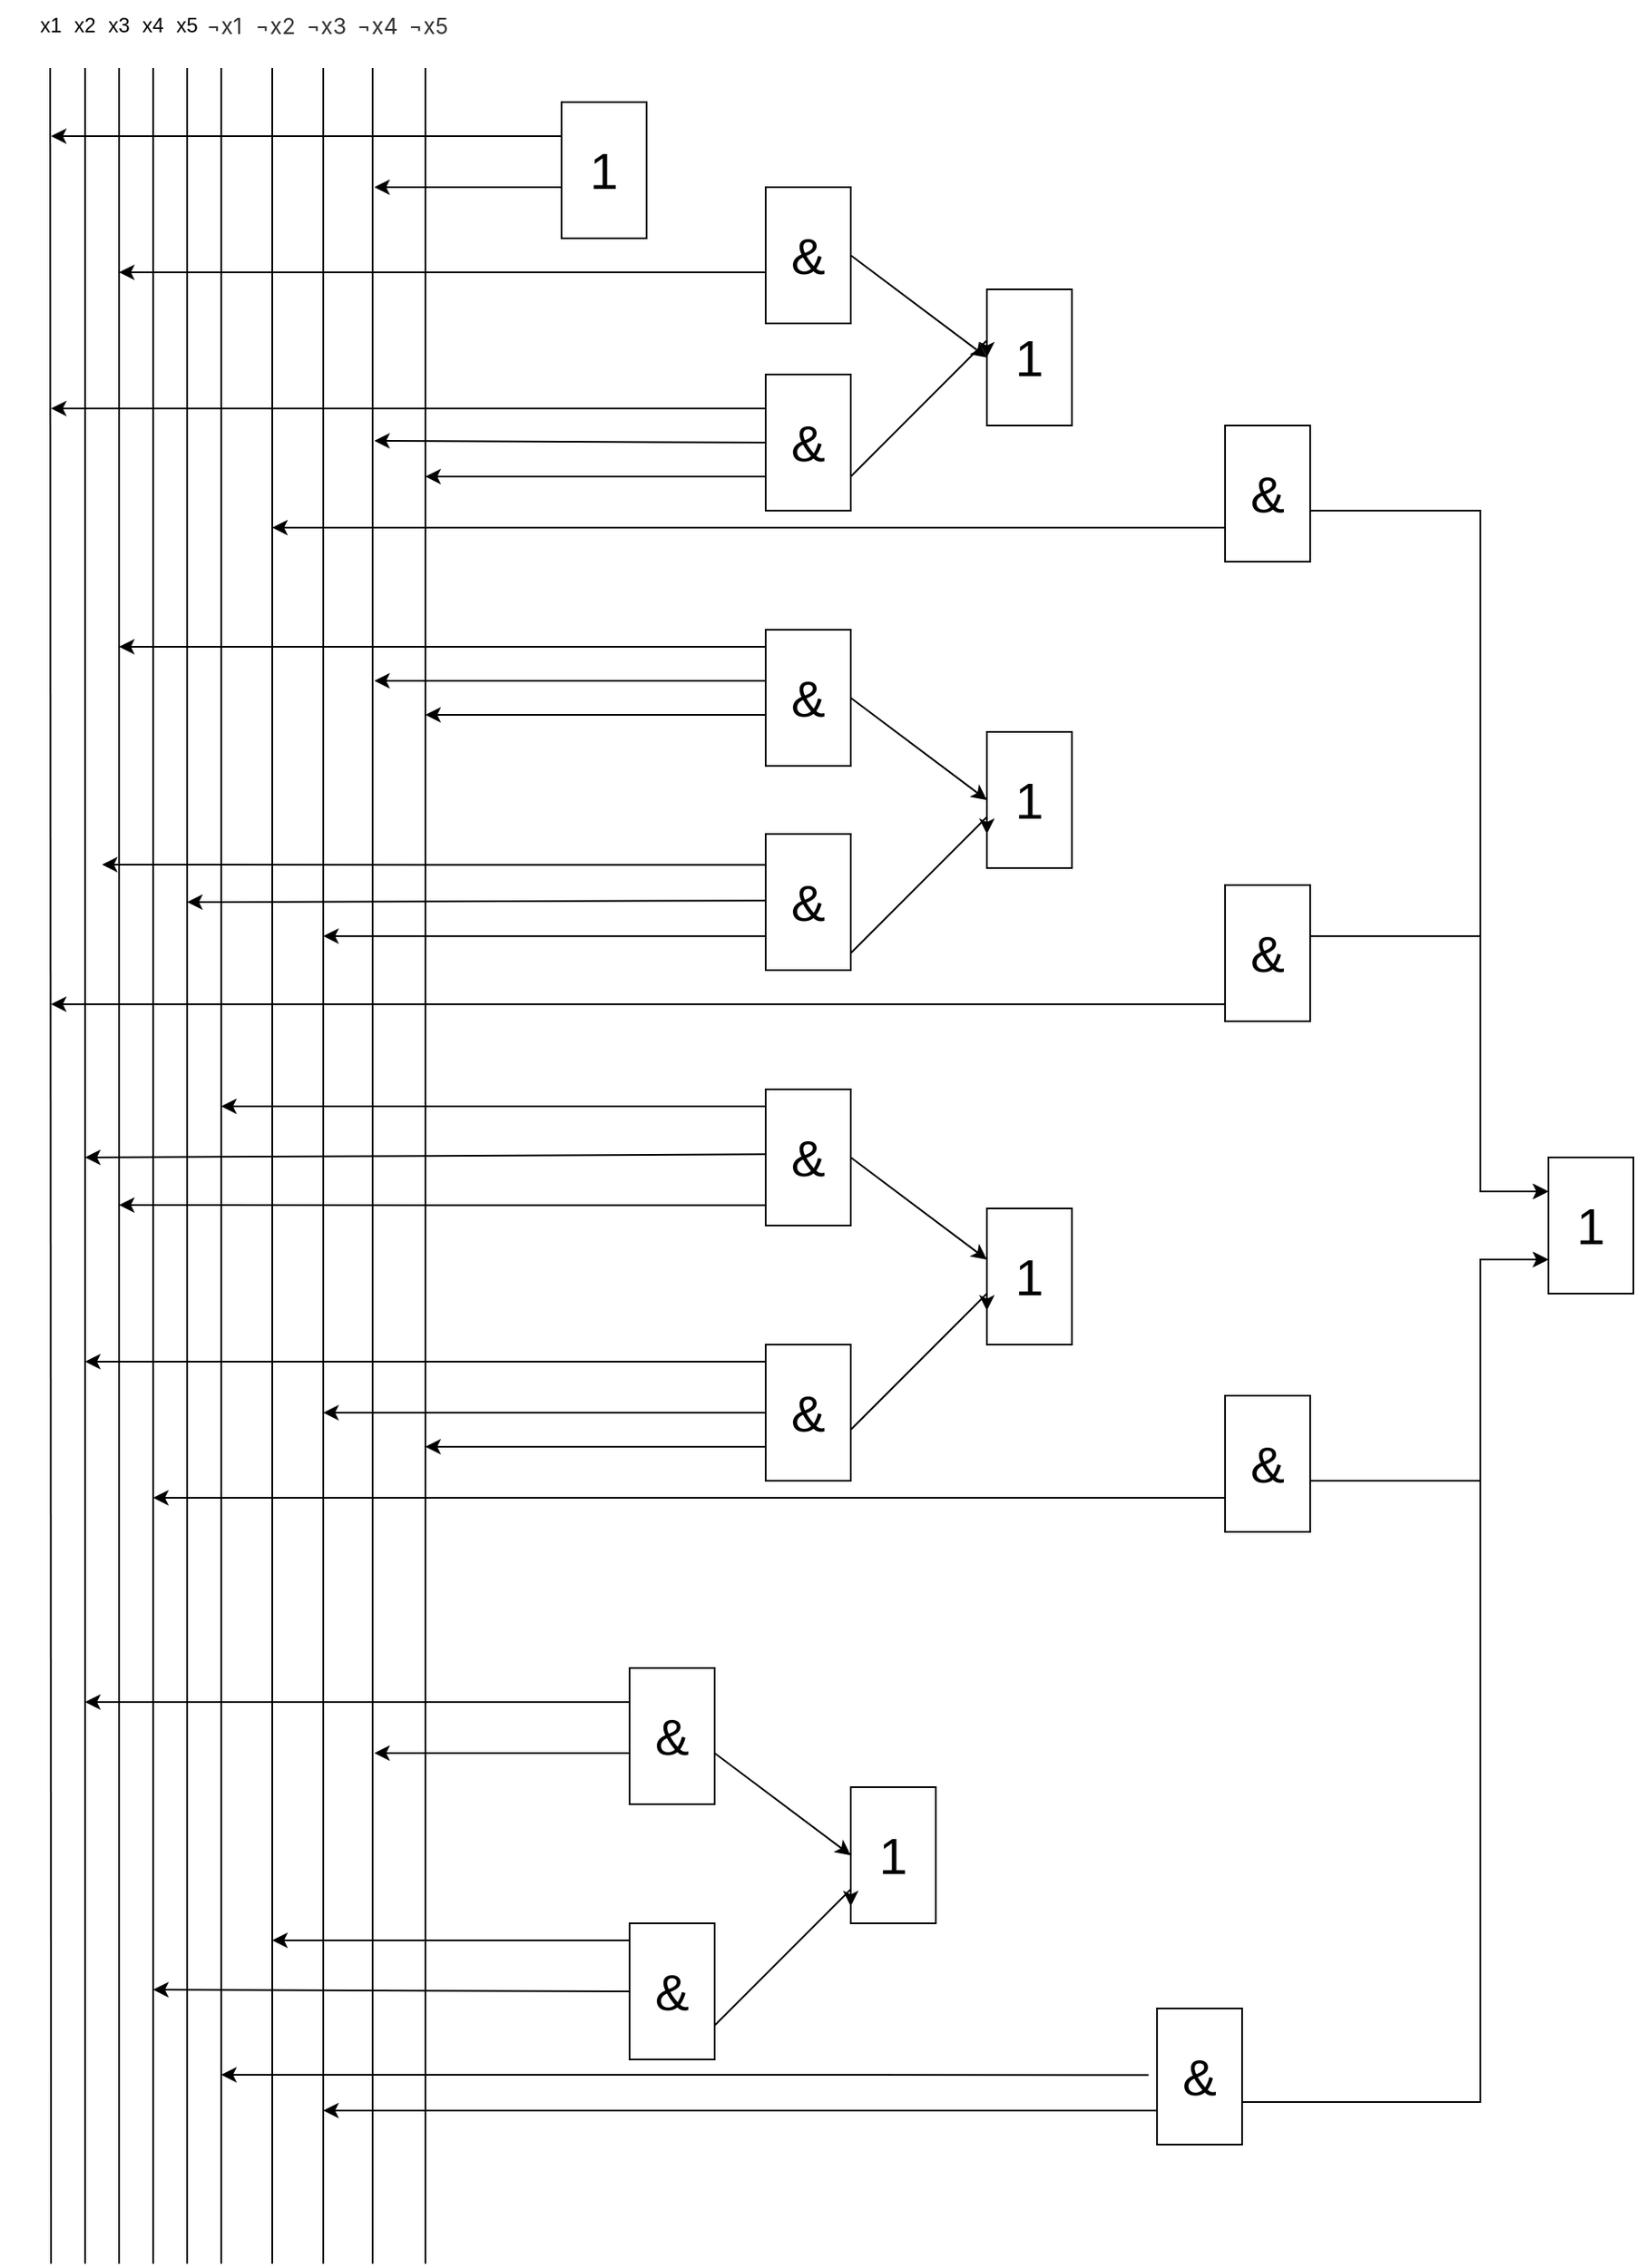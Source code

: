 <mxfile version="26.0.4" pages="6">
  <diagram name="Страница — 1" id="jt1rY3PGTwC5v3LwEuPt">
    <mxGraphModel dx="2820" dy="1418" grid="1" gridSize="10" guides="1" tooltips="1" connect="1" arrows="1" fold="1" page="1" pageScale="1" pageWidth="3300" pageHeight="4681" math="0" shadow="0">
      <root>
        <mxCell id="0" />
        <mxCell id="1" parent="0" />
        <mxCell id="Hii8Mpnuxa_N16f5ysK1-1" value="" style="endArrow=none;html=1;rounded=0;" edge="1" parent="1">
          <mxGeometry width="50" height="50" relative="1" as="geometry">
            <mxPoint x="230" y="1480" as="sourcePoint" />
            <mxPoint x="229.5" y="190" as="targetPoint" />
          </mxGeometry>
        </mxCell>
        <mxCell id="Hii8Mpnuxa_N16f5ysK1-2" value="х1" style="text;html=1;align=center;verticalAlign=middle;whiteSpace=wrap;rounded=0;" vertex="1" parent="1">
          <mxGeometry x="200" y="150" width="60" height="30" as="geometry" />
        </mxCell>
        <mxCell id="Hii8Mpnuxa_N16f5ysK1-3" value="" style="endArrow=none;html=1;rounded=0;" edge="1" parent="1">
          <mxGeometry width="50" height="50" relative="1" as="geometry">
            <mxPoint x="270" y="1480" as="sourcePoint" />
            <mxPoint x="270" y="190" as="targetPoint" />
          </mxGeometry>
        </mxCell>
        <mxCell id="Hii8Mpnuxa_N16f5ysK1-4" value="" style="endArrow=none;html=1;rounded=0;" edge="1" parent="1">
          <mxGeometry width="50" height="50" relative="1" as="geometry">
            <mxPoint x="250" y="1480" as="sourcePoint" />
            <mxPoint x="250" y="190" as="targetPoint" />
          </mxGeometry>
        </mxCell>
        <mxCell id="Hii8Mpnuxa_N16f5ysK1-5" value="" style="endArrow=none;html=1;rounded=0;" edge="1" parent="1">
          <mxGeometry width="50" height="50" relative="1" as="geometry">
            <mxPoint x="290" y="1480" as="sourcePoint" />
            <mxPoint x="290" y="190" as="targetPoint" />
          </mxGeometry>
        </mxCell>
        <mxCell id="Hii8Mpnuxa_N16f5ysK1-6" value="" style="endArrow=none;html=1;rounded=0;" edge="1" parent="1">
          <mxGeometry width="50" height="50" relative="1" as="geometry">
            <mxPoint x="310" y="1480" as="sourcePoint" />
            <mxPoint x="310" y="190" as="targetPoint" />
          </mxGeometry>
        </mxCell>
        <mxCell id="Hii8Mpnuxa_N16f5ysK1-7" value="" style="endArrow=none;html=1;rounded=0;" edge="1" parent="1">
          <mxGeometry width="50" height="50" relative="1" as="geometry">
            <mxPoint x="330" y="1480" as="sourcePoint" />
            <mxPoint x="330" y="190" as="targetPoint" />
          </mxGeometry>
        </mxCell>
        <mxCell id="Hii8Mpnuxa_N16f5ysK1-8" value="" style="endArrow=none;html=1;rounded=0;" edge="1" parent="1">
          <mxGeometry width="50" height="50" relative="1" as="geometry">
            <mxPoint x="360" y="1480" as="sourcePoint" />
            <mxPoint x="360" y="190" as="targetPoint" />
          </mxGeometry>
        </mxCell>
        <mxCell id="Hii8Mpnuxa_N16f5ysK1-9" value="" style="endArrow=none;html=1;rounded=0;" edge="1" parent="1">
          <mxGeometry width="50" height="50" relative="1" as="geometry">
            <mxPoint x="390" y="1480" as="sourcePoint" />
            <mxPoint x="390" y="190" as="targetPoint" />
          </mxGeometry>
        </mxCell>
        <mxCell id="Hii8Mpnuxa_N16f5ysK1-10" value="" style="endArrow=none;html=1;rounded=0;" edge="1" parent="1">
          <mxGeometry width="50" height="50" relative="1" as="geometry">
            <mxPoint x="419" y="1480" as="sourcePoint" />
            <mxPoint x="419" y="190" as="targetPoint" />
          </mxGeometry>
        </mxCell>
        <mxCell id="Hii8Mpnuxa_N16f5ysK1-11" value="" style="endArrow=none;html=1;rounded=0;" edge="1" parent="1">
          <mxGeometry width="50" height="50" relative="1" as="geometry">
            <mxPoint x="450" y="1480" as="sourcePoint" />
            <mxPoint x="450" y="190" as="targetPoint" />
          </mxGeometry>
        </mxCell>
        <mxCell id="Hii8Mpnuxa_N16f5ysK1-12" value="х2" style="text;html=1;align=center;verticalAlign=middle;whiteSpace=wrap;rounded=0;" vertex="1" parent="1">
          <mxGeometry x="220" y="150" width="60" height="30" as="geometry" />
        </mxCell>
        <mxCell id="Hii8Mpnuxa_N16f5ysK1-13" value="х3" style="text;html=1;align=center;verticalAlign=middle;whiteSpace=wrap;rounded=0;" vertex="1" parent="1">
          <mxGeometry x="240" y="150" width="60" height="30" as="geometry" />
        </mxCell>
        <mxCell id="Hii8Mpnuxa_N16f5ysK1-14" value="х4" style="text;html=1;align=center;verticalAlign=middle;whiteSpace=wrap;rounded=0;" vertex="1" parent="1">
          <mxGeometry x="260" y="150" width="60" height="30" as="geometry" />
        </mxCell>
        <mxCell id="Hii8Mpnuxa_N16f5ysK1-15" value="х5" style="text;html=1;align=center;verticalAlign=middle;whiteSpace=wrap;rounded=0;" vertex="1" parent="1">
          <mxGeometry x="280" y="150" width="60" height="30" as="geometry" />
        </mxCell>
        <mxCell id="Hii8Mpnuxa_N16f5ysK1-16" value="&lt;font style=&quot;font-size: 13px;&quot;&gt;&lt;span style=&quot;color: rgb(51, 51, 51); font-family: -apple-system, BlinkMacSystemFont, Arial, Helvetica, sans-serif; text-align: start; background-color: rgb(255, 255, 255);&quot;&gt;&amp;nbsp;&lt;/span&gt;&lt;span style=&quot;color: rgb(51, 51, 51); font-family: -apple-system, BlinkMacSystemFont, Arial, Helvetica, sans-serif; text-align: start; background-color: rgb(255, 255, 255);&quot;&gt;¬х1&lt;/span&gt;&lt;/font&gt;" style="text;html=1;align=center;verticalAlign=middle;whiteSpace=wrap;rounded=0;" vertex="1" parent="1">
          <mxGeometry x="300" y="150" width="60" height="30" as="geometry" />
        </mxCell>
        <mxCell id="Hii8Mpnuxa_N16f5ysK1-17" value="&lt;span style=&quot;font-size: 13px; color: rgb(51, 51, 51); font-family: -apple-system, BlinkMacSystemFont, Arial, Helvetica, sans-serif; text-align: start; background-color: rgb(255, 255, 255);&quot;&gt;&amp;nbsp;&lt;/span&gt;&lt;span style=&quot;font-size: 13px; color: rgb(51, 51, 51); font-family: -apple-system, BlinkMacSystemFont, Arial, Helvetica, sans-serif; text-align: start; background-color: rgb(255, 255, 255);&quot;&gt;¬х2&lt;/span&gt;" style="text;html=1;align=center;verticalAlign=middle;whiteSpace=wrap;rounded=0;" vertex="1" parent="1">
          <mxGeometry x="330" y="150" width="60" height="30" as="geometry" />
        </mxCell>
        <mxCell id="Hii8Mpnuxa_N16f5ysK1-18" value="&lt;span style=&quot;font-size: 13px; color: rgb(51, 51, 51); font-family: -apple-system, BlinkMacSystemFont, Arial, Helvetica, sans-serif; text-align: start; background-color: rgb(255, 255, 255);&quot;&gt;&amp;nbsp;&lt;/span&gt;&lt;span style=&quot;font-size: 13px; color: rgb(51, 51, 51); font-family: -apple-system, BlinkMacSystemFont, Arial, Helvetica, sans-serif; text-align: start; background-color: rgb(255, 255, 255);&quot;&gt;¬х5&lt;/span&gt;" style="text;html=1;align=center;verticalAlign=middle;whiteSpace=wrap;rounded=0;" vertex="1" parent="1">
          <mxGeometry x="420" y="150" width="60" height="30" as="geometry" />
        </mxCell>
        <mxCell id="Hii8Mpnuxa_N16f5ysK1-19" value="&lt;span style=&quot;font-size: 13px; color: rgb(51, 51, 51); font-family: -apple-system, BlinkMacSystemFont, Arial, Helvetica, sans-serif; text-align: start; background-color: rgb(255, 255, 255);&quot;&gt;&amp;nbsp;&lt;/span&gt;&lt;span style=&quot;font-size: 13px; color: rgb(51, 51, 51); font-family: -apple-system, BlinkMacSystemFont, Arial, Helvetica, sans-serif; text-align: start; background-color: rgb(255, 255, 255);&quot;&gt;¬х4&lt;/span&gt;" style="text;html=1;align=center;verticalAlign=middle;whiteSpace=wrap;rounded=0;" vertex="1" parent="1">
          <mxGeometry x="390" y="150" width="60" height="30" as="geometry" />
        </mxCell>
        <mxCell id="Hii8Mpnuxa_N16f5ysK1-20" value="&lt;span style=&quot;font-size: 13px; color: rgb(51, 51, 51); font-family: -apple-system, BlinkMacSystemFont, Arial, Helvetica, sans-serif; text-align: start; background-color: rgb(255, 255, 255);&quot;&gt;&amp;nbsp;&lt;/span&gt;&lt;span style=&quot;font-size: 13px; color: rgb(51, 51, 51); font-family: -apple-system, BlinkMacSystemFont, Arial, Helvetica, sans-serif; text-align: start; background-color: rgb(255, 255, 255);&quot;&gt;¬х3&lt;/span&gt;" style="text;html=1;align=center;verticalAlign=middle;whiteSpace=wrap;rounded=0;" vertex="1" parent="1">
          <mxGeometry x="360" y="150" width="60" height="30" as="geometry" />
        </mxCell>
        <mxCell id="Hii8Mpnuxa_N16f5ysK1-23" value="&lt;font style=&quot;font-size: 30px;&quot;&gt;1&lt;/font&gt;" style="rounded=0;whiteSpace=wrap;html=1;" vertex="1" parent="1">
          <mxGeometry x="530" y="210" width="50" height="80" as="geometry" />
        </mxCell>
        <mxCell id="Hii8Mpnuxa_N16f5ysK1-24" value="&lt;font style=&quot;font-size: 30px;&quot;&gt;1&lt;/font&gt;" style="rounded=0;whiteSpace=wrap;html=1;" vertex="1" parent="1">
          <mxGeometry x="780" y="320" width="50" height="80" as="geometry" />
        </mxCell>
        <mxCell id="Hii8Mpnuxa_N16f5ysK1-25" value="1" style="rounded=0;whiteSpace=wrap;html=1;" vertex="1" parent="1">
          <mxGeometry x="780" y="580" width="50" height="80" as="geometry" />
        </mxCell>
        <mxCell id="Hii8Mpnuxa_N16f5ysK1-26" value="1" style="rounded=0;whiteSpace=wrap;html=1;" vertex="1" parent="1">
          <mxGeometry x="1110" y="830" width="50" height="80" as="geometry" />
        </mxCell>
        <mxCell id="Hii8Mpnuxa_N16f5ysK1-27" value="1" style="rounded=0;whiteSpace=wrap;html=1;" vertex="1" parent="1">
          <mxGeometry x="700" y="1200" width="50" height="80" as="geometry" />
        </mxCell>
        <mxCell id="Hii8Mpnuxa_N16f5ysK1-28" value="1" style="rounded=0;whiteSpace=wrap;html=1;" vertex="1" parent="1">
          <mxGeometry x="780" y="860" width="50" height="80" as="geometry" />
        </mxCell>
        <mxCell id="Hii8Mpnuxa_N16f5ysK1-29" value="&lt;font style=&quot;font-size: 30px;&quot;&gt;&amp;amp;&lt;/font&gt;" style="rounded=0;whiteSpace=wrap;html=1;" vertex="1" parent="1">
          <mxGeometry x="650" y="260" width="50" height="80" as="geometry" />
        </mxCell>
        <mxCell id="Hii8Mpnuxa_N16f5ysK1-30" value="&amp;amp;" style="rounded=0;whiteSpace=wrap;html=1;" vertex="1" parent="1">
          <mxGeometry x="650" y="370" width="50" height="80" as="geometry" />
        </mxCell>
        <mxCell id="Hii8Mpnuxa_N16f5ysK1-31" value="&lt;font style=&quot;font-size: 30px;&quot;&gt;&amp;amp;&lt;/font&gt;" style="rounded=0;whiteSpace=wrap;html=1;" vertex="1" parent="1">
          <mxGeometry x="920" y="400" width="50" height="80" as="geometry" />
        </mxCell>
        <mxCell id="Hii8Mpnuxa_N16f5ysK1-32" value="&lt;font style=&quot;font-size: 30px;&quot;&gt;&amp;amp;&lt;/font&gt;" style="rounded=0;whiteSpace=wrap;html=1;" vertex="1" parent="1">
          <mxGeometry x="650" y="370" width="50" height="80" as="geometry" />
        </mxCell>
        <mxCell id="Hii8Mpnuxa_N16f5ysK1-33" value="&amp;amp;" style="rounded=0;whiteSpace=wrap;html=1;" vertex="1" parent="1">
          <mxGeometry x="650" y="520" width="50" height="80" as="geometry" />
        </mxCell>
        <mxCell id="Hii8Mpnuxa_N16f5ysK1-34" value="&amp;amp;" style="rounded=0;whiteSpace=wrap;html=1;" vertex="1" parent="1">
          <mxGeometry x="650" y="640" width="50" height="80" as="geometry" />
        </mxCell>
        <mxCell id="Hii8Mpnuxa_N16f5ysK1-35" value="&amp;amp;" style="rounded=0;whiteSpace=wrap;html=1;" vertex="1" parent="1">
          <mxGeometry x="920" y="670" width="50" height="80" as="geometry" />
        </mxCell>
        <mxCell id="Hii8Mpnuxa_N16f5ysK1-36" value="&amp;amp;" style="rounded=0;whiteSpace=wrap;html=1;" vertex="1" parent="1">
          <mxGeometry x="650" y="790" width="50" height="80" as="geometry" />
        </mxCell>
        <mxCell id="Hii8Mpnuxa_N16f5ysK1-37" value="&amp;amp;" style="rounded=0;whiteSpace=wrap;html=1;" vertex="1" parent="1">
          <mxGeometry x="650" y="940" width="50" height="80" as="geometry" />
        </mxCell>
        <mxCell id="Hii8Mpnuxa_N16f5ysK1-38" value="&amp;amp;" style="rounded=0;whiteSpace=wrap;html=1;" vertex="1" parent="1">
          <mxGeometry x="920" y="970" width="50" height="80" as="geometry" />
        </mxCell>
        <mxCell id="Hii8Mpnuxa_N16f5ysK1-39" value="&amp;amp;" style="rounded=0;whiteSpace=wrap;html=1;" vertex="1" parent="1">
          <mxGeometry x="570" y="1130" width="50" height="80" as="geometry" />
        </mxCell>
        <mxCell id="Hii8Mpnuxa_N16f5ysK1-40" value="&amp;amp;" style="rounded=0;whiteSpace=wrap;html=1;" vertex="1" parent="1">
          <mxGeometry x="570" y="1280" width="50" height="80" as="geometry" />
        </mxCell>
        <mxCell id="Hii8Mpnuxa_N16f5ysK1-41" value="&amp;amp;" style="rounded=0;whiteSpace=wrap;html=1;" vertex="1" parent="1">
          <mxGeometry x="880" y="1330" width="50" height="80" as="geometry" />
        </mxCell>
        <mxCell id="Hii8Mpnuxa_N16f5ysK1-42" value="" style="endArrow=classic;html=1;rounded=0;exitX=0;exitY=0.25;exitDx=0;exitDy=0;" edge="1" parent="1" source="Hii8Mpnuxa_N16f5ysK1-23">
          <mxGeometry width="50" height="50" relative="1" as="geometry">
            <mxPoint x="810" y="840" as="sourcePoint" />
            <mxPoint x="230" y="230" as="targetPoint" />
          </mxGeometry>
        </mxCell>
        <mxCell id="Hii8Mpnuxa_N16f5ysK1-43" value="" style="endArrow=classic;html=1;rounded=0;exitX=0;exitY=0.25;exitDx=0;exitDy=0;" edge="1" parent="1">
          <mxGeometry width="50" height="50" relative="1" as="geometry">
            <mxPoint x="530" y="260" as="sourcePoint" />
            <mxPoint x="420" y="260" as="targetPoint" />
          </mxGeometry>
        </mxCell>
        <mxCell id="Hii8Mpnuxa_N16f5ysK1-44" value="" style="endArrow=classic;html=1;rounded=0;exitX=0;exitY=0.25;exitDx=0;exitDy=0;" edge="1" parent="1">
          <mxGeometry width="50" height="50" relative="1" as="geometry">
            <mxPoint x="650" y="310" as="sourcePoint" />
            <mxPoint x="270" y="310" as="targetPoint" />
          </mxGeometry>
        </mxCell>
        <mxCell id="Hii8Mpnuxa_N16f5ysK1-45" value="" style="endArrow=classic;html=1;rounded=0;" edge="1" parent="1">
          <mxGeometry width="50" height="50" relative="1" as="geometry">
            <mxPoint x="650" y="390" as="sourcePoint" />
            <mxPoint x="230" y="390" as="targetPoint" />
          </mxGeometry>
        </mxCell>
        <mxCell id="Hii8Mpnuxa_N16f5ysK1-46" value="" style="endArrow=classic;html=1;rounded=0;exitX=0;exitY=0.5;exitDx=0;exitDy=0;" edge="1" parent="1" source="Hii8Mpnuxa_N16f5ysK1-32">
          <mxGeometry width="50" height="50" relative="1" as="geometry">
            <mxPoint x="650" y="409.09" as="sourcePoint" />
            <mxPoint x="420" y="409" as="targetPoint" />
          </mxGeometry>
        </mxCell>
        <mxCell id="Hii8Mpnuxa_N16f5ysK1-47" value="" style="endArrow=classic;html=1;rounded=0;exitX=0;exitY=0.25;exitDx=0;exitDy=0;" edge="1" parent="1">
          <mxGeometry width="50" height="50" relative="1" as="geometry">
            <mxPoint x="650" y="430" as="sourcePoint" />
            <mxPoint x="450" y="430" as="targetPoint" />
          </mxGeometry>
        </mxCell>
        <mxCell id="Hii8Mpnuxa_N16f5ysK1-48" value="" style="endArrow=classic;html=1;rounded=0;exitX=0;exitY=0.75;exitDx=0;exitDy=0;" edge="1" parent="1" source="Hii8Mpnuxa_N16f5ysK1-31">
          <mxGeometry width="50" height="50" relative="1" as="geometry">
            <mxPoint x="930" y="470" as="sourcePoint" />
            <mxPoint x="360" y="460" as="targetPoint" />
          </mxGeometry>
        </mxCell>
        <mxCell id="Hii8Mpnuxa_N16f5ysK1-49" value="&lt;font style=&quot;font-size: 30px;&quot;&gt;1&lt;/font&gt;" style="rounded=0;whiteSpace=wrap;html=1;" vertex="1" parent="1">
          <mxGeometry x="780" y="580" width="50" height="80" as="geometry" />
        </mxCell>
        <mxCell id="Hii8Mpnuxa_N16f5ysK1-50" value="&lt;font style=&quot;font-size: 30px;&quot;&gt;1&lt;/font&gt;" style="rounded=0;whiteSpace=wrap;html=1;" vertex="1" parent="1">
          <mxGeometry x="1110" y="830" width="50" height="80" as="geometry" />
        </mxCell>
        <mxCell id="Hii8Mpnuxa_N16f5ysK1-51" value="&lt;font style=&quot;font-size: 30px;&quot;&gt;1&lt;/font&gt;" style="rounded=0;whiteSpace=wrap;html=1;" vertex="1" parent="1">
          <mxGeometry x="780" y="860" width="50" height="80" as="geometry" />
        </mxCell>
        <mxCell id="Hii8Mpnuxa_N16f5ysK1-52" value="&lt;font style=&quot;font-size: 30px;&quot;&gt;1&lt;/font&gt;" style="rounded=0;whiteSpace=wrap;html=1;" vertex="1" parent="1">
          <mxGeometry x="700" y="1200" width="50" height="80" as="geometry" />
        </mxCell>
        <mxCell id="Hii8Mpnuxa_N16f5ysK1-54" value="&lt;font style=&quot;font-size: 30px;&quot;&gt;&amp;amp;&lt;/font&gt;" style="rounded=0;whiteSpace=wrap;html=1;" vertex="1" parent="1">
          <mxGeometry x="650" y="520" width="50" height="80" as="geometry" />
        </mxCell>
        <mxCell id="Hii8Mpnuxa_N16f5ysK1-55" value="&lt;font style=&quot;font-size: 30px;&quot;&gt;&amp;amp;&lt;/font&gt;" style="rounded=0;whiteSpace=wrap;html=1;" vertex="1" parent="1">
          <mxGeometry x="920" y="670" width="50" height="80" as="geometry" />
        </mxCell>
        <mxCell id="Hii8Mpnuxa_N16f5ysK1-56" value="&lt;font style=&quot;font-size: 30px;&quot;&gt;&amp;amp;&lt;/font&gt;" style="rounded=0;whiteSpace=wrap;html=1;" vertex="1" parent="1">
          <mxGeometry x="650" y="640" width="50" height="80" as="geometry" />
        </mxCell>
        <mxCell id="Hii8Mpnuxa_N16f5ysK1-57" value="&lt;font style=&quot;font-size: 30px;&quot;&gt;&amp;amp;&lt;/font&gt;" style="rounded=0;whiteSpace=wrap;html=1;" vertex="1" parent="1">
          <mxGeometry x="650" y="790" width="50" height="80" as="geometry" />
        </mxCell>
        <mxCell id="Hii8Mpnuxa_N16f5ysK1-58" value="&lt;font style=&quot;font-size: 30px;&quot;&gt;&amp;amp;&lt;/font&gt;" style="rounded=0;whiteSpace=wrap;html=1;" vertex="1" parent="1">
          <mxGeometry x="920" y="970" width="50" height="80" as="geometry" />
        </mxCell>
        <mxCell id="Hii8Mpnuxa_N16f5ysK1-59" value="&lt;font style=&quot;font-size: 30px;&quot;&gt;&amp;amp;&lt;/font&gt;" style="rounded=0;whiteSpace=wrap;html=1;" vertex="1" parent="1">
          <mxGeometry x="650" y="940" width="50" height="80" as="geometry" />
        </mxCell>
        <mxCell id="Hii8Mpnuxa_N16f5ysK1-60" value="&lt;font style=&quot;font-size: 30px;&quot;&gt;&amp;amp;&lt;/font&gt;" style="rounded=0;whiteSpace=wrap;html=1;" vertex="1" parent="1">
          <mxGeometry x="570" y="1130" width="50" height="80" as="geometry" />
        </mxCell>
        <mxCell id="Hii8Mpnuxa_N16f5ysK1-61" value="&lt;font style=&quot;font-size: 30px;&quot;&gt;&amp;amp;&lt;/font&gt;" style="rounded=0;whiteSpace=wrap;html=1;" vertex="1" parent="1">
          <mxGeometry x="880" y="1330" width="50" height="80" as="geometry" />
        </mxCell>
        <mxCell id="Hii8Mpnuxa_N16f5ysK1-62" value="&lt;font style=&quot;font-size: 30px;&quot;&gt;&amp;amp;&lt;/font&gt;" style="rounded=0;whiteSpace=wrap;html=1;" vertex="1" parent="1">
          <mxGeometry x="570" y="1280" width="50" height="80" as="geometry" />
        </mxCell>
        <mxCell id="Hii8Mpnuxa_N16f5ysK1-63" value="" style="endArrow=classic;html=1;rounded=0;exitX=0;exitY=0.75;exitDx=0;exitDy=0;" edge="1" parent="1">
          <mxGeometry width="50" height="50" relative="1" as="geometry">
            <mxPoint x="650" y="530" as="sourcePoint" />
            <mxPoint x="270" y="530" as="targetPoint" />
          </mxGeometry>
        </mxCell>
        <mxCell id="Hii8Mpnuxa_N16f5ysK1-64" value="" style="endArrow=classic;html=1;rounded=0;exitX=0;exitY=0.75;exitDx=0;exitDy=0;" edge="1" parent="1">
          <mxGeometry width="50" height="50" relative="1" as="geometry">
            <mxPoint x="650" y="550" as="sourcePoint" />
            <mxPoint x="420" y="550" as="targetPoint" />
          </mxGeometry>
        </mxCell>
        <mxCell id="Hii8Mpnuxa_N16f5ysK1-65" value="" style="endArrow=classic;html=1;rounded=0;exitX=0;exitY=0.75;exitDx=0;exitDy=0;" edge="1" parent="1">
          <mxGeometry width="50" height="50" relative="1" as="geometry">
            <mxPoint x="650" y="570" as="sourcePoint" />
            <mxPoint x="450" y="570" as="targetPoint" />
          </mxGeometry>
        </mxCell>
        <mxCell id="Hii8Mpnuxa_N16f5ysK1-66" value="" style="endArrow=classic;html=1;rounded=0;exitX=0;exitY=0.75;exitDx=0;exitDy=0;" edge="1" parent="1">
          <mxGeometry width="50" height="50" relative="1" as="geometry">
            <mxPoint x="650" y="658.18" as="sourcePoint" />
            <mxPoint x="260" y="658" as="targetPoint" />
          </mxGeometry>
        </mxCell>
        <mxCell id="Hii8Mpnuxa_N16f5ysK1-67" value="" style="endArrow=classic;html=1;rounded=0;exitX=0;exitY=0.75;exitDx=0;exitDy=0;" edge="1" parent="1">
          <mxGeometry width="50" height="50" relative="1" as="geometry">
            <mxPoint x="650" y="679.09" as="sourcePoint" />
            <mxPoint x="310" y="680" as="targetPoint" />
          </mxGeometry>
        </mxCell>
        <mxCell id="Hii8Mpnuxa_N16f5ysK1-68" value="" style="endArrow=classic;html=1;rounded=0;exitX=0;exitY=0.75;exitDx=0;exitDy=0;" edge="1" parent="1">
          <mxGeometry width="50" height="50" relative="1" as="geometry">
            <mxPoint x="650" y="700" as="sourcePoint" />
            <mxPoint x="390" y="700" as="targetPoint" />
          </mxGeometry>
        </mxCell>
        <mxCell id="Hii8Mpnuxa_N16f5ysK1-69" value="" style="endArrow=classic;html=1;rounded=0;exitX=0;exitY=0.75;exitDx=0;exitDy=0;" edge="1" parent="1">
          <mxGeometry width="50" height="50" relative="1" as="geometry">
            <mxPoint x="920" y="740" as="sourcePoint" />
            <mxPoint x="230" y="740" as="targetPoint" />
          </mxGeometry>
        </mxCell>
        <mxCell id="Hii8Mpnuxa_N16f5ysK1-70" value="" style="endArrow=classic;html=1;rounded=0;exitX=0;exitY=0.75;exitDx=0;exitDy=0;" edge="1" parent="1">
          <mxGeometry width="50" height="50" relative="1" as="geometry">
            <mxPoint x="650" y="800" as="sourcePoint" />
            <mxPoint x="330" y="800" as="targetPoint" />
          </mxGeometry>
        </mxCell>
        <mxCell id="Hii8Mpnuxa_N16f5ysK1-71" value="" style="endArrow=classic;html=1;rounded=0;exitX=0;exitY=0.75;exitDx=0;exitDy=0;" edge="1" parent="1">
          <mxGeometry width="50" height="50" relative="1" as="geometry">
            <mxPoint x="650" y="828.18" as="sourcePoint" />
            <mxPoint x="250" y="830" as="targetPoint" />
          </mxGeometry>
        </mxCell>
        <mxCell id="Hii8Mpnuxa_N16f5ysK1-72" value="" style="endArrow=classic;html=1;rounded=0;exitX=0;exitY=0.75;exitDx=0;exitDy=0;" edge="1" parent="1">
          <mxGeometry width="50" height="50" relative="1" as="geometry">
            <mxPoint x="650" y="858.18" as="sourcePoint" />
            <mxPoint x="270" y="858" as="targetPoint" />
          </mxGeometry>
        </mxCell>
        <mxCell id="Hii8Mpnuxa_N16f5ysK1-73" value="" style="endArrow=classic;html=1;rounded=0;exitX=0;exitY=0.75;exitDx=0;exitDy=0;" edge="1" parent="1">
          <mxGeometry width="50" height="50" relative="1" as="geometry">
            <mxPoint x="650" y="950" as="sourcePoint" />
            <mxPoint x="250" y="950" as="targetPoint" />
          </mxGeometry>
        </mxCell>
        <mxCell id="Hii8Mpnuxa_N16f5ysK1-74" value="" style="endArrow=classic;html=1;rounded=0;exitX=0;exitY=0.5;exitDx=0;exitDy=0;" edge="1" parent="1" source="Hii8Mpnuxa_N16f5ysK1-59">
          <mxGeometry width="50" height="50" relative="1" as="geometry">
            <mxPoint x="640" y="968" as="sourcePoint" />
            <mxPoint x="390" y="980" as="targetPoint" />
          </mxGeometry>
        </mxCell>
        <mxCell id="Hii8Mpnuxa_N16f5ysK1-75" value="" style="endArrow=classic;html=1;rounded=0;exitX=0;exitY=0.75;exitDx=0;exitDy=0;" edge="1" parent="1">
          <mxGeometry width="50" height="50" relative="1" as="geometry">
            <mxPoint x="650" y="1000" as="sourcePoint" />
            <mxPoint x="450" y="1000" as="targetPoint" />
          </mxGeometry>
        </mxCell>
        <mxCell id="Hii8Mpnuxa_N16f5ysK1-76" value="" style="endArrow=classic;html=1;rounded=0;exitX=0;exitY=0.75;exitDx=0;exitDy=0;" edge="1" parent="1">
          <mxGeometry width="50" height="50" relative="1" as="geometry">
            <mxPoint x="920" y="1030" as="sourcePoint" />
            <mxPoint x="290" y="1030" as="targetPoint" />
          </mxGeometry>
        </mxCell>
        <mxCell id="Hii8Mpnuxa_N16f5ysK1-77" value="" style="endArrow=classic;html=1;rounded=0;exitX=0;exitY=0.75;exitDx=0;exitDy=0;" edge="1" parent="1">
          <mxGeometry width="50" height="50" relative="1" as="geometry">
            <mxPoint x="570" y="1150" as="sourcePoint" />
            <mxPoint x="250" y="1150" as="targetPoint" />
          </mxGeometry>
        </mxCell>
        <mxCell id="Hii8Mpnuxa_N16f5ysK1-78" value="" style="endArrow=classic;html=1;rounded=0;exitX=0;exitY=0.75;exitDx=0;exitDy=0;" edge="1" parent="1">
          <mxGeometry width="50" height="50" relative="1" as="geometry">
            <mxPoint x="570" y="1180" as="sourcePoint" />
            <mxPoint x="420" y="1180" as="targetPoint" />
          </mxGeometry>
        </mxCell>
        <mxCell id="Hii8Mpnuxa_N16f5ysK1-79" value="" style="endArrow=classic;html=1;rounded=0;exitX=0;exitY=0.75;exitDx=0;exitDy=0;" edge="1" parent="1">
          <mxGeometry width="50" height="50" relative="1" as="geometry">
            <mxPoint x="570" y="1290" as="sourcePoint" />
            <mxPoint x="360" y="1290" as="targetPoint" />
          </mxGeometry>
        </mxCell>
        <mxCell id="Hii8Mpnuxa_N16f5ysK1-80" value="" style="endArrow=classic;html=1;rounded=0;exitX=0;exitY=0.5;exitDx=0;exitDy=0;" edge="1" parent="1" source="Hii8Mpnuxa_N16f5ysK1-62">
          <mxGeometry width="50" height="50" relative="1" as="geometry">
            <mxPoint x="560" y="1319.09" as="sourcePoint" />
            <mxPoint x="290" y="1319" as="targetPoint" />
          </mxGeometry>
        </mxCell>
        <mxCell id="Hii8Mpnuxa_N16f5ysK1-81" value="" style="endArrow=classic;html=1;rounded=0;exitX=0;exitY=0.75;exitDx=0;exitDy=0;" edge="1" parent="1">
          <mxGeometry width="50" height="50" relative="1" as="geometry">
            <mxPoint x="875" y="1369.09" as="sourcePoint" />
            <mxPoint x="330" y="1369" as="targetPoint" />
          </mxGeometry>
        </mxCell>
        <mxCell id="Hii8Mpnuxa_N16f5ysK1-82" value="" style="endArrow=classic;html=1;rounded=0;exitX=0;exitY=0.75;exitDx=0;exitDy=0;" edge="1" parent="1" source="Hii8Mpnuxa_N16f5ysK1-61">
          <mxGeometry width="50" height="50" relative="1" as="geometry">
            <mxPoint x="890" y="1390" as="sourcePoint" />
            <mxPoint x="390" y="1390" as="targetPoint" />
          </mxGeometry>
        </mxCell>
        <mxCell id="Hii8Mpnuxa_N16f5ysK1-83" value="" style="endArrow=classic;html=1;rounded=0;exitX=1;exitY=0.5;exitDx=0;exitDy=0;entryX=0;entryY=0.5;entryDx=0;entryDy=0;" edge="1" parent="1" source="Hii8Mpnuxa_N16f5ysK1-29" target="Hii8Mpnuxa_N16f5ysK1-24">
          <mxGeometry width="50" height="50" relative="1" as="geometry">
            <mxPoint x="1270" y="230" as="sourcePoint" />
            <mxPoint x="710" y="230" as="targetPoint" />
          </mxGeometry>
        </mxCell>
        <mxCell id="Hii8Mpnuxa_N16f5ysK1-85" value="" style="endArrow=classic;html=1;rounded=0;exitX=1;exitY=0.75;exitDx=0;exitDy=0;entryX=0;entryY=0.5;entryDx=0;entryDy=0;" edge="1" parent="1" source="Hii8Mpnuxa_N16f5ysK1-32">
          <mxGeometry width="50" height="50" relative="1" as="geometry">
            <mxPoint x="700" y="300" as="sourcePoint" />
            <mxPoint x="780" y="360" as="targetPoint" />
            <Array as="points">
              <mxPoint x="780" y="350" />
            </Array>
          </mxGeometry>
        </mxCell>
        <mxCell id="Hii8Mpnuxa_N16f5ysK1-92" value="" style="endArrow=classic;html=1;rounded=0;exitX=1;exitY=0.5;exitDx=0;exitDy=0;entryX=0;entryY=0.5;entryDx=0;entryDy=0;" edge="1" parent="1">
          <mxGeometry width="50" height="50" relative="1" as="geometry">
            <mxPoint x="700" y="560" as="sourcePoint" />
            <mxPoint x="780" y="620" as="targetPoint" />
          </mxGeometry>
        </mxCell>
        <mxCell id="Hii8Mpnuxa_N16f5ysK1-93" value="" style="endArrow=classic;html=1;rounded=0;exitX=1;exitY=0.5;exitDx=0;exitDy=0;entryX=0;entryY=0.5;entryDx=0;entryDy=0;" edge="1" parent="1">
          <mxGeometry width="50" height="50" relative="1" as="geometry">
            <mxPoint x="700" y="830" as="sourcePoint" />
            <mxPoint x="780" y="890" as="targetPoint" />
          </mxGeometry>
        </mxCell>
        <mxCell id="Hii8Mpnuxa_N16f5ysK1-94" value="" style="endArrow=classic;html=1;rounded=0;exitX=1;exitY=0.5;exitDx=0;exitDy=0;entryX=0;entryY=0.5;entryDx=0;entryDy=0;" edge="1" parent="1">
          <mxGeometry width="50" height="50" relative="1" as="geometry">
            <mxPoint x="620" y="1180" as="sourcePoint" />
            <mxPoint x="700" y="1240" as="targetPoint" />
          </mxGeometry>
        </mxCell>
        <mxCell id="Hii8Mpnuxa_N16f5ysK1-95" value="" style="endArrow=classic;html=1;rounded=0;exitX=1;exitY=0.75;exitDx=0;exitDy=0;entryX=0;entryY=0.5;entryDx=0;entryDy=0;" edge="1" parent="1">
          <mxGeometry width="50" height="50" relative="1" as="geometry">
            <mxPoint x="700" y="710" as="sourcePoint" />
            <mxPoint x="780" y="640" as="targetPoint" />
            <Array as="points">
              <mxPoint x="780" y="630" />
            </Array>
          </mxGeometry>
        </mxCell>
        <mxCell id="Hii8Mpnuxa_N16f5ysK1-96" value="" style="endArrow=classic;html=1;rounded=0;exitX=1;exitY=0.75;exitDx=0;exitDy=0;entryX=0;entryY=0.5;entryDx=0;entryDy=0;" edge="1" parent="1">
          <mxGeometry width="50" height="50" relative="1" as="geometry">
            <mxPoint x="700" y="990" as="sourcePoint" />
            <mxPoint x="780" y="920" as="targetPoint" />
            <Array as="points">
              <mxPoint x="780" y="910" />
            </Array>
          </mxGeometry>
        </mxCell>
        <mxCell id="Hii8Mpnuxa_N16f5ysK1-97" value="" style="endArrow=classic;html=1;rounded=0;exitX=1;exitY=0.75;exitDx=0;exitDy=0;entryX=0;entryY=0.5;entryDx=0;entryDy=0;" edge="1" parent="1">
          <mxGeometry width="50" height="50" relative="1" as="geometry">
            <mxPoint x="620" y="1340" as="sourcePoint" />
            <mxPoint x="700" y="1270" as="targetPoint" />
            <Array as="points">
              <mxPoint x="700" y="1260" />
            </Array>
          </mxGeometry>
        </mxCell>
        <mxCell id="Hii8Mpnuxa_N16f5ysK1-98" value="" style="endArrow=classic;html=1;rounded=0;exitX=1;exitY=0.75;exitDx=0;exitDy=0;entryX=0;entryY=0.25;entryDx=0;entryDy=0;" edge="1" parent="1" target="Hii8Mpnuxa_N16f5ysK1-50">
          <mxGeometry width="50" height="50" relative="1" as="geometry">
            <mxPoint x="970" y="450" as="sourcePoint" />
            <mxPoint x="1050" y="380" as="targetPoint" />
            <Array as="points">
              <mxPoint x="1070" y="450" />
              <mxPoint x="1070" y="850" />
            </Array>
          </mxGeometry>
        </mxCell>
        <mxCell id="Hii8Mpnuxa_N16f5ysK1-100" value="" style="endArrow=classic;html=1;rounded=0;exitX=1;exitY=0.75;exitDx=0;exitDy=0;entryX=0;entryY=0.25;entryDx=0;entryDy=0;" edge="1" parent="1" target="Hii8Mpnuxa_N16f5ysK1-50">
          <mxGeometry width="50" height="50" relative="1" as="geometry">
            <mxPoint x="970" y="700" as="sourcePoint" />
            <mxPoint x="1110" y="1100" as="targetPoint" />
            <Array as="points">
              <mxPoint x="1070" y="700" />
              <mxPoint x="1070" y="850" />
            </Array>
          </mxGeometry>
        </mxCell>
        <mxCell id="Hii8Mpnuxa_N16f5ysK1-101" value="" style="endArrow=classic;html=1;rounded=0;exitX=1;exitY=0.75;exitDx=0;exitDy=0;entryX=0;entryY=0.75;entryDx=0;entryDy=0;" edge="1" parent="1" target="Hii8Mpnuxa_N16f5ysK1-50">
          <mxGeometry width="50" height="50" relative="1" as="geometry">
            <mxPoint x="970" y="1020" as="sourcePoint" />
            <mxPoint x="1110" y="1420" as="targetPoint" />
            <Array as="points">
              <mxPoint x="1070" y="1020" />
              <mxPoint x="1070" y="890" />
            </Array>
          </mxGeometry>
        </mxCell>
        <mxCell id="Hii8Mpnuxa_N16f5ysK1-102" value="" style="endArrow=classic;html=1;rounded=0;exitX=1;exitY=0.75;exitDx=0;exitDy=0;entryX=0;entryY=0.75;entryDx=0;entryDy=0;" edge="1" parent="1" target="Hii8Mpnuxa_N16f5ysK1-50">
          <mxGeometry width="50" height="50" relative="1" as="geometry">
            <mxPoint x="930" y="1385" as="sourcePoint" />
            <mxPoint x="1070" y="1255" as="targetPoint" />
            <Array as="points">
              <mxPoint x="1070" y="1385" />
              <mxPoint x="1070" y="890" />
            </Array>
          </mxGeometry>
        </mxCell>
      </root>
    </mxGraphModel>
  </diagram>
  <diagram name="Копия Страница — 1" id="amSkRG5aUa_5oKfqX6cF">
    <mxGraphModel dx="1551" dy="780" grid="1" gridSize="10" guides="1" tooltips="1" connect="1" arrows="1" fold="1" page="1" pageScale="1" pageWidth="3300" pageHeight="4681" math="0" shadow="0">
      <root>
        <mxCell id="daoURqXDVjlsDDJO2eMd-0" />
        <mxCell id="daoURqXDVjlsDDJO2eMd-1" parent="daoURqXDVjlsDDJO2eMd-0" />
        <mxCell id="daoURqXDVjlsDDJO2eMd-2" value="" style="endArrow=none;html=1;rounded=0;" edge="1" parent="daoURqXDVjlsDDJO2eMd-1">
          <mxGeometry width="50" height="50" relative="1" as="geometry">
            <mxPoint x="230" y="2020" as="sourcePoint" />
            <mxPoint x="229.5" y="190" as="targetPoint" />
          </mxGeometry>
        </mxCell>
        <mxCell id="daoURqXDVjlsDDJO2eMd-3" value="х1" style="text;html=1;align=center;verticalAlign=middle;whiteSpace=wrap;rounded=0;" vertex="1" parent="daoURqXDVjlsDDJO2eMd-1">
          <mxGeometry x="200" y="150" width="60" height="30" as="geometry" />
        </mxCell>
        <mxCell id="daoURqXDVjlsDDJO2eMd-4" value="" style="endArrow=none;html=1;rounded=0;" edge="1" parent="daoURqXDVjlsDDJO2eMd-1">
          <mxGeometry width="50" height="50" relative="1" as="geometry">
            <mxPoint x="270" y="2020" as="sourcePoint" />
            <mxPoint x="270" y="190" as="targetPoint" />
          </mxGeometry>
        </mxCell>
        <mxCell id="daoURqXDVjlsDDJO2eMd-5" value="" style="endArrow=none;html=1;rounded=0;" edge="1" parent="daoURqXDVjlsDDJO2eMd-1">
          <mxGeometry width="50" height="50" relative="1" as="geometry">
            <mxPoint x="250" y="2020" as="sourcePoint" />
            <mxPoint x="250" y="190" as="targetPoint" />
          </mxGeometry>
        </mxCell>
        <mxCell id="daoURqXDVjlsDDJO2eMd-6" value="" style="endArrow=none;html=1;rounded=0;" edge="1" parent="daoURqXDVjlsDDJO2eMd-1">
          <mxGeometry width="50" height="50" relative="1" as="geometry">
            <mxPoint x="290" y="2020" as="sourcePoint" />
            <mxPoint x="290" y="190" as="targetPoint" />
          </mxGeometry>
        </mxCell>
        <mxCell id="daoURqXDVjlsDDJO2eMd-7" value="" style="endArrow=none;html=1;rounded=0;" edge="1" parent="daoURqXDVjlsDDJO2eMd-1">
          <mxGeometry width="50" height="50" relative="1" as="geometry">
            <mxPoint x="310" y="2020" as="sourcePoint" />
            <mxPoint x="310" y="190" as="targetPoint" />
          </mxGeometry>
        </mxCell>
        <mxCell id="daoURqXDVjlsDDJO2eMd-8" value="" style="endArrow=none;html=1;rounded=0;" edge="1" parent="daoURqXDVjlsDDJO2eMd-1">
          <mxGeometry width="50" height="50" relative="1" as="geometry">
            <mxPoint x="330" y="2020" as="sourcePoint" />
            <mxPoint x="330" y="190" as="targetPoint" />
          </mxGeometry>
        </mxCell>
        <mxCell id="daoURqXDVjlsDDJO2eMd-9" value="" style="endArrow=none;html=1;rounded=0;" edge="1" parent="daoURqXDVjlsDDJO2eMd-1">
          <mxGeometry width="50" height="50" relative="1" as="geometry">
            <mxPoint x="360" y="2020" as="sourcePoint" />
            <mxPoint x="360" y="190" as="targetPoint" />
          </mxGeometry>
        </mxCell>
        <mxCell id="daoURqXDVjlsDDJO2eMd-10" value="" style="endArrow=none;html=1;rounded=0;" edge="1" parent="daoURqXDVjlsDDJO2eMd-1">
          <mxGeometry width="50" height="50" relative="1" as="geometry">
            <mxPoint x="390" y="2020" as="sourcePoint" />
            <mxPoint x="390" y="190" as="targetPoint" />
          </mxGeometry>
        </mxCell>
        <mxCell id="daoURqXDVjlsDDJO2eMd-11" value="" style="endArrow=none;html=1;rounded=0;" edge="1" parent="daoURqXDVjlsDDJO2eMd-1">
          <mxGeometry width="50" height="50" relative="1" as="geometry">
            <mxPoint x="410" y="2020" as="sourcePoint" />
            <mxPoint x="419" y="190" as="targetPoint" />
          </mxGeometry>
        </mxCell>
        <mxCell id="daoURqXDVjlsDDJO2eMd-12" value="" style="endArrow=none;html=1;rounded=0;" edge="1" parent="daoURqXDVjlsDDJO2eMd-1">
          <mxGeometry width="50" height="50" relative="1" as="geometry">
            <mxPoint x="440" y="2020" as="sourcePoint" />
            <mxPoint x="450" y="190" as="targetPoint" />
          </mxGeometry>
        </mxCell>
        <mxCell id="daoURqXDVjlsDDJO2eMd-13" value="х2" style="text;html=1;align=center;verticalAlign=middle;whiteSpace=wrap;rounded=0;" vertex="1" parent="daoURqXDVjlsDDJO2eMd-1">
          <mxGeometry x="220" y="150" width="60" height="30" as="geometry" />
        </mxCell>
        <mxCell id="daoURqXDVjlsDDJO2eMd-14" value="х3" style="text;html=1;align=center;verticalAlign=middle;whiteSpace=wrap;rounded=0;" vertex="1" parent="daoURqXDVjlsDDJO2eMd-1">
          <mxGeometry x="240" y="150" width="60" height="30" as="geometry" />
        </mxCell>
        <mxCell id="daoURqXDVjlsDDJO2eMd-15" value="х4" style="text;html=1;align=center;verticalAlign=middle;whiteSpace=wrap;rounded=0;" vertex="1" parent="daoURqXDVjlsDDJO2eMd-1">
          <mxGeometry x="260" y="150" width="60" height="30" as="geometry" />
        </mxCell>
        <mxCell id="daoURqXDVjlsDDJO2eMd-16" value="х5" style="text;html=1;align=center;verticalAlign=middle;whiteSpace=wrap;rounded=0;" vertex="1" parent="daoURqXDVjlsDDJO2eMd-1">
          <mxGeometry x="280" y="150" width="60" height="30" as="geometry" />
        </mxCell>
        <mxCell id="daoURqXDVjlsDDJO2eMd-17" value="&lt;font style=&quot;font-size: 13px;&quot;&gt;&lt;span style=&quot;color: rgb(51, 51, 51); font-family: -apple-system, BlinkMacSystemFont, Arial, Helvetica, sans-serif; text-align: start; background-color: rgb(255, 255, 255);&quot;&gt;&amp;nbsp;&lt;/span&gt;&lt;span style=&quot;color: rgb(51, 51, 51); font-family: -apple-system, BlinkMacSystemFont, Arial, Helvetica, sans-serif; text-align: start; background-color: rgb(255, 255, 255);&quot;&gt;¬х1&lt;/span&gt;&lt;/font&gt;" style="text;html=1;align=center;verticalAlign=middle;whiteSpace=wrap;rounded=0;" vertex="1" parent="daoURqXDVjlsDDJO2eMd-1">
          <mxGeometry x="300" y="150" width="60" height="30" as="geometry" />
        </mxCell>
        <mxCell id="daoURqXDVjlsDDJO2eMd-18" value="&lt;span style=&quot;font-size: 13px; color: rgb(51, 51, 51); font-family: -apple-system, BlinkMacSystemFont, Arial, Helvetica, sans-serif; text-align: start; background-color: rgb(255, 255, 255);&quot;&gt;&amp;nbsp;&lt;/span&gt;&lt;span style=&quot;font-size: 13px; color: rgb(51, 51, 51); font-family: -apple-system, BlinkMacSystemFont, Arial, Helvetica, sans-serif; text-align: start; background-color: rgb(255, 255, 255);&quot;&gt;¬х2&lt;/span&gt;" style="text;html=1;align=center;verticalAlign=middle;whiteSpace=wrap;rounded=0;" vertex="1" parent="daoURqXDVjlsDDJO2eMd-1">
          <mxGeometry x="330" y="150" width="60" height="30" as="geometry" />
        </mxCell>
        <mxCell id="daoURqXDVjlsDDJO2eMd-19" value="&lt;span style=&quot;font-size: 13px; color: rgb(51, 51, 51); font-family: -apple-system, BlinkMacSystemFont, Arial, Helvetica, sans-serif; text-align: start; background-color: rgb(255, 255, 255);&quot;&gt;&amp;nbsp;&lt;/span&gt;&lt;span style=&quot;font-size: 13px; color: rgb(51, 51, 51); font-family: -apple-system, BlinkMacSystemFont, Arial, Helvetica, sans-serif; text-align: start; background-color: rgb(255, 255, 255);&quot;&gt;¬х5&lt;/span&gt;" style="text;html=1;align=center;verticalAlign=middle;whiteSpace=wrap;rounded=0;" vertex="1" parent="daoURqXDVjlsDDJO2eMd-1">
          <mxGeometry x="420" y="150" width="60" height="30" as="geometry" />
        </mxCell>
        <mxCell id="daoURqXDVjlsDDJO2eMd-20" value="&lt;span style=&quot;font-size: 13px; color: rgb(51, 51, 51); font-family: -apple-system, BlinkMacSystemFont, Arial, Helvetica, sans-serif; text-align: start; background-color: rgb(255, 255, 255);&quot;&gt;&amp;nbsp;&lt;/span&gt;&lt;span style=&quot;font-size: 13px; color: rgb(51, 51, 51); font-family: -apple-system, BlinkMacSystemFont, Arial, Helvetica, sans-serif; text-align: start; background-color: rgb(255, 255, 255);&quot;&gt;¬х4&lt;/span&gt;" style="text;html=1;align=center;verticalAlign=middle;whiteSpace=wrap;rounded=0;" vertex="1" parent="daoURqXDVjlsDDJO2eMd-1">
          <mxGeometry x="390" y="150" width="60" height="30" as="geometry" />
        </mxCell>
        <mxCell id="daoURqXDVjlsDDJO2eMd-21" value="&lt;span style=&quot;font-size: 13px; color: rgb(51, 51, 51); font-family: -apple-system, BlinkMacSystemFont, Arial, Helvetica, sans-serif; text-align: start; background-color: rgb(255, 255, 255);&quot;&gt;&amp;nbsp;&lt;/span&gt;&lt;span style=&quot;font-size: 13px; color: rgb(51, 51, 51); font-family: -apple-system, BlinkMacSystemFont, Arial, Helvetica, sans-serif; text-align: start; background-color: rgb(255, 255, 255);&quot;&gt;¬х3&lt;/span&gt;" style="text;html=1;align=center;verticalAlign=middle;whiteSpace=wrap;rounded=0;" vertex="1" parent="daoURqXDVjlsDDJO2eMd-1">
          <mxGeometry x="360" y="150" width="60" height="30" as="geometry" />
        </mxCell>
        <mxCell id="daoURqXDVjlsDDJO2eMd-22" value="&lt;font style=&quot;font-size: 30px;&quot;&gt;1&lt;/font&gt;" style="rounded=0;whiteSpace=wrap;html=1;" vertex="1" parent="daoURqXDVjlsDDJO2eMd-1">
          <mxGeometry x="480" y="170" width="50" height="80" as="geometry" />
        </mxCell>
        <mxCell id="UAp-8WatHVMtRxLgzjk8-119" style="edgeStyle=orthogonalEdgeStyle;rounded=0;orthogonalLoop=1;jettySize=auto;html=1;entryX=0;entryY=0.5;entryDx=0;entryDy=0;" edge="1" parent="daoURqXDVjlsDDJO2eMd-1" source="daoURqXDVjlsDDJO2eMd-28" target="UAp-8WatHVMtRxLgzjk8-37">
          <mxGeometry relative="1" as="geometry" />
        </mxCell>
        <mxCell id="daoURqXDVjlsDDJO2eMd-28" value="&lt;font style=&quot;font-size: 30px;&quot;&gt;&amp;amp;&lt;/font&gt;" style="rounded=0;whiteSpace=wrap;html=1;" vertex="1" parent="daoURqXDVjlsDDJO2eMd-1">
          <mxGeometry x="980" y="200" width="50" height="80" as="geometry" />
        </mxCell>
        <mxCell id="daoURqXDVjlsDDJO2eMd-43" value="" style="endArrow=classic;html=1;rounded=0;exitX=0;exitY=0.25;exitDx=0;exitDy=0;" edge="1" parent="daoURqXDVjlsDDJO2eMd-1">
          <mxGeometry width="50" height="50" relative="1" as="geometry">
            <mxPoint x="480" y="199" as="sourcePoint" />
            <mxPoint x="250" y="199" as="targetPoint" />
          </mxGeometry>
        </mxCell>
        <mxCell id="UAp-8WatHVMtRxLgzjk8-1" value="&lt;font style=&quot;font-size: 30px;&quot;&gt;1&lt;/font&gt;" style="rounded=0;whiteSpace=wrap;html=1;" vertex="1" parent="daoURqXDVjlsDDJO2eMd-1">
          <mxGeometry x="480" y="320" width="50" height="80" as="geometry" />
        </mxCell>
        <mxCell id="UAp-8WatHVMtRxLgzjk8-97" style="edgeStyle=orthogonalEdgeStyle;rounded=0;orthogonalLoop=1;jettySize=auto;html=1;" edge="1" parent="daoURqXDVjlsDDJO2eMd-1" source="UAp-8WatHVMtRxLgzjk8-2" target="UAp-8WatHVMtRxLgzjk8-3">
          <mxGeometry relative="1" as="geometry" />
        </mxCell>
        <mxCell id="UAp-8WatHVMtRxLgzjk8-2" value="&lt;font style=&quot;font-size: 30px;&quot;&gt;1&lt;/font&gt;" style="rounded=0;whiteSpace=wrap;html=1;" vertex="1" parent="daoURqXDVjlsDDJO2eMd-1">
          <mxGeometry x="600" y="290" width="50" height="80" as="geometry" />
        </mxCell>
        <mxCell id="UAp-8WatHVMtRxLgzjk8-98" style="edgeStyle=orthogonalEdgeStyle;rounded=0;orthogonalLoop=1;jettySize=auto;html=1;entryX=0;entryY=0.5;entryDx=0;entryDy=0;" edge="1" parent="daoURqXDVjlsDDJO2eMd-1" source="UAp-8WatHVMtRxLgzjk8-3" target="UAp-8WatHVMtRxLgzjk8-4">
          <mxGeometry relative="1" as="geometry" />
        </mxCell>
        <mxCell id="UAp-8WatHVMtRxLgzjk8-3" value="&lt;font style=&quot;font-size: 30px;&quot;&gt;&amp;amp;&lt;/font&gt;" style="rounded=0;whiteSpace=wrap;html=1;" vertex="1" parent="daoURqXDVjlsDDJO2eMd-1">
          <mxGeometry x="740" y="260" width="50" height="80" as="geometry" />
        </mxCell>
        <mxCell id="UAp-8WatHVMtRxLgzjk8-102" style="edgeStyle=orthogonalEdgeStyle;rounded=0;orthogonalLoop=1;jettySize=auto;html=1;entryX=0;entryY=0.5;entryDx=0;entryDy=0;" edge="1" parent="daoURqXDVjlsDDJO2eMd-1" source="UAp-8WatHVMtRxLgzjk8-4" target="daoURqXDVjlsDDJO2eMd-28">
          <mxGeometry relative="1" as="geometry" />
        </mxCell>
        <mxCell id="UAp-8WatHVMtRxLgzjk8-4" value="&lt;font style=&quot;font-size: 30px;&quot;&gt;1&lt;/font&gt;" style="rounded=0;whiteSpace=wrap;html=1;" vertex="1" parent="daoURqXDVjlsDDJO2eMd-1">
          <mxGeometry x="870" y="350" width="50" height="80" as="geometry" />
        </mxCell>
        <mxCell id="UAp-8WatHVMtRxLgzjk8-101" style="edgeStyle=orthogonalEdgeStyle;rounded=0;orthogonalLoop=1;jettySize=auto;html=1;entryX=0;entryY=0.5;entryDx=0;entryDy=0;" edge="1" parent="daoURqXDVjlsDDJO2eMd-1" source="UAp-8WatHVMtRxLgzjk8-5" target="UAp-8WatHVMtRxLgzjk8-4">
          <mxGeometry relative="1" as="geometry" />
        </mxCell>
        <mxCell id="UAp-8WatHVMtRxLgzjk8-5" value="&lt;font style=&quot;font-size: 30px;&quot;&gt;&amp;amp;&lt;/font&gt;" style="rounded=0;whiteSpace=wrap;html=1;" vertex="1" parent="daoURqXDVjlsDDJO2eMd-1">
          <mxGeometry x="740" y="440" width="50" height="80" as="geometry" />
        </mxCell>
        <mxCell id="UAp-8WatHVMtRxLgzjk8-6" value="&lt;font style=&quot;font-size: 30px;&quot;&gt;1&lt;/font&gt;" style="rounded=0;whiteSpace=wrap;html=1;" vertex="1" parent="daoURqXDVjlsDDJO2eMd-1">
          <mxGeometry x="480" y="470" width="50" height="80" as="geometry" />
        </mxCell>
        <mxCell id="UAp-8WatHVMtRxLgzjk8-7" value="&lt;font style=&quot;font-size: 30px;&quot;&gt;1&lt;/font&gt;" style="rounded=0;whiteSpace=wrap;html=1;" vertex="1" parent="daoURqXDVjlsDDJO2eMd-1">
          <mxGeometry x="480" y="640" width="50" height="80" as="geometry" />
        </mxCell>
        <mxCell id="UAp-8WatHVMtRxLgzjk8-99" style="edgeStyle=orthogonalEdgeStyle;rounded=0;orthogonalLoop=1;jettySize=auto;html=1;entryX=0;entryY=0.5;entryDx=0;entryDy=0;" edge="1" parent="daoURqXDVjlsDDJO2eMd-1" source="UAp-8WatHVMtRxLgzjk8-8" target="UAp-8WatHVMtRxLgzjk8-5">
          <mxGeometry relative="1" as="geometry" />
        </mxCell>
        <mxCell id="UAp-8WatHVMtRxLgzjk8-100" style="edgeStyle=orthogonalEdgeStyle;rounded=0;orthogonalLoop=1;jettySize=auto;html=1;entryX=0;entryY=0.5;entryDx=0;entryDy=0;" edge="1" parent="daoURqXDVjlsDDJO2eMd-1" source="UAp-8WatHVMtRxLgzjk8-8" target="UAp-8WatHVMtRxLgzjk8-9">
          <mxGeometry relative="1" as="geometry" />
        </mxCell>
        <mxCell id="UAp-8WatHVMtRxLgzjk8-8" value="&lt;font style=&quot;font-size: 30px;&quot;&gt;&amp;amp;&lt;/font&gt;" style="rounded=0;whiteSpace=wrap;html=1;" vertex="1" parent="daoURqXDVjlsDDJO2eMd-1">
          <mxGeometry x="600" y="560" width="50" height="80" as="geometry" />
        </mxCell>
        <mxCell id="UAp-8WatHVMtRxLgzjk8-105" style="edgeStyle=orthogonalEdgeStyle;rounded=0;orthogonalLoop=1;jettySize=auto;html=1;entryX=0;entryY=0.5;entryDx=0;entryDy=0;" edge="1" parent="daoURqXDVjlsDDJO2eMd-1" source="UAp-8WatHVMtRxLgzjk8-9" target="UAp-8WatHVMtRxLgzjk8-11">
          <mxGeometry relative="1" as="geometry" />
        </mxCell>
        <mxCell id="UAp-8WatHVMtRxLgzjk8-9" value="&lt;font style=&quot;font-size: 30px;&quot;&gt;&amp;amp;&lt;/font&gt;" style="rounded=0;whiteSpace=wrap;html=1;" vertex="1" parent="daoURqXDVjlsDDJO2eMd-1">
          <mxGeometry x="740" y="670" width="50" height="80" as="geometry" />
        </mxCell>
        <mxCell id="UAp-8WatHVMtRxLgzjk8-10" value="&lt;font style=&quot;font-size: 30px;&quot;&gt;1&lt;/font&gt;" style="rounded=0;whiteSpace=wrap;html=1;" vertex="1" parent="daoURqXDVjlsDDJO2eMd-1">
          <mxGeometry x="600" y="800" width="50" height="80" as="geometry" />
        </mxCell>
        <mxCell id="UAp-8WatHVMtRxLgzjk8-11" value="&lt;font style=&quot;font-size: 30px;&quot;&gt;1&lt;/font&gt;" style="rounded=0;whiteSpace=wrap;html=1;" vertex="1" parent="daoURqXDVjlsDDJO2eMd-1">
          <mxGeometry x="870" y="770" width="50" height="80" as="geometry" />
        </mxCell>
        <mxCell id="UAp-8WatHVMtRxLgzjk8-12" value="&lt;font style=&quot;font-size: 30px;&quot;&gt;&amp;amp;&lt;/font&gt;" style="rounded=0;whiteSpace=wrap;html=1;" vertex="1" parent="daoURqXDVjlsDDJO2eMd-1">
          <mxGeometry x="600" y="940" width="50" height="80" as="geometry" />
        </mxCell>
        <mxCell id="UAp-8WatHVMtRxLgzjk8-106" style="edgeStyle=orthogonalEdgeStyle;rounded=0;orthogonalLoop=1;jettySize=auto;html=1;entryX=0;entryY=0.75;entryDx=0;entryDy=0;" edge="1" parent="daoURqXDVjlsDDJO2eMd-1" source="UAp-8WatHVMtRxLgzjk8-13" target="UAp-8WatHVMtRxLgzjk8-11">
          <mxGeometry relative="1" as="geometry" />
        </mxCell>
        <mxCell id="UAp-8WatHVMtRxLgzjk8-13" value="&lt;font style=&quot;font-size: 30px;&quot;&gt;&amp;amp;&lt;/font&gt;" style="rounded=0;whiteSpace=wrap;html=1;" vertex="1" parent="daoURqXDVjlsDDJO2eMd-1">
          <mxGeometry x="740" y="870" width="50" height="80" as="geometry" />
        </mxCell>
        <mxCell id="UAp-8WatHVMtRxLgzjk8-120" style="edgeStyle=orthogonalEdgeStyle;rounded=0;orthogonalLoop=1;jettySize=auto;html=1;entryX=0;entryY=0.5;entryDx=0;entryDy=0;" edge="1" parent="daoURqXDVjlsDDJO2eMd-1" source="UAp-8WatHVMtRxLgzjk8-14" target="UAp-8WatHVMtRxLgzjk8-37">
          <mxGeometry relative="1" as="geometry" />
        </mxCell>
        <mxCell id="UAp-8WatHVMtRxLgzjk8-14" value="&lt;font style=&quot;font-size: 30px;&quot;&gt;&amp;amp;&lt;/font&gt;" style="rounded=0;whiteSpace=wrap;html=1;" vertex="1" parent="daoURqXDVjlsDDJO2eMd-1">
          <mxGeometry x="980" y="740" width="50" height="80" as="geometry" />
        </mxCell>
        <mxCell id="UAp-8WatHVMtRxLgzjk8-16" value="&lt;font style=&quot;font-size: 30px;&quot;&gt;1&lt;/font&gt;" style="rounded=0;whiteSpace=wrap;html=1;" vertex="1" parent="daoURqXDVjlsDDJO2eMd-1">
          <mxGeometry x="600" y="1110" width="50" height="80" as="geometry" />
        </mxCell>
        <mxCell id="UAp-8WatHVMtRxLgzjk8-111" style="edgeStyle=orthogonalEdgeStyle;rounded=0;orthogonalLoop=1;jettySize=auto;html=1;entryX=0;entryY=0.75;entryDx=0;entryDy=0;" edge="1" parent="daoURqXDVjlsDDJO2eMd-1" source="UAp-8WatHVMtRxLgzjk8-17" target="UAp-8WatHVMtRxLgzjk8-18">
          <mxGeometry relative="1" as="geometry" />
        </mxCell>
        <mxCell id="UAp-8WatHVMtRxLgzjk8-17" value="&lt;font style=&quot;font-size: 30px;&quot;&gt;&amp;amp;&lt;/font&gt;" style="rounded=0;whiteSpace=wrap;html=1;" vertex="1" parent="daoURqXDVjlsDDJO2eMd-1">
          <mxGeometry x="600" y="1240" width="50" height="80" as="geometry" />
        </mxCell>
        <mxCell id="UAp-8WatHVMtRxLgzjk8-109" style="edgeStyle=orthogonalEdgeStyle;rounded=0;orthogonalLoop=1;jettySize=auto;html=1;entryX=0;entryY=0.5;entryDx=0;entryDy=0;" edge="1" parent="daoURqXDVjlsDDJO2eMd-1" source="UAp-8WatHVMtRxLgzjk8-18" target="UAp-8WatHVMtRxLgzjk8-22">
          <mxGeometry relative="1" as="geometry" />
        </mxCell>
        <mxCell id="UAp-8WatHVMtRxLgzjk8-18" value="&lt;font style=&quot;font-size: 30px;&quot;&gt;&amp;amp;&lt;/font&gt;" style="rounded=0;whiteSpace=wrap;html=1;" vertex="1" parent="daoURqXDVjlsDDJO2eMd-1">
          <mxGeometry x="740" y="1170" width="50" height="80" as="geometry" />
        </mxCell>
        <mxCell id="UAp-8WatHVMtRxLgzjk8-113" style="edgeStyle=orthogonalEdgeStyle;rounded=0;orthogonalLoop=1;jettySize=auto;html=1;entryX=0;entryY=0.5;entryDx=0;entryDy=0;" edge="1" parent="daoURqXDVjlsDDJO2eMd-1" source="UAp-8WatHVMtRxLgzjk8-20" target="UAp-8WatHVMtRxLgzjk8-36">
          <mxGeometry relative="1" as="geometry" />
        </mxCell>
        <mxCell id="UAp-8WatHVMtRxLgzjk8-20" value="&lt;font style=&quot;font-size: 30px;&quot;&gt;&amp;amp;&lt;/font&gt;" style="rounded=0;whiteSpace=wrap;html=1;" vertex="1" parent="daoURqXDVjlsDDJO2eMd-1">
          <mxGeometry x="980" y="1060" width="50" height="80" as="geometry" />
        </mxCell>
        <mxCell id="UAp-8WatHVMtRxLgzjk8-108" style="edgeStyle=orthogonalEdgeStyle;rounded=0;orthogonalLoop=1;jettySize=auto;html=1;entryX=0;entryY=0.75;entryDx=0;entryDy=0;" edge="1" parent="daoURqXDVjlsDDJO2eMd-1" source="UAp-8WatHVMtRxLgzjk8-22" target="UAp-8WatHVMtRxLgzjk8-20">
          <mxGeometry relative="1" as="geometry" />
        </mxCell>
        <mxCell id="UAp-8WatHVMtRxLgzjk8-22" value="&lt;font style=&quot;font-size: 30px;&quot;&gt;1&lt;/font&gt;" style="rounded=0;whiteSpace=wrap;html=1;" vertex="1" parent="daoURqXDVjlsDDJO2eMd-1">
          <mxGeometry x="900" y="1300" width="50" height="80" as="geometry" />
        </mxCell>
        <mxCell id="UAp-8WatHVMtRxLgzjk8-112" style="edgeStyle=orthogonalEdgeStyle;rounded=0;orthogonalLoop=1;jettySize=auto;html=1;entryX=0;entryY=0.5;entryDx=0;entryDy=0;" edge="1" parent="daoURqXDVjlsDDJO2eMd-1" source="UAp-8WatHVMtRxLgzjk8-23" target="UAp-8WatHVMtRxLgzjk8-24">
          <mxGeometry relative="1" as="geometry" />
        </mxCell>
        <mxCell id="UAp-8WatHVMtRxLgzjk8-23" value="&lt;font style=&quot;font-size: 30px;&quot;&gt;&amp;amp;&lt;/font&gt;" style="rounded=0;whiteSpace=wrap;html=1;" vertex="1" parent="daoURqXDVjlsDDJO2eMd-1">
          <mxGeometry x="600" y="1380" width="50" height="80" as="geometry" />
        </mxCell>
        <mxCell id="UAp-8WatHVMtRxLgzjk8-110" style="edgeStyle=orthogonalEdgeStyle;rounded=0;orthogonalLoop=1;jettySize=auto;html=1;entryX=0;entryY=0.5;entryDx=0;entryDy=0;" edge="1" parent="daoURqXDVjlsDDJO2eMd-1" source="UAp-8WatHVMtRxLgzjk8-24" target="UAp-8WatHVMtRxLgzjk8-22">
          <mxGeometry relative="1" as="geometry" />
        </mxCell>
        <mxCell id="UAp-8WatHVMtRxLgzjk8-24" value="&lt;font style=&quot;font-size: 30px;&quot;&gt;&amp;amp;&lt;/font&gt;" style="rounded=0;whiteSpace=wrap;html=1;" vertex="1" parent="daoURqXDVjlsDDJO2eMd-1">
          <mxGeometry x="740" y="1470" width="50" height="80" as="geometry" />
        </mxCell>
        <mxCell id="UAp-8WatHVMtRxLgzjk8-25" value="&lt;font style=&quot;font-size: 30px;&quot;&gt;1&lt;/font&gt;" style="rounded=0;whiteSpace=wrap;html=1;" vertex="1" parent="daoURqXDVjlsDDJO2eMd-1">
          <mxGeometry x="470" y="1290" width="50" height="80" as="geometry" />
        </mxCell>
        <mxCell id="UAp-8WatHVMtRxLgzjk8-26" value="&lt;font style=&quot;font-size: 30px;&quot;&gt;1&lt;/font&gt;" style="rounded=0;whiteSpace=wrap;html=1;" vertex="1" parent="daoURqXDVjlsDDJO2eMd-1">
          <mxGeometry x="470" y="1410" width="50" height="80" as="geometry" />
        </mxCell>
        <mxCell id="UAp-8WatHVMtRxLgzjk8-27" value="&lt;font style=&quot;font-size: 30px;&quot;&gt;1&lt;/font&gt;" style="rounded=0;whiteSpace=wrap;html=1;" vertex="1" parent="daoURqXDVjlsDDJO2eMd-1">
          <mxGeometry x="470" y="1620" width="50" height="80" as="geometry" />
        </mxCell>
        <mxCell id="UAp-8WatHVMtRxLgzjk8-28" value="&lt;font style=&quot;font-size: 30px;&quot;&gt;1&lt;/font&gt;" style="rounded=0;whiteSpace=wrap;html=1;" vertex="1" parent="daoURqXDVjlsDDJO2eMd-1">
          <mxGeometry x="470" y="1750" width="50" height="80" as="geometry" />
        </mxCell>
        <mxCell id="UAp-8WatHVMtRxLgzjk8-117" style="edgeStyle=orthogonalEdgeStyle;rounded=0;orthogonalLoop=1;jettySize=auto;html=1;entryX=0;entryY=0.5;entryDx=0;entryDy=0;" edge="1" parent="daoURqXDVjlsDDJO2eMd-1" source="UAp-8WatHVMtRxLgzjk8-29" target="UAp-8WatHVMtRxLgzjk8-33">
          <mxGeometry relative="1" as="geometry" />
        </mxCell>
        <mxCell id="UAp-8WatHVMtRxLgzjk8-29" value="&lt;font style=&quot;font-size: 30px;&quot;&gt;&amp;amp;&lt;/font&gt;" style="rounded=0;whiteSpace=wrap;html=1;" vertex="1" parent="daoURqXDVjlsDDJO2eMd-1">
          <mxGeometry x="600" y="1600" width="50" height="80" as="geometry" />
        </mxCell>
        <mxCell id="UAp-8WatHVMtRxLgzjk8-118" style="edgeStyle=orthogonalEdgeStyle;rounded=0;orthogonalLoop=1;jettySize=auto;html=1;entryX=0;entryY=0.5;entryDx=0;entryDy=0;" edge="1" parent="daoURqXDVjlsDDJO2eMd-1" source="UAp-8WatHVMtRxLgzjk8-30" target="UAp-8WatHVMtRxLgzjk8-33">
          <mxGeometry relative="1" as="geometry" />
        </mxCell>
        <mxCell id="UAp-8WatHVMtRxLgzjk8-30" value="&lt;font style=&quot;font-size: 30px;&quot;&gt;&amp;amp;&lt;/font&gt;" style="rounded=0;whiteSpace=wrap;html=1;" vertex="1" parent="daoURqXDVjlsDDJO2eMd-1">
          <mxGeometry x="600" y="1710" width="50" height="80" as="geometry" />
        </mxCell>
        <mxCell id="UAp-8WatHVMtRxLgzjk8-31" value="&lt;font style=&quot;font-size: 30px;&quot;&gt;1&lt;/font&gt;" style="rounded=0;whiteSpace=wrap;html=1;" vertex="1" parent="daoURqXDVjlsDDJO2eMd-1">
          <mxGeometry x="600" y="1840" width="50" height="80" as="geometry" />
        </mxCell>
        <mxCell id="UAp-8WatHVMtRxLgzjk8-32" value="&lt;font style=&quot;font-size: 30px;&quot;&gt;1&lt;/font&gt;" style="rounded=0;whiteSpace=wrap;html=1;" vertex="1" parent="daoURqXDVjlsDDJO2eMd-1">
          <mxGeometry x="600" y="1960" width="50" height="80" as="geometry" />
        </mxCell>
        <mxCell id="UAp-8WatHVMtRxLgzjk8-33" value="&lt;font style=&quot;font-size: 30px;&quot;&gt;1&lt;/font&gt;" style="rounded=0;whiteSpace=wrap;html=1;" vertex="1" parent="daoURqXDVjlsDDJO2eMd-1">
          <mxGeometry x="740" y="1660" width="50" height="80" as="geometry" />
        </mxCell>
        <mxCell id="UAp-8WatHVMtRxLgzjk8-116" style="edgeStyle=orthogonalEdgeStyle;rounded=0;orthogonalLoop=1;jettySize=auto;html=1;entryX=0;entryY=0.5;entryDx=0;entryDy=0;" edge="1" parent="daoURqXDVjlsDDJO2eMd-1" source="UAp-8WatHVMtRxLgzjk8-34" target="UAp-8WatHVMtRxLgzjk8-35">
          <mxGeometry relative="1" as="geometry" />
        </mxCell>
        <mxCell id="UAp-8WatHVMtRxLgzjk8-34" value="&lt;font style=&quot;font-size: 30px;&quot;&gt;&amp;amp;&lt;/font&gt;" style="rounded=0;whiteSpace=wrap;html=1;" vertex="1" parent="daoURqXDVjlsDDJO2eMd-1">
          <mxGeometry x="740" y="1900" width="50" height="80" as="geometry" />
        </mxCell>
        <mxCell id="UAp-8WatHVMtRxLgzjk8-114" style="edgeStyle=orthogonalEdgeStyle;rounded=0;orthogonalLoop=1;jettySize=auto;html=1;entryX=0;entryY=0.5;entryDx=0;entryDy=0;" edge="1" parent="daoURqXDVjlsDDJO2eMd-1" source="UAp-8WatHVMtRxLgzjk8-35" target="UAp-8WatHVMtRxLgzjk8-36">
          <mxGeometry relative="1" as="geometry" />
        </mxCell>
        <mxCell id="UAp-8WatHVMtRxLgzjk8-35" value="&lt;font style=&quot;font-size: 30px;&quot;&gt;&amp;amp;&lt;/font&gt;" style="rounded=0;whiteSpace=wrap;html=1;" vertex="1" parent="daoURqXDVjlsDDJO2eMd-1">
          <mxGeometry x="900" y="1740" width="50" height="80" as="geometry" />
        </mxCell>
        <mxCell id="UAp-8WatHVMtRxLgzjk8-122" style="edgeStyle=orthogonalEdgeStyle;rounded=0;orthogonalLoop=1;jettySize=auto;html=1;entryX=0;entryY=0.5;entryDx=0;entryDy=0;" edge="1" parent="daoURqXDVjlsDDJO2eMd-1" source="UAp-8WatHVMtRxLgzjk8-36" target="UAp-8WatHVMtRxLgzjk8-38">
          <mxGeometry relative="1" as="geometry" />
        </mxCell>
        <mxCell id="UAp-8WatHVMtRxLgzjk8-36" value="&lt;font style=&quot;font-size: 30px;&quot;&gt;1&lt;/font&gt;" style="rounded=0;whiteSpace=wrap;html=1;" vertex="1" parent="daoURqXDVjlsDDJO2eMd-1">
          <mxGeometry x="1150" y="1460" width="50" height="80" as="geometry" />
        </mxCell>
        <mxCell id="UAp-8WatHVMtRxLgzjk8-121" style="edgeStyle=orthogonalEdgeStyle;rounded=0;orthogonalLoop=1;jettySize=auto;html=1;entryX=0;entryY=0.5;entryDx=0;entryDy=0;" edge="1" parent="daoURqXDVjlsDDJO2eMd-1" source="UAp-8WatHVMtRxLgzjk8-37" target="UAp-8WatHVMtRxLgzjk8-38">
          <mxGeometry relative="1" as="geometry" />
        </mxCell>
        <mxCell id="UAp-8WatHVMtRxLgzjk8-37" value="&lt;font style=&quot;font-size: 30px;&quot;&gt;1&lt;/font&gt;" style="rounded=0;whiteSpace=wrap;html=1;" vertex="1" parent="daoURqXDVjlsDDJO2eMd-1">
          <mxGeometry x="1150" y="520" width="50" height="80" as="geometry" />
        </mxCell>
        <mxCell id="UAp-8WatHVMtRxLgzjk8-38" value="&lt;font style=&quot;font-size: 30px;&quot;&gt;1&lt;/font&gt;" style="rounded=0;whiteSpace=wrap;html=1;" vertex="1" parent="daoURqXDVjlsDDJO2eMd-1">
          <mxGeometry x="1290" y="1050" width="50" height="80" as="geometry" />
        </mxCell>
        <mxCell id="UAp-8WatHVMtRxLgzjk8-40" value="" style="endArrow=classic;html=1;rounded=0;exitX=0;exitY=0.25;exitDx=0;exitDy=0;" edge="1" parent="daoURqXDVjlsDDJO2eMd-1">
          <mxGeometry width="50" height="50" relative="1" as="geometry">
            <mxPoint x="480" y="359.5" as="sourcePoint" />
            <mxPoint x="290" y="360" as="targetPoint" />
          </mxGeometry>
        </mxCell>
        <mxCell id="UAp-8WatHVMtRxLgzjk8-41" value="" style="endArrow=classic;html=1;rounded=0;exitX=0;exitY=0.25;exitDx=0;exitDy=0;" edge="1" parent="daoURqXDVjlsDDJO2eMd-1">
          <mxGeometry width="50" height="50" relative="1" as="geometry">
            <mxPoint x="740" y="280" as="sourcePoint" />
            <mxPoint x="270" y="280" as="targetPoint" />
          </mxGeometry>
        </mxCell>
        <mxCell id="UAp-8WatHVMtRxLgzjk8-42" value="" style="endArrow=classic;html=1;rounded=0;exitX=0;exitY=0.25;exitDx=0;exitDy=0;" edge="1" parent="daoURqXDVjlsDDJO2eMd-1">
          <mxGeometry width="50" height="50" relative="1" as="geometry">
            <mxPoint x="600" y="299.5" as="sourcePoint" />
            <mxPoint x="230" y="300" as="targetPoint" />
          </mxGeometry>
        </mxCell>
        <mxCell id="UAp-8WatHVMtRxLgzjk8-43" value="" style="endArrow=classic;html=1;rounded=0;exitX=0;exitY=0.25;exitDx=0;exitDy=0;" edge="1" parent="daoURqXDVjlsDDJO2eMd-1">
          <mxGeometry width="50" height="50" relative="1" as="geometry">
            <mxPoint x="740" y="450" as="sourcePoint" />
            <mxPoint x="230" y="450" as="targetPoint" />
          </mxGeometry>
        </mxCell>
        <mxCell id="UAp-8WatHVMtRxLgzjk8-44" value="" style="endArrow=classic;html=1;rounded=0;exitX=0;exitY=0.25;exitDx=0;exitDy=0;" edge="1" parent="daoURqXDVjlsDDJO2eMd-1">
          <mxGeometry width="50" height="50" relative="1" as="geometry">
            <mxPoint x="480" y="490" as="sourcePoint" />
            <mxPoint x="290" y="490" as="targetPoint" />
          </mxGeometry>
        </mxCell>
        <mxCell id="UAp-8WatHVMtRxLgzjk8-45" value="" style="endArrow=classic;html=1;rounded=0;exitX=0;exitY=0.25;exitDx=0;exitDy=0;" edge="1" parent="daoURqXDVjlsDDJO2eMd-1">
          <mxGeometry width="50" height="50" relative="1" as="geometry">
            <mxPoint x="480" y="679.5" as="sourcePoint" />
            <mxPoint x="310" y="679.5" as="targetPoint" />
          </mxGeometry>
        </mxCell>
        <mxCell id="UAp-8WatHVMtRxLgzjk8-46" value="" style="endArrow=classic;html=1;rounded=0;exitX=0;exitY=0.25;exitDx=0;exitDy=0;" edge="1" parent="daoURqXDVjlsDDJO2eMd-1">
          <mxGeometry width="50" height="50" relative="1" as="geometry">
            <mxPoint x="740" y="740" as="sourcePoint" />
            <mxPoint x="270" y="740" as="targetPoint" />
          </mxGeometry>
        </mxCell>
        <mxCell id="UAp-8WatHVMtRxLgzjk8-47" value="" style="endArrow=classic;html=1;rounded=0;exitX=0;exitY=0.25;exitDx=0;exitDy=0;" edge="1" parent="daoURqXDVjlsDDJO2eMd-1">
          <mxGeometry width="50" height="50" relative="1" as="geometry">
            <mxPoint x="980" y="760" as="sourcePoint" />
            <mxPoint x="230" y="760" as="targetPoint" />
          </mxGeometry>
        </mxCell>
        <mxCell id="UAp-8WatHVMtRxLgzjk8-48" value="" style="endArrow=classic;html=1;rounded=0;exitX=0;exitY=0.25;exitDx=0;exitDy=0;" edge="1" parent="daoURqXDVjlsDDJO2eMd-1">
          <mxGeometry width="50" height="50" relative="1" as="geometry">
            <mxPoint x="600" y="830" as="sourcePoint" />
            <mxPoint x="270" y="830" as="targetPoint" />
          </mxGeometry>
        </mxCell>
        <mxCell id="UAp-8WatHVMtRxLgzjk8-49" value="" style="endArrow=classic;html=1;rounded=0;exitX=0;exitY=0.25;exitDx=0;exitDy=0;" edge="1" parent="daoURqXDVjlsDDJO2eMd-1">
          <mxGeometry width="50" height="50" relative="1" as="geometry">
            <mxPoint x="600" y="970" as="sourcePoint" />
            <mxPoint x="250" y="970" as="targetPoint" />
          </mxGeometry>
        </mxCell>
        <mxCell id="UAp-8WatHVMtRxLgzjk8-50" value="" style="endArrow=classic;html=1;rounded=0;exitX=0;exitY=0.25;exitDx=0;exitDy=0;" edge="1" parent="daoURqXDVjlsDDJO2eMd-1">
          <mxGeometry width="50" height="50" relative="1" as="geometry">
            <mxPoint x="600" y="1000" as="sourcePoint" />
            <mxPoint x="310" y="1000" as="targetPoint" />
          </mxGeometry>
        </mxCell>
        <mxCell id="UAp-8WatHVMtRxLgzjk8-51" value="" style="endArrow=classic;html=1;rounded=0;exitX=0;exitY=0.25;exitDx=0;exitDy=0;" edge="1" parent="daoURqXDVjlsDDJO2eMd-1">
          <mxGeometry width="50" height="50" relative="1" as="geometry">
            <mxPoint x="980" y="1080" as="sourcePoint" />
            <mxPoint x="290" y="1080" as="targetPoint" />
          </mxGeometry>
        </mxCell>
        <mxCell id="UAp-8WatHVMtRxLgzjk8-52" value="" style="endArrow=classic;html=1;rounded=0;exitX=0;exitY=0.25;exitDx=0;exitDy=0;" edge="1" parent="daoURqXDVjlsDDJO2eMd-1">
          <mxGeometry width="50" height="50" relative="1" as="geometry">
            <mxPoint x="600" y="1149.5" as="sourcePoint" />
            <mxPoint x="230" y="1150" as="targetPoint" />
          </mxGeometry>
        </mxCell>
        <mxCell id="UAp-8WatHVMtRxLgzjk8-53" value="" style="endArrow=classic;html=1;rounded=0;exitX=0;exitY=0.25;exitDx=0;exitDy=0;" edge="1" parent="daoURqXDVjlsDDJO2eMd-1">
          <mxGeometry width="50" height="50" relative="1" as="geometry">
            <mxPoint x="600" y="1270" as="sourcePoint" />
            <mxPoint x="250" y="1270" as="targetPoint" />
          </mxGeometry>
        </mxCell>
        <mxCell id="UAp-8WatHVMtRxLgzjk8-54" value="" style="endArrow=classic;html=1;rounded=0;exitX=0;exitY=0.125;exitDx=0;exitDy=0;exitPerimeter=0;" edge="1" parent="daoURqXDVjlsDDJO2eMd-1" source="UAp-8WatHVMtRxLgzjk8-17">
          <mxGeometry width="50" height="50" relative="1" as="geometry">
            <mxPoint x="595" y="1250" as="sourcePoint" />
            <mxPoint x="270" y="1250" as="targetPoint" />
          </mxGeometry>
        </mxCell>
        <mxCell id="UAp-8WatHVMtRxLgzjk8-55" value="" style="endArrow=classic;html=1;rounded=0;exitX=0;exitY=0.25;exitDx=0;exitDy=0;" edge="1" parent="daoURqXDVjlsDDJO2eMd-1">
          <mxGeometry width="50" height="50" relative="1" as="geometry">
            <mxPoint x="470" y="1329.5" as="sourcePoint" />
            <mxPoint x="310" y="1330" as="targetPoint" />
          </mxGeometry>
        </mxCell>
        <mxCell id="UAp-8WatHVMtRxLgzjk8-56" value="" style="endArrow=classic;html=1;rounded=0;exitX=0;exitY=0.25;exitDx=0;exitDy=0;" edge="1" parent="daoURqXDVjlsDDJO2eMd-1">
          <mxGeometry width="50" height="50" relative="1" as="geometry">
            <mxPoint x="470" y="1440" as="sourcePoint" />
            <mxPoint x="270" y="1440" as="targetPoint" />
          </mxGeometry>
        </mxCell>
        <mxCell id="UAp-8WatHVMtRxLgzjk8-57" value="" style="endArrow=classic;html=1;rounded=0;exitX=0;exitY=0.25;exitDx=0;exitDy=0;" edge="1" parent="daoURqXDVjlsDDJO2eMd-1">
          <mxGeometry width="50" height="50" relative="1" as="geometry">
            <mxPoint x="740" y="1530" as="sourcePoint" />
            <mxPoint x="250" y="1530" as="targetPoint" />
          </mxGeometry>
        </mxCell>
        <mxCell id="UAp-8WatHVMtRxLgzjk8-58" value="" style="endArrow=classic;html=1;rounded=0;exitX=0;exitY=0.25;exitDx=0;exitDy=0;" edge="1" parent="daoURqXDVjlsDDJO2eMd-1">
          <mxGeometry width="50" height="50" relative="1" as="geometry">
            <mxPoint x="600" y="1610" as="sourcePoint" />
            <mxPoint x="250" y="1610" as="targetPoint" />
          </mxGeometry>
        </mxCell>
        <mxCell id="UAp-8WatHVMtRxLgzjk8-59" value="" style="endArrow=classic;html=1;rounded=0;exitX=0;exitY=0.25;exitDx=0;exitDy=0;" edge="1" parent="daoURqXDVjlsDDJO2eMd-1">
          <mxGeometry width="50" height="50" relative="1" as="geometry">
            <mxPoint x="470" y="1659" as="sourcePoint" />
            <mxPoint x="290" y="1659" as="targetPoint" />
          </mxGeometry>
        </mxCell>
        <mxCell id="UAp-8WatHVMtRxLgzjk8-60" value="" style="endArrow=classic;html=1;rounded=0;exitX=-0.071;exitY=0.354;exitDx=0;exitDy=0;exitPerimeter=0;" edge="1" parent="daoURqXDVjlsDDJO2eMd-1" source="UAp-8WatHVMtRxLgzjk8-30">
          <mxGeometry width="50" height="50" relative="1" as="geometry">
            <mxPoint x="470" y="1739" as="sourcePoint" />
            <mxPoint x="290" y="1739" as="targetPoint" />
          </mxGeometry>
        </mxCell>
        <mxCell id="UAp-8WatHVMtRxLgzjk8-63" value="" style="endArrow=classic;html=1;rounded=0;exitX=0;exitY=0.25;exitDx=0;exitDy=0;" edge="1" parent="daoURqXDVjlsDDJO2eMd-1">
          <mxGeometry width="50" height="50" relative="1" as="geometry">
            <mxPoint x="470" y="1800" as="sourcePoint" />
            <mxPoint x="250" y="1800" as="targetPoint" />
          </mxGeometry>
        </mxCell>
        <mxCell id="UAp-8WatHVMtRxLgzjk8-64" value="" style="endArrow=classic;html=1;rounded=0;exitX=0;exitY=0.25;exitDx=0;exitDy=0;" edge="1" parent="daoURqXDVjlsDDJO2eMd-1">
          <mxGeometry width="50" height="50" relative="1" as="geometry">
            <mxPoint x="600" y="1879.5" as="sourcePoint" />
            <mxPoint x="230" y="1880" as="targetPoint" />
          </mxGeometry>
        </mxCell>
        <mxCell id="UAp-8WatHVMtRxLgzjk8-65" value="" style="endArrow=classic;html=1;rounded=0;exitX=0;exitY=0.25;exitDx=0;exitDy=0;" edge="1" parent="daoURqXDVjlsDDJO2eMd-1">
          <mxGeometry width="50" height="50" relative="1" as="geometry">
            <mxPoint x="595" y="1980" as="sourcePoint" />
            <mxPoint x="270" y="1980" as="targetPoint" />
          </mxGeometry>
        </mxCell>
        <mxCell id="UAp-8WatHVMtRxLgzjk8-73" style="edgeStyle=orthogonalEdgeStyle;rounded=0;orthogonalLoop=1;jettySize=auto;html=1;exitX=1;exitY=0.5;exitDx=0;exitDy=0;entryX=0;entryY=0.5;entryDx=0;entryDy=0;" edge="1" parent="daoURqXDVjlsDDJO2eMd-1" source="UAp-8WatHVMtRxLgzjk8-69" target="daoURqXDVjlsDDJO2eMd-28">
          <mxGeometry relative="1" as="geometry" />
        </mxCell>
        <mxCell id="UAp-8WatHVMtRxLgzjk8-69" value="" style="ellipse;whiteSpace=wrap;html=1;aspect=fixed;" vertex="1" parent="daoURqXDVjlsDDJO2eMd-1">
          <mxGeometry x="530" y="205" width="10" height="10" as="geometry" />
        </mxCell>
        <mxCell id="UAp-8WatHVMtRxLgzjk8-76" value="" style="edgeStyle=orthogonalEdgeStyle;rounded=0;orthogonalLoop=1;jettySize=auto;html=1;" edge="1" parent="daoURqXDVjlsDDJO2eMd-1" source="UAp-8WatHVMtRxLgzjk8-75" target="UAp-8WatHVMtRxLgzjk8-2">
          <mxGeometry relative="1" as="geometry" />
        </mxCell>
        <mxCell id="UAp-8WatHVMtRxLgzjk8-75" value="" style="ellipse;whiteSpace=wrap;html=1;aspect=fixed;" vertex="1" parent="daoURqXDVjlsDDJO2eMd-1">
          <mxGeometry x="530" y="370" width="10" height="10" as="geometry" />
        </mxCell>
        <mxCell id="UAp-8WatHVMtRxLgzjk8-78" style="edgeStyle=orthogonalEdgeStyle;rounded=0;orthogonalLoop=1;jettySize=auto;html=1;entryX=0;entryY=0.5;entryDx=0;entryDy=0;" edge="1" parent="daoURqXDVjlsDDJO2eMd-1" source="UAp-8WatHVMtRxLgzjk8-77" target="UAp-8WatHVMtRxLgzjk8-8">
          <mxGeometry relative="1" as="geometry" />
        </mxCell>
        <mxCell id="UAp-8WatHVMtRxLgzjk8-77" value="" style="ellipse;whiteSpace=wrap;html=1;aspect=fixed;" vertex="1" parent="daoURqXDVjlsDDJO2eMd-1">
          <mxGeometry x="530" y="505" width="10" height="10" as="geometry" />
        </mxCell>
        <mxCell id="UAp-8WatHVMtRxLgzjk8-79" value="" style="ellipse;whiteSpace=wrap;html=1;aspect=fixed;" vertex="1" parent="daoURqXDVjlsDDJO2eMd-1">
          <mxGeometry x="530" y="680" width="10" height="10" as="geometry" />
        </mxCell>
        <mxCell id="UAp-8WatHVMtRxLgzjk8-80" style="edgeStyle=orthogonalEdgeStyle;rounded=0;orthogonalLoop=1;jettySize=auto;html=1;entryX=0;entryY=0.75;entryDx=0;entryDy=0;" edge="1" parent="daoURqXDVjlsDDJO2eMd-1" source="UAp-8WatHVMtRxLgzjk8-79" target="UAp-8WatHVMtRxLgzjk8-8">
          <mxGeometry relative="1" as="geometry">
            <mxPoint x="598" y="620" as="targetPoint" />
          </mxGeometry>
        </mxCell>
        <mxCell id="UAp-8WatHVMtRxLgzjk8-82" style="edgeStyle=orthogonalEdgeStyle;rounded=0;orthogonalLoop=1;jettySize=auto;html=1;entryX=0;entryY=0.25;entryDx=0;entryDy=0;" edge="1" parent="daoURqXDVjlsDDJO2eMd-1" source="UAp-8WatHVMtRxLgzjk8-81" target="UAp-8WatHVMtRxLgzjk8-13">
          <mxGeometry relative="1" as="geometry" />
        </mxCell>
        <mxCell id="UAp-8WatHVMtRxLgzjk8-81" value="" style="ellipse;whiteSpace=wrap;html=1;aspect=fixed;" vertex="1" parent="daoURqXDVjlsDDJO2eMd-1">
          <mxGeometry x="650" y="830" width="10" height="10" as="geometry" />
        </mxCell>
        <mxCell id="UAp-8WatHVMtRxLgzjk8-83" value="" style="ellipse;whiteSpace=wrap;html=1;aspect=fixed;" vertex="1" parent="daoURqXDVjlsDDJO2eMd-1">
          <mxGeometry x="650" y="1145" width="10" height="10" as="geometry" />
        </mxCell>
        <mxCell id="UAp-8WatHVMtRxLgzjk8-84" style="edgeStyle=orthogonalEdgeStyle;rounded=0;orthogonalLoop=1;jettySize=auto;html=1;entryX=0;entryY=0.625;entryDx=0;entryDy=0;entryPerimeter=0;" edge="1" parent="daoURqXDVjlsDDJO2eMd-1" source="UAp-8WatHVMtRxLgzjk8-83" target="UAp-8WatHVMtRxLgzjk8-18">
          <mxGeometry relative="1" as="geometry" />
        </mxCell>
        <mxCell id="UAp-8WatHVMtRxLgzjk8-86" style="edgeStyle=orthogonalEdgeStyle;rounded=0;orthogonalLoop=1;jettySize=auto;html=1;entryX=0;entryY=0.25;entryDx=0;entryDy=0;" edge="1" parent="daoURqXDVjlsDDJO2eMd-1" source="UAp-8WatHVMtRxLgzjk8-85" target="UAp-8WatHVMtRxLgzjk8-23">
          <mxGeometry relative="1" as="geometry" />
        </mxCell>
        <mxCell id="UAp-8WatHVMtRxLgzjk8-85" value="" style="ellipse;whiteSpace=wrap;html=1;aspect=fixed;" vertex="1" parent="daoURqXDVjlsDDJO2eMd-1">
          <mxGeometry x="520" y="1325" width="10" height="10" as="geometry" />
        </mxCell>
        <mxCell id="UAp-8WatHVMtRxLgzjk8-88" style="edgeStyle=orthogonalEdgeStyle;rounded=0;orthogonalLoop=1;jettySize=auto;html=1;entryX=0;entryY=0.5;entryDx=0;entryDy=0;" edge="1" parent="daoURqXDVjlsDDJO2eMd-1" source="UAp-8WatHVMtRxLgzjk8-87" target="UAp-8WatHVMtRxLgzjk8-23">
          <mxGeometry relative="1" as="geometry" />
        </mxCell>
        <mxCell id="UAp-8WatHVMtRxLgzjk8-87" value="" style="ellipse;whiteSpace=wrap;html=1;aspect=fixed;" vertex="1" parent="daoURqXDVjlsDDJO2eMd-1">
          <mxGeometry x="520" y="1445" width="10" height="10" as="geometry" />
        </mxCell>
        <mxCell id="UAp-8WatHVMtRxLgzjk8-90" style="edgeStyle=orthogonalEdgeStyle;rounded=0;orthogonalLoop=1;jettySize=auto;html=1;entryX=0.057;entryY=0.596;entryDx=0;entryDy=0;entryPerimeter=0;" edge="1" parent="daoURqXDVjlsDDJO2eMd-1" source="UAp-8WatHVMtRxLgzjk8-89" target="UAp-8WatHVMtRxLgzjk8-29">
          <mxGeometry relative="1" as="geometry" />
        </mxCell>
        <mxCell id="UAp-8WatHVMtRxLgzjk8-89" value="" style="ellipse;whiteSpace=wrap;html=1;aspect=fixed;" vertex="1" parent="daoURqXDVjlsDDJO2eMd-1">
          <mxGeometry x="520" y="1655" width="10" height="10" as="geometry" />
        </mxCell>
        <mxCell id="UAp-8WatHVMtRxLgzjk8-92" style="edgeStyle=orthogonalEdgeStyle;rounded=0;orthogonalLoop=1;jettySize=auto;html=1;entryX=0;entryY=0.5;entryDx=0;entryDy=0;" edge="1" parent="daoURqXDVjlsDDJO2eMd-1" source="UAp-8WatHVMtRxLgzjk8-91" target="UAp-8WatHVMtRxLgzjk8-30">
          <mxGeometry relative="1" as="geometry" />
        </mxCell>
        <mxCell id="UAp-8WatHVMtRxLgzjk8-91" value="" style="ellipse;whiteSpace=wrap;html=1;aspect=fixed;" vertex="1" parent="daoURqXDVjlsDDJO2eMd-1">
          <mxGeometry x="520" y="1782.5" width="10" height="10" as="geometry" />
        </mxCell>
        <mxCell id="UAp-8WatHVMtRxLgzjk8-94" style="edgeStyle=orthogonalEdgeStyle;rounded=0;orthogonalLoop=1;jettySize=auto;html=1;entryX=0;entryY=0.5;entryDx=0;entryDy=0;" edge="1" parent="daoURqXDVjlsDDJO2eMd-1" source="UAp-8WatHVMtRxLgzjk8-93" target="UAp-8WatHVMtRxLgzjk8-34">
          <mxGeometry relative="1" as="geometry" />
        </mxCell>
        <mxCell id="UAp-8WatHVMtRxLgzjk8-93" value="" style="ellipse;whiteSpace=wrap;html=1;aspect=fixed;" vertex="1" parent="daoURqXDVjlsDDJO2eMd-1">
          <mxGeometry x="650" y="1875" width="10" height="10" as="geometry" />
        </mxCell>
        <mxCell id="UAp-8WatHVMtRxLgzjk8-96" style="edgeStyle=orthogonalEdgeStyle;rounded=0;orthogonalLoop=1;jettySize=auto;html=1;entryX=0;entryY=0.75;entryDx=0;entryDy=0;" edge="1" parent="daoURqXDVjlsDDJO2eMd-1" source="UAp-8WatHVMtRxLgzjk8-95" target="UAp-8WatHVMtRxLgzjk8-34">
          <mxGeometry relative="1" as="geometry" />
        </mxCell>
        <mxCell id="UAp-8WatHVMtRxLgzjk8-95" value="" style="ellipse;whiteSpace=wrap;html=1;aspect=fixed;" vertex="1" parent="daoURqXDVjlsDDJO2eMd-1">
          <mxGeometry x="650" y="1995" width="10" height="10" as="geometry" />
        </mxCell>
        <mxCell id="UAp-8WatHVMtRxLgzjk8-104" style="edgeStyle=orthogonalEdgeStyle;rounded=0;orthogonalLoop=1;jettySize=auto;html=1;entryX=-0.055;entryY=0.668;entryDx=0;entryDy=0;entryPerimeter=0;" edge="1" parent="daoURqXDVjlsDDJO2eMd-1" source="UAp-8WatHVMtRxLgzjk8-12" target="UAp-8WatHVMtRxLgzjk8-13">
          <mxGeometry relative="1" as="geometry" />
        </mxCell>
        <mxCell id="UAp-8WatHVMtRxLgzjk8-107" style="edgeStyle=orthogonalEdgeStyle;rounded=0;orthogonalLoop=1;jettySize=auto;html=1;exitX=1;exitY=0.5;exitDx=0;exitDy=0;entryX=0.009;entryY=0.626;entryDx=0;entryDy=0;entryPerimeter=0;" edge="1" parent="daoURqXDVjlsDDJO2eMd-1" source="UAp-8WatHVMtRxLgzjk8-11" target="UAp-8WatHVMtRxLgzjk8-14">
          <mxGeometry relative="1" as="geometry" />
        </mxCell>
        <mxCell id="UAp-8WatHVMtRxLgzjk8-115" style="edgeStyle=orthogonalEdgeStyle;rounded=0;orthogonalLoop=1;jettySize=auto;html=1;entryX=0;entryY=0.5;entryDx=0;entryDy=0;" edge="1" parent="daoURqXDVjlsDDJO2eMd-1" source="UAp-8WatHVMtRxLgzjk8-33" target="UAp-8WatHVMtRxLgzjk8-35">
          <mxGeometry relative="1" as="geometry">
            <mxPoint x="899" y="1768" as="targetPoint" />
          </mxGeometry>
        </mxCell>
      </root>
    </mxGraphModel>
  </diagram>
  <diagram name="Копия Копия Страница — 1" id="Tfw1JGFuRrLWQqhQzrrx">
    <mxGraphModel dx="1551" dy="780" grid="1" gridSize="10" guides="1" tooltips="1" connect="1" arrows="1" fold="1" page="1" pageScale="1" pageWidth="3300" pageHeight="4681" math="0" shadow="0">
      <root>
        <mxCell id="JiIHIeiTxrGzUvC9dtwy-0" />
        <mxCell id="JiIHIeiTxrGzUvC9dtwy-1" parent="JiIHIeiTxrGzUvC9dtwy-0" />
        <mxCell id="JiIHIeiTxrGzUvC9dtwy-2" value="" style="endArrow=none;html=1;rounded=0;" edge="1" parent="JiIHIeiTxrGzUvC9dtwy-1">
          <mxGeometry width="50" height="50" relative="1" as="geometry">
            <mxPoint x="230" y="1470" as="sourcePoint" />
            <mxPoint x="229.5" y="190" as="targetPoint" />
          </mxGeometry>
        </mxCell>
        <mxCell id="JiIHIeiTxrGzUvC9dtwy-3" value="х1" style="text;html=1;align=center;verticalAlign=middle;whiteSpace=wrap;rounded=0;" vertex="1" parent="JiIHIeiTxrGzUvC9dtwy-1">
          <mxGeometry x="200" y="150" width="60" height="30" as="geometry" />
        </mxCell>
        <mxCell id="JiIHIeiTxrGzUvC9dtwy-4" value="" style="endArrow=none;html=1;rounded=0;" edge="1" parent="JiIHIeiTxrGzUvC9dtwy-1">
          <mxGeometry width="50" height="50" relative="1" as="geometry">
            <mxPoint x="270" y="1470" as="sourcePoint" />
            <mxPoint x="270" y="190" as="targetPoint" />
          </mxGeometry>
        </mxCell>
        <mxCell id="JiIHIeiTxrGzUvC9dtwy-5" value="" style="endArrow=none;html=1;rounded=0;" edge="1" parent="JiIHIeiTxrGzUvC9dtwy-1">
          <mxGeometry width="50" height="50" relative="1" as="geometry">
            <mxPoint x="250" y="1470" as="sourcePoint" />
            <mxPoint x="250" y="190" as="targetPoint" />
          </mxGeometry>
        </mxCell>
        <mxCell id="JiIHIeiTxrGzUvC9dtwy-6" value="" style="endArrow=none;html=1;rounded=0;" edge="1" parent="JiIHIeiTxrGzUvC9dtwy-1">
          <mxGeometry width="50" height="50" relative="1" as="geometry">
            <mxPoint x="290" y="1470" as="sourcePoint" />
            <mxPoint x="290" y="190" as="targetPoint" />
          </mxGeometry>
        </mxCell>
        <mxCell id="JiIHIeiTxrGzUvC9dtwy-7" value="" style="endArrow=none;html=1;rounded=0;" edge="1" parent="JiIHIeiTxrGzUvC9dtwy-1">
          <mxGeometry width="50" height="50" relative="1" as="geometry">
            <mxPoint x="310" y="1470" as="sourcePoint" />
            <mxPoint x="310" y="190" as="targetPoint" />
          </mxGeometry>
        </mxCell>
        <mxCell id="JiIHIeiTxrGzUvC9dtwy-8" value="" style="endArrow=none;html=1;rounded=0;" edge="1" parent="JiIHIeiTxrGzUvC9dtwy-1">
          <mxGeometry width="50" height="50" relative="1" as="geometry">
            <mxPoint x="330" y="1470" as="sourcePoint" />
            <mxPoint x="330" y="190" as="targetPoint" />
          </mxGeometry>
        </mxCell>
        <mxCell id="JiIHIeiTxrGzUvC9dtwy-9" value="" style="endArrow=none;html=1;rounded=0;" edge="1" parent="JiIHIeiTxrGzUvC9dtwy-1">
          <mxGeometry width="50" height="50" relative="1" as="geometry">
            <mxPoint x="360" y="1470" as="sourcePoint" />
            <mxPoint x="360" y="190" as="targetPoint" />
          </mxGeometry>
        </mxCell>
        <mxCell id="JiIHIeiTxrGzUvC9dtwy-10" value="" style="endArrow=none;html=1;rounded=0;" edge="1" parent="JiIHIeiTxrGzUvC9dtwy-1">
          <mxGeometry width="50" height="50" relative="1" as="geometry">
            <mxPoint x="390" y="1470" as="sourcePoint" />
            <mxPoint x="390" y="190" as="targetPoint" />
          </mxGeometry>
        </mxCell>
        <mxCell id="JiIHIeiTxrGzUvC9dtwy-11" value="" style="endArrow=none;html=1;rounded=0;" edge="1" parent="JiIHIeiTxrGzUvC9dtwy-1">
          <mxGeometry width="50" height="50" relative="1" as="geometry">
            <mxPoint x="410" y="1470" as="sourcePoint" />
            <mxPoint x="419" y="190" as="targetPoint" />
          </mxGeometry>
        </mxCell>
        <mxCell id="JiIHIeiTxrGzUvC9dtwy-12" value="" style="endArrow=none;html=1;rounded=0;" edge="1" parent="JiIHIeiTxrGzUvC9dtwy-1">
          <mxGeometry width="50" height="50" relative="1" as="geometry">
            <mxPoint x="440" y="1470" as="sourcePoint" />
            <mxPoint x="450" y="190" as="targetPoint" />
          </mxGeometry>
        </mxCell>
        <mxCell id="JiIHIeiTxrGzUvC9dtwy-13" value="х2" style="text;html=1;align=center;verticalAlign=middle;whiteSpace=wrap;rounded=0;" vertex="1" parent="JiIHIeiTxrGzUvC9dtwy-1">
          <mxGeometry x="220" y="150" width="60" height="30" as="geometry" />
        </mxCell>
        <mxCell id="JiIHIeiTxrGzUvC9dtwy-14" value="х3" style="text;html=1;align=center;verticalAlign=middle;whiteSpace=wrap;rounded=0;" vertex="1" parent="JiIHIeiTxrGzUvC9dtwy-1">
          <mxGeometry x="240" y="150" width="60" height="30" as="geometry" />
        </mxCell>
        <mxCell id="JiIHIeiTxrGzUvC9dtwy-15" value="х4" style="text;html=1;align=center;verticalAlign=middle;whiteSpace=wrap;rounded=0;" vertex="1" parent="JiIHIeiTxrGzUvC9dtwy-1">
          <mxGeometry x="260" y="150" width="60" height="30" as="geometry" />
        </mxCell>
        <mxCell id="JiIHIeiTxrGzUvC9dtwy-16" value="х5" style="text;html=1;align=center;verticalAlign=middle;whiteSpace=wrap;rounded=0;" vertex="1" parent="JiIHIeiTxrGzUvC9dtwy-1">
          <mxGeometry x="280" y="150" width="60" height="30" as="geometry" />
        </mxCell>
        <mxCell id="JiIHIeiTxrGzUvC9dtwy-17" value="&lt;font style=&quot;font-size: 13px;&quot;&gt;&lt;span style=&quot;color: rgb(51, 51, 51); font-family: -apple-system, BlinkMacSystemFont, Arial, Helvetica, sans-serif; text-align: start; background-color: rgb(255, 255, 255);&quot;&gt;&amp;nbsp;&lt;/span&gt;&lt;span style=&quot;color: rgb(51, 51, 51); font-family: -apple-system, BlinkMacSystemFont, Arial, Helvetica, sans-serif; text-align: start; background-color: rgb(255, 255, 255);&quot;&gt;¬х1&lt;/span&gt;&lt;/font&gt;" style="text;html=1;align=center;verticalAlign=middle;whiteSpace=wrap;rounded=0;" vertex="1" parent="JiIHIeiTxrGzUvC9dtwy-1">
          <mxGeometry x="300" y="150" width="60" height="30" as="geometry" />
        </mxCell>
        <mxCell id="JiIHIeiTxrGzUvC9dtwy-18" value="&lt;span style=&quot;font-size: 13px; color: rgb(51, 51, 51); font-family: -apple-system, BlinkMacSystemFont, Arial, Helvetica, sans-serif; text-align: start; background-color: rgb(255, 255, 255);&quot;&gt;&amp;nbsp;&lt;/span&gt;&lt;span style=&quot;font-size: 13px; color: rgb(51, 51, 51); font-family: -apple-system, BlinkMacSystemFont, Arial, Helvetica, sans-serif; text-align: start; background-color: rgb(255, 255, 255);&quot;&gt;¬х2&lt;/span&gt;" style="text;html=1;align=center;verticalAlign=middle;whiteSpace=wrap;rounded=0;" vertex="1" parent="JiIHIeiTxrGzUvC9dtwy-1">
          <mxGeometry x="330" y="150" width="60" height="30" as="geometry" />
        </mxCell>
        <mxCell id="JiIHIeiTxrGzUvC9dtwy-19" value="&lt;span style=&quot;font-size: 13px; color: rgb(51, 51, 51); font-family: -apple-system, BlinkMacSystemFont, Arial, Helvetica, sans-serif; text-align: start; background-color: rgb(255, 255, 255);&quot;&gt;&amp;nbsp;&lt;/span&gt;&lt;span style=&quot;font-size: 13px; color: rgb(51, 51, 51); font-family: -apple-system, BlinkMacSystemFont, Arial, Helvetica, sans-serif; text-align: start; background-color: rgb(255, 255, 255);&quot;&gt;¬х5&lt;/span&gt;" style="text;html=1;align=center;verticalAlign=middle;whiteSpace=wrap;rounded=0;" vertex="1" parent="JiIHIeiTxrGzUvC9dtwy-1">
          <mxGeometry x="420" y="150" width="60" height="30" as="geometry" />
        </mxCell>
        <mxCell id="JiIHIeiTxrGzUvC9dtwy-20" value="&lt;span style=&quot;font-size: 13px; color: rgb(51, 51, 51); font-family: -apple-system, BlinkMacSystemFont, Arial, Helvetica, sans-serif; text-align: start; background-color: rgb(255, 255, 255);&quot;&gt;&amp;nbsp;&lt;/span&gt;&lt;span style=&quot;font-size: 13px; color: rgb(51, 51, 51); font-family: -apple-system, BlinkMacSystemFont, Arial, Helvetica, sans-serif; text-align: start; background-color: rgb(255, 255, 255);&quot;&gt;¬х4&lt;/span&gt;" style="text;html=1;align=center;verticalAlign=middle;whiteSpace=wrap;rounded=0;" vertex="1" parent="JiIHIeiTxrGzUvC9dtwy-1">
          <mxGeometry x="390" y="150" width="60" height="30" as="geometry" />
        </mxCell>
        <mxCell id="JiIHIeiTxrGzUvC9dtwy-21" value="&lt;span style=&quot;font-size: 13px; color: rgb(51, 51, 51); font-family: -apple-system, BlinkMacSystemFont, Arial, Helvetica, sans-serif; text-align: start; background-color: rgb(255, 255, 255);&quot;&gt;&amp;nbsp;&lt;/span&gt;&lt;span style=&quot;font-size: 13px; color: rgb(51, 51, 51); font-family: -apple-system, BlinkMacSystemFont, Arial, Helvetica, sans-serif; text-align: start; background-color: rgb(255, 255, 255);&quot;&gt;¬х3&lt;/span&gt;" style="text;html=1;align=center;verticalAlign=middle;whiteSpace=wrap;rounded=0;" vertex="1" parent="JiIHIeiTxrGzUvC9dtwy-1">
          <mxGeometry x="360" y="150" width="60" height="30" as="geometry" />
        </mxCell>
        <mxCell id="LXshZto_O_iyxLiuBILE-23" style="edgeStyle=orthogonalEdgeStyle;rounded=0;orthogonalLoop=1;jettySize=auto;html=1;entryX=0;entryY=0.5;entryDx=0;entryDy=0;" edge="1" parent="JiIHIeiTxrGzUvC9dtwy-1" source="JiIHIeiTxrGzUvC9dtwy-24" target="LXshZto_O_iyxLiuBILE-1">
          <mxGeometry relative="1" as="geometry" />
        </mxCell>
        <mxCell id="LXshZto_O_iyxLiuBILE-26" style="edgeStyle=orthogonalEdgeStyle;rounded=0;orthogonalLoop=1;jettySize=auto;html=1;exitX=0;exitY=0.25;exitDx=0;exitDy=0;" edge="1" parent="JiIHIeiTxrGzUvC9dtwy-1" source="JiIHIeiTxrGzUvC9dtwy-24">
          <mxGeometry relative="1" as="geometry">
            <mxPoint x="230" y="325" as="targetPoint" />
          </mxGeometry>
        </mxCell>
        <mxCell id="LXshZto_O_iyxLiuBILE-27" style="edgeStyle=orthogonalEdgeStyle;rounded=0;orthogonalLoop=1;jettySize=auto;html=1;exitX=0;exitY=0.25;exitDx=0;exitDy=0;" edge="1" parent="JiIHIeiTxrGzUvC9dtwy-1" source="JiIHIeiTxrGzUvC9dtwy-24">
          <mxGeometry relative="1" as="geometry">
            <mxPoint x="290" y="325" as="targetPoint" />
          </mxGeometry>
        </mxCell>
        <mxCell id="LXshZto_O_iyxLiuBILE-28" style="edgeStyle=orthogonalEdgeStyle;rounded=0;orthogonalLoop=1;jettySize=auto;html=1;" edge="1" parent="JiIHIeiTxrGzUvC9dtwy-1" source="JiIHIeiTxrGzUvC9dtwy-24">
          <mxGeometry relative="1" as="geometry">
            <mxPoint x="360" y="360" as="targetPoint" />
          </mxGeometry>
        </mxCell>
        <mxCell id="LXshZto_O_iyxLiuBILE-29" style="edgeStyle=orthogonalEdgeStyle;rounded=0;orthogonalLoop=1;jettySize=auto;html=1;exitX=0;exitY=0.75;exitDx=0;exitDy=0;" edge="1" parent="JiIHIeiTxrGzUvC9dtwy-1" source="JiIHIeiTxrGzUvC9dtwy-24">
          <mxGeometry relative="1" as="geometry">
            <mxPoint x="230" y="395" as="targetPoint" />
          </mxGeometry>
        </mxCell>
        <mxCell id="LXshZto_O_iyxLiuBILE-31" style="edgeStyle=orthogonalEdgeStyle;rounded=0;orthogonalLoop=1;jettySize=auto;html=1;exitX=0;exitY=1;exitDx=0;exitDy=0;" edge="1" parent="JiIHIeiTxrGzUvC9dtwy-1" source="JiIHIeiTxrGzUvC9dtwy-24">
          <mxGeometry relative="1" as="geometry">
            <mxPoint x="270" y="430" as="targetPoint" />
            <Array as="points">
              <mxPoint x="436" y="430" />
              <mxPoint x="436" y="431" />
            </Array>
          </mxGeometry>
        </mxCell>
        <mxCell id="LXshZto_O_iyxLiuBILE-34" style="edgeStyle=orthogonalEdgeStyle;rounded=0;orthogonalLoop=1;jettySize=auto;html=1;exitX=0;exitY=0.75;exitDx=0;exitDy=0;" edge="1" parent="JiIHIeiTxrGzUvC9dtwy-1" source="JiIHIeiTxrGzUvC9dtwy-24">
          <mxGeometry relative="1" as="geometry">
            <mxPoint x="270" y="410" as="targetPoint" />
            <Array as="points">
              <mxPoint x="580" y="410" />
            </Array>
          </mxGeometry>
        </mxCell>
        <mxCell id="JiIHIeiTxrGzUvC9dtwy-24" value="&lt;font style=&quot;font-size: 30px;&quot;&gt;&amp;amp;&lt;/font&gt;" style="rounded=0;whiteSpace=wrap;html=1;" vertex="1" parent="JiIHIeiTxrGzUvC9dtwy-1">
          <mxGeometry x="580" y="290" width="50" height="140" as="geometry" />
        </mxCell>
        <mxCell id="JiIHIeiTxrGzUvC9dtwy-107" value="" style="ellipse;whiteSpace=wrap;html=1;aspect=fixed;" vertex="1" parent="JiIHIeiTxrGzUvC9dtwy-1">
          <mxGeometry x="630" y="355" width="10" height="10" as="geometry" />
        </mxCell>
        <mxCell id="LXshZto_O_iyxLiuBILE-37" style="edgeStyle=orthogonalEdgeStyle;rounded=0;orthogonalLoop=1;jettySize=auto;html=1;exitX=0;exitY=0.25;exitDx=0;exitDy=0;" edge="1" parent="JiIHIeiTxrGzUvC9dtwy-1" source="LXshZto_O_iyxLiuBILE-0">
          <mxGeometry relative="1" as="geometry">
            <mxPoint x="330" y="655" as="targetPoint" />
          </mxGeometry>
        </mxCell>
        <mxCell id="LXshZto_O_iyxLiuBILE-39" style="edgeStyle=orthogonalEdgeStyle;rounded=0;orthogonalLoop=1;jettySize=auto;html=1;exitX=0;exitY=0.5;exitDx=0;exitDy=0;" edge="1" parent="JiIHIeiTxrGzUvC9dtwy-1" source="LXshZto_O_iyxLiuBILE-0">
          <mxGeometry relative="1" as="geometry">
            <mxPoint x="330" y="690" as="targetPoint" />
          </mxGeometry>
        </mxCell>
        <mxCell id="LXshZto_O_iyxLiuBILE-41" style="edgeStyle=orthogonalEdgeStyle;rounded=0;orthogonalLoop=1;jettySize=auto;html=1;exitX=0;exitY=0.5;exitDx=0;exitDy=0;" edge="1" parent="JiIHIeiTxrGzUvC9dtwy-1" source="LXshZto_O_iyxLiuBILE-0">
          <mxGeometry relative="1" as="geometry">
            <mxPoint x="250" y="680" as="targetPoint" />
            <Array as="points">
              <mxPoint x="640" y="680" />
            </Array>
          </mxGeometry>
        </mxCell>
        <mxCell id="LXshZto_O_iyxLiuBILE-42" style="edgeStyle=orthogonalEdgeStyle;rounded=0;orthogonalLoop=1;jettySize=auto;html=1;exitX=0;exitY=0;exitDx=0;exitDy=0;" edge="1" parent="JiIHIeiTxrGzUvC9dtwy-1">
          <mxGeometry relative="1" as="geometry">
            <mxPoint x="250" y="670" as="targetPoint" />
            <mxPoint x="640" y="650" as="sourcePoint" />
            <Array as="points">
              <mxPoint x="640" y="670" />
              <mxPoint x="446" y="670" />
              <mxPoint x="446" y="671" />
            </Array>
          </mxGeometry>
        </mxCell>
        <mxCell id="LXshZto_O_iyxLiuBILE-44" style="edgeStyle=orthogonalEdgeStyle;rounded=0;orthogonalLoop=1;jettySize=auto;html=1;exitX=0;exitY=0.75;exitDx=0;exitDy=0;" edge="1" parent="JiIHIeiTxrGzUvC9dtwy-1" source="LXshZto_O_iyxLiuBILE-0">
          <mxGeometry relative="1" as="geometry">
            <mxPoint x="270" y="725" as="targetPoint" />
          </mxGeometry>
        </mxCell>
        <mxCell id="LXshZto_O_iyxLiuBILE-45" style="edgeStyle=orthogonalEdgeStyle;rounded=0;orthogonalLoop=1;jettySize=auto;html=1;exitX=0;exitY=0.75;exitDx=0;exitDy=0;" edge="1" parent="JiIHIeiTxrGzUvC9dtwy-1" source="LXshZto_O_iyxLiuBILE-0">
          <mxGeometry relative="1" as="geometry">
            <mxPoint x="310" y="710" as="targetPoint" />
            <Array as="points">
              <mxPoint x="640" y="710" />
              <mxPoint x="310" y="710" />
            </Array>
          </mxGeometry>
        </mxCell>
        <mxCell id="LXshZto_O_iyxLiuBILE-47" style="edgeStyle=orthogonalEdgeStyle;rounded=0;orthogonalLoop=1;jettySize=auto;html=1;exitX=0;exitY=0.75;exitDx=0;exitDy=0;" edge="1" parent="JiIHIeiTxrGzUvC9dtwy-1">
          <mxGeometry relative="1" as="geometry">
            <mxPoint x="390" y="750" as="targetPoint" />
            <mxPoint x="640" y="725" as="sourcePoint" />
            <Array as="points">
              <mxPoint x="640" y="750" />
              <mxPoint x="516" y="750" />
              <mxPoint x="516" y="751" />
            </Array>
          </mxGeometry>
        </mxCell>
        <mxCell id="LXshZto_O_iyxLiuBILE-0" value="&lt;font style=&quot;font-size: 30px;&quot;&gt;&amp;amp;&lt;/font&gt;" style="rounded=0;whiteSpace=wrap;html=1;" vertex="1" parent="JiIHIeiTxrGzUvC9dtwy-1">
          <mxGeometry x="640" y="620" width="50" height="140" as="geometry" />
        </mxCell>
        <mxCell id="LXshZto_O_iyxLiuBILE-19" style="edgeStyle=orthogonalEdgeStyle;rounded=0;orthogonalLoop=1;jettySize=auto;html=1;" edge="1" parent="JiIHIeiTxrGzUvC9dtwy-1" source="LXshZto_O_iyxLiuBILE-1">
          <mxGeometry relative="1" as="geometry">
            <mxPoint x="230" y="200" as="targetPoint" />
          </mxGeometry>
        </mxCell>
        <mxCell id="LXshZto_O_iyxLiuBILE-20" style="edgeStyle=orthogonalEdgeStyle;rounded=0;orthogonalLoop=1;jettySize=auto;html=1;" edge="1" parent="JiIHIeiTxrGzUvC9dtwy-1" source="LXshZto_O_iyxLiuBILE-1">
          <mxGeometry relative="1" as="geometry">
            <mxPoint x="250" y="210" as="targetPoint" />
          </mxGeometry>
        </mxCell>
        <mxCell id="LXshZto_O_iyxLiuBILE-21" style="edgeStyle=orthogonalEdgeStyle;rounded=0;orthogonalLoop=1;jettySize=auto;html=1;" edge="1" parent="JiIHIeiTxrGzUvC9dtwy-1" source="LXshZto_O_iyxLiuBILE-1">
          <mxGeometry relative="1" as="geometry">
            <mxPoint x="390" y="220" as="targetPoint" />
          </mxGeometry>
        </mxCell>
        <mxCell id="LXshZto_O_iyxLiuBILE-1" value="&lt;font style=&quot;font-size: 30px;&quot;&gt;&amp;amp;&lt;/font&gt;" style="rounded=0;whiteSpace=wrap;html=1;" vertex="1" parent="JiIHIeiTxrGzUvC9dtwy-1">
          <mxGeometry x="870" y="190" width="50" height="140" as="geometry" />
        </mxCell>
        <mxCell id="LXshZto_O_iyxLiuBILE-30" style="edgeStyle=orthogonalEdgeStyle;rounded=0;orthogonalLoop=1;jettySize=auto;html=1;exitX=0;exitY=0.25;exitDx=0;exitDy=0;entryX=1;entryY=0.75;entryDx=0;entryDy=0;" edge="1" parent="JiIHIeiTxrGzUvC9dtwy-1" source="LXshZto_O_iyxLiuBILE-2" target="JiIHIeiTxrGzUvC9dtwy-24">
          <mxGeometry relative="1" as="geometry" />
        </mxCell>
        <mxCell id="LXshZto_O_iyxLiuBILE-32" style="edgeStyle=orthogonalEdgeStyle;rounded=0;orthogonalLoop=1;jettySize=auto;html=1;exitX=0;exitY=0.5;exitDx=0;exitDy=0;entryX=1;entryY=1;entryDx=0;entryDy=0;" edge="1" parent="JiIHIeiTxrGzUvC9dtwy-1" source="LXshZto_O_iyxLiuBILE-2" target="JiIHIeiTxrGzUvC9dtwy-24">
          <mxGeometry relative="1" as="geometry">
            <Array as="points">
              <mxPoint x="700" y="430" />
              <mxPoint x="700" y="430" />
            </Array>
          </mxGeometry>
        </mxCell>
        <mxCell id="LXshZto_O_iyxLiuBILE-35" style="edgeStyle=orthogonalEdgeStyle;rounded=0;orthogonalLoop=1;jettySize=auto;html=1;exitX=0;exitY=0.75;exitDx=0;exitDy=0;" edge="1" parent="JiIHIeiTxrGzUvC9dtwy-1" source="LXshZto_O_iyxLiuBILE-2">
          <mxGeometry relative="1" as="geometry">
            <mxPoint x="420" y="465" as="targetPoint" />
          </mxGeometry>
        </mxCell>
        <mxCell id="LXshZto_O_iyxLiuBILE-36" style="edgeStyle=orthogonalEdgeStyle;rounded=0;orthogonalLoop=1;jettySize=auto;html=1;exitX=0;exitY=0.75;exitDx=0;exitDy=0;" edge="1" parent="JiIHIeiTxrGzUvC9dtwy-1" source="LXshZto_O_iyxLiuBILE-2">
          <mxGeometry relative="1" as="geometry">
            <mxPoint x="450" y="500" as="targetPoint" />
            <Array as="points">
              <mxPoint x="870" y="500" />
            </Array>
          </mxGeometry>
        </mxCell>
        <mxCell id="LXshZto_O_iyxLiuBILE-67" style="edgeStyle=orthogonalEdgeStyle;rounded=0;orthogonalLoop=1;jettySize=auto;html=1;entryX=0;entryY=0.25;entryDx=0;entryDy=0;" edge="1" parent="JiIHIeiTxrGzUvC9dtwy-1" source="LXshZto_O_iyxLiuBILE-2" target="LXshZto_O_iyxLiuBILE-5">
          <mxGeometry relative="1" as="geometry" />
        </mxCell>
        <mxCell id="LXshZto_O_iyxLiuBILE-2" value="&lt;font style=&quot;font-size: 30px;&quot;&gt;&amp;amp;&lt;/font&gt;" style="rounded=0;whiteSpace=wrap;html=1;" vertex="1" parent="JiIHIeiTxrGzUvC9dtwy-1">
          <mxGeometry x="870" y="360" width="50" height="140" as="geometry" />
        </mxCell>
        <mxCell id="LXshZto_O_iyxLiuBILE-38" style="edgeStyle=orthogonalEdgeStyle;rounded=0;orthogonalLoop=1;jettySize=auto;html=1;exitX=0;exitY=0.25;exitDx=0;exitDy=0;entryX=1;entryY=0.25;entryDx=0;entryDy=0;" edge="1" parent="JiIHIeiTxrGzUvC9dtwy-1" source="LXshZto_O_iyxLiuBILE-3" target="LXshZto_O_iyxLiuBILE-0">
          <mxGeometry relative="1" as="geometry" />
        </mxCell>
        <mxCell id="LXshZto_O_iyxLiuBILE-43" style="edgeStyle=orthogonalEdgeStyle;rounded=0;orthogonalLoop=1;jettySize=auto;html=1;entryX=0.985;entryY=0.803;entryDx=0;entryDy=0;entryPerimeter=0;" edge="1" parent="JiIHIeiTxrGzUvC9dtwy-1">
          <mxGeometry relative="1" as="geometry">
            <mxPoint x="689.25" y="725.42" as="targetPoint" />
            <mxPoint x="870" y="725" as="sourcePoint" />
            <Array as="points">
              <mxPoint x="820" y="725" />
              <mxPoint x="820" y="725" />
            </Array>
          </mxGeometry>
        </mxCell>
        <mxCell id="LXshZto_O_iyxLiuBILE-48" style="edgeStyle=orthogonalEdgeStyle;rounded=0;orthogonalLoop=1;jettySize=auto;html=1;" edge="1" parent="JiIHIeiTxrGzUvC9dtwy-1" source="LXshZto_O_iyxLiuBILE-3">
          <mxGeometry relative="1" as="geometry">
            <mxPoint x="410" y="780" as="targetPoint" />
            <Array as="points">
              <mxPoint x="641" y="780" />
              <mxPoint x="641" y="781" />
            </Array>
          </mxGeometry>
        </mxCell>
        <mxCell id="LXshZto_O_iyxLiuBILE-3" value="&lt;font style=&quot;font-size: 30px;&quot;&gt;&amp;amp;&lt;/font&gt;" style="rounded=0;whiteSpace=wrap;html=1;" vertex="1" parent="JiIHIeiTxrGzUvC9dtwy-1">
          <mxGeometry x="870" y="660" width="50" height="140" as="geometry" />
        </mxCell>
        <mxCell id="LXshZto_O_iyxLiuBILE-4" value="&lt;font style=&quot;font-size: 30px;&quot;&gt;&amp;amp;&lt;/font&gt;" style="rounded=0;whiteSpace=wrap;html=1;" vertex="1" parent="JiIHIeiTxrGzUvC9dtwy-1">
          <mxGeometry x="870" y="830" width="50" height="140" as="geometry" />
        </mxCell>
        <mxCell id="LXshZto_O_iyxLiuBILE-5" value="&lt;font style=&quot;font-size: 30px;&quot;&gt;&amp;amp;&lt;/font&gt;" style="rounded=0;whiteSpace=wrap;html=1;" vertex="1" parent="JiIHIeiTxrGzUvC9dtwy-1">
          <mxGeometry x="1080" y="520" width="50" height="140" as="geometry" />
        </mxCell>
        <mxCell id="LXshZto_O_iyxLiuBILE-49" style="edgeStyle=orthogonalEdgeStyle;rounded=0;orthogonalLoop=1;jettySize=auto;html=1;" edge="1" parent="JiIHIeiTxrGzUvC9dtwy-1">
          <mxGeometry relative="1" as="geometry">
            <mxPoint x="330" y="860" as="targetPoint" />
            <mxPoint x="870" y="860" as="sourcePoint" />
          </mxGeometry>
        </mxCell>
        <mxCell id="LXshZto_O_iyxLiuBILE-50" style="edgeStyle=orthogonalEdgeStyle;rounded=0;orthogonalLoop=1;jettySize=auto;html=1;exitX=-0.009;exitY=0.37;exitDx=0;exitDy=0;exitPerimeter=0;" edge="1" parent="JiIHIeiTxrGzUvC9dtwy-1" source="LXshZto_O_iyxLiuBILE-4">
          <mxGeometry relative="1" as="geometry">
            <mxPoint x="230" y="880" as="targetPoint" />
            <mxPoint x="1040" y="880" as="sourcePoint" />
          </mxGeometry>
        </mxCell>
        <mxCell id="LXshZto_O_iyxLiuBILE-51" style="edgeStyle=orthogonalEdgeStyle;rounded=0;orthogonalLoop=1;jettySize=auto;html=1;" edge="1" parent="JiIHIeiTxrGzUvC9dtwy-1">
          <mxGeometry relative="1" as="geometry">
            <mxPoint x="290" y="935" as="targetPoint" />
            <mxPoint x="870" y="935" as="sourcePoint" />
          </mxGeometry>
        </mxCell>
        <mxCell id="LXshZto_O_iyxLiuBILE-52" style="edgeStyle=orthogonalEdgeStyle;rounded=0;orthogonalLoop=1;jettySize=auto;html=1;exitX=0;exitY=0.5;exitDx=0;exitDy=0;" edge="1" parent="JiIHIeiTxrGzUvC9dtwy-1">
          <mxGeometry relative="1" as="geometry">
            <mxPoint x="440" y="910" as="targetPoint" />
            <mxPoint x="870" y="910" as="sourcePoint" />
            <Array as="points">
              <mxPoint x="751" y="910" />
              <mxPoint x="751" y="911" />
            </Array>
          </mxGeometry>
        </mxCell>
        <mxCell id="LXshZto_O_iyxLiuBILE-53" style="edgeStyle=orthogonalEdgeStyle;rounded=0;orthogonalLoop=1;jettySize=auto;html=1;exitX=0;exitY=0.25;exitDx=0;exitDy=0;" edge="1" parent="JiIHIeiTxrGzUvC9dtwy-1" source="LXshZto_O_iyxLiuBILE-6">
          <mxGeometry relative="1" as="geometry">
            <mxPoint x="330" y="1055" as="targetPoint" />
          </mxGeometry>
        </mxCell>
        <mxCell id="LXshZto_O_iyxLiuBILE-54" style="edgeStyle=orthogonalEdgeStyle;rounded=0;orthogonalLoop=1;jettySize=auto;html=1;exitX=0;exitY=0.5;exitDx=0;exitDy=0;" edge="1" parent="JiIHIeiTxrGzUvC9dtwy-1" source="LXshZto_O_iyxLiuBILE-6">
          <mxGeometry relative="1" as="geometry">
            <mxPoint x="360" y="1090" as="targetPoint" />
          </mxGeometry>
        </mxCell>
        <mxCell id="LXshZto_O_iyxLiuBILE-55" style="edgeStyle=orthogonalEdgeStyle;rounded=0;orthogonalLoop=1;jettySize=auto;html=1;exitX=0;exitY=0.75;exitDx=0;exitDy=0;" edge="1" parent="JiIHIeiTxrGzUvC9dtwy-1">
          <mxGeometry relative="1" as="geometry">
            <mxPoint x="390" y="1120" as="targetPoint" />
            <mxPoint x="1060" y="1120" as="sourcePoint" />
          </mxGeometry>
        </mxCell>
        <mxCell id="LXshZto_O_iyxLiuBILE-56" style="edgeStyle=orthogonalEdgeStyle;rounded=0;orthogonalLoop=1;jettySize=auto;html=1;exitX=0;exitY=0.75;exitDx=0;exitDy=0;" edge="1" parent="JiIHIeiTxrGzUvC9dtwy-1">
          <mxGeometry relative="1" as="geometry">
            <mxPoint x="290" y="1145" as="targetPoint" />
            <mxPoint x="1060" y="1110" as="sourcePoint" />
            <Array as="points">
              <mxPoint x="1060" y="1145" />
              <mxPoint x="676" y="1145" />
              <mxPoint x="676" y="1146" />
            </Array>
          </mxGeometry>
        </mxCell>
        <mxCell id="LXshZto_O_iyxLiuBILE-61" style="edgeStyle=orthogonalEdgeStyle;rounded=0;orthogonalLoop=1;jettySize=auto;html=1;entryX=0;entryY=0.5;entryDx=0;entryDy=0;" edge="1" parent="JiIHIeiTxrGzUvC9dtwy-1" source="LXshZto_O_iyxLiuBILE-6" target="LXshZto_O_iyxLiuBILE-8">
          <mxGeometry relative="1" as="geometry" />
        </mxCell>
        <mxCell id="LXshZto_O_iyxLiuBILE-6" value="&lt;font style=&quot;font-size: 30px;&quot;&gt;&amp;amp;&lt;/font&gt;" style="rounded=0;whiteSpace=wrap;html=1;" vertex="1" parent="JiIHIeiTxrGzUvC9dtwy-1">
          <mxGeometry x="1060" y="1020" width="50" height="140" as="geometry" />
        </mxCell>
        <mxCell id="LXshZto_O_iyxLiuBILE-57" style="edgeStyle=orthogonalEdgeStyle;rounded=0;orthogonalLoop=1;jettySize=auto;html=1;exitX=0;exitY=0.25;exitDx=0;exitDy=0;" edge="1" parent="JiIHIeiTxrGzUvC9dtwy-1" source="LXshZto_O_iyxLiuBILE-7">
          <mxGeometry relative="1" as="geometry">
            <mxPoint x="360" y="1280" as="targetPoint" />
            <Array as="points">
              <mxPoint x="1060" y="1280" />
              <mxPoint x="711" y="1280" />
              <mxPoint x="711" y="1281" />
            </Array>
          </mxGeometry>
        </mxCell>
        <mxCell id="LXshZto_O_iyxLiuBILE-58" style="edgeStyle=orthogonalEdgeStyle;rounded=0;orthogonalLoop=1;jettySize=auto;html=1;" edge="1" parent="JiIHIeiTxrGzUvC9dtwy-1" source="LXshZto_O_iyxLiuBILE-7">
          <mxGeometry relative="1" as="geometry">
            <mxPoint x="410" y="1320" as="targetPoint" />
            <Array as="points">
              <mxPoint x="736" y="1320" />
              <mxPoint x="736" y="1321" />
            </Array>
          </mxGeometry>
        </mxCell>
        <mxCell id="LXshZto_O_iyxLiuBILE-59" style="edgeStyle=orthogonalEdgeStyle;rounded=0;orthogonalLoop=1;jettySize=auto;html=1;exitX=0;exitY=0.75;exitDx=0;exitDy=0;" edge="1" parent="JiIHIeiTxrGzUvC9dtwy-1" source="LXshZto_O_iyxLiuBILE-7">
          <mxGeometry relative="1" as="geometry">
            <mxPoint x="270" y="1345" as="targetPoint" />
          </mxGeometry>
        </mxCell>
        <mxCell id="LXshZto_O_iyxLiuBILE-7" value="&lt;font style=&quot;font-size: 30px;&quot;&gt;&amp;amp;&lt;/font&gt;" style="rounded=0;whiteSpace=wrap;html=1;" vertex="1" parent="JiIHIeiTxrGzUvC9dtwy-1">
          <mxGeometry x="1060" y="1240" width="50" height="140" as="geometry" />
        </mxCell>
        <mxCell id="LXshZto_O_iyxLiuBILE-64" style="edgeStyle=orthogonalEdgeStyle;rounded=0;orthogonalLoop=1;jettySize=auto;html=1;" edge="1" parent="JiIHIeiTxrGzUvC9dtwy-1" source="LXshZto_O_iyxLiuBILE-8">
          <mxGeometry relative="1" as="geometry">
            <mxPoint x="1540" y="940" as="targetPoint" />
          </mxGeometry>
        </mxCell>
        <mxCell id="LXshZto_O_iyxLiuBILE-8" value="&lt;font style=&quot;font-size: 30px;&quot;&gt;&amp;amp;&lt;/font&gt;" style="rounded=0;whiteSpace=wrap;html=1;" vertex="1" parent="JiIHIeiTxrGzUvC9dtwy-1">
          <mxGeometry x="1380" y="870" width="50" height="140" as="geometry" />
        </mxCell>
        <mxCell id="LXshZto_O_iyxLiuBILE-9" value="" style="ellipse;whiteSpace=wrap;html=1;aspect=fixed;" vertex="1" parent="JiIHIeiTxrGzUvC9dtwy-1">
          <mxGeometry x="630" y="355" width="10" height="10" as="geometry" />
        </mxCell>
        <mxCell id="LXshZto_O_iyxLiuBILE-40" style="edgeStyle=orthogonalEdgeStyle;rounded=0;orthogonalLoop=1;jettySize=auto;html=1;exitX=1;exitY=0.5;exitDx=0;exitDy=0;" edge="1" parent="JiIHIeiTxrGzUvC9dtwy-1" source="LXshZto_O_iyxLiuBILE-10">
          <mxGeometry relative="1" as="geometry">
            <mxPoint x="870" y="690" as="targetPoint" />
          </mxGeometry>
        </mxCell>
        <mxCell id="LXshZto_O_iyxLiuBILE-10" value="" style="ellipse;whiteSpace=wrap;html=1;aspect=fixed;" vertex="1" parent="JiIHIeiTxrGzUvC9dtwy-1">
          <mxGeometry x="690" y="685" width="10" height="10" as="geometry" />
        </mxCell>
        <mxCell id="LXshZto_O_iyxLiuBILE-11" value="" style="ellipse;whiteSpace=wrap;html=1;aspect=fixed;" vertex="1" parent="JiIHIeiTxrGzUvC9dtwy-1">
          <mxGeometry x="920" y="250" width="10" height="10" as="geometry" />
        </mxCell>
        <mxCell id="LXshZto_O_iyxLiuBILE-12" value="" style="ellipse;whiteSpace=wrap;html=1;aspect=fixed;" vertex="1" parent="JiIHIeiTxrGzUvC9dtwy-1">
          <mxGeometry x="920" y="420" width="10" height="10" as="geometry" />
        </mxCell>
        <mxCell id="LXshZto_O_iyxLiuBILE-65" style="edgeStyle=orthogonalEdgeStyle;rounded=0;orthogonalLoop=1;jettySize=auto;html=1;exitX=0.5;exitY=1;exitDx=0;exitDy=0;entryX=0;entryY=0.5;entryDx=0;entryDy=0;" edge="1" parent="JiIHIeiTxrGzUvC9dtwy-1" source="LXshZto_O_iyxLiuBILE-13" target="LXshZto_O_iyxLiuBILE-5">
          <mxGeometry relative="1" as="geometry" />
        </mxCell>
        <mxCell id="LXshZto_O_iyxLiuBILE-13" value="" style="ellipse;whiteSpace=wrap;html=1;aspect=fixed;" vertex="1" parent="JiIHIeiTxrGzUvC9dtwy-1">
          <mxGeometry x="920" y="725" width="10" height="10" as="geometry" />
        </mxCell>
        <mxCell id="LXshZto_O_iyxLiuBILE-66" style="edgeStyle=orthogonalEdgeStyle;rounded=0;orthogonalLoop=1;jettySize=auto;html=1;entryX=0;entryY=0.75;entryDx=0;entryDy=0;" edge="1" parent="JiIHIeiTxrGzUvC9dtwy-1" source="LXshZto_O_iyxLiuBILE-14" target="LXshZto_O_iyxLiuBILE-5">
          <mxGeometry relative="1" as="geometry" />
        </mxCell>
        <mxCell id="LXshZto_O_iyxLiuBILE-14" value="" style="ellipse;whiteSpace=wrap;html=1;aspect=fixed;" vertex="1" parent="JiIHIeiTxrGzUvC9dtwy-1">
          <mxGeometry x="920" y="890" width="10" height="10" as="geometry" />
        </mxCell>
        <mxCell id="LXshZto_O_iyxLiuBILE-62" style="edgeStyle=orthogonalEdgeStyle;rounded=0;orthogonalLoop=1;jettySize=auto;html=1;exitX=1;exitY=0;exitDx=0;exitDy=0;entryX=0;entryY=0.25;entryDx=0;entryDy=0;" edge="1" parent="JiIHIeiTxrGzUvC9dtwy-1" source="LXshZto_O_iyxLiuBILE-15" target="LXshZto_O_iyxLiuBILE-8">
          <mxGeometry relative="1" as="geometry" />
        </mxCell>
        <mxCell id="LXshZto_O_iyxLiuBILE-15" value="" style="ellipse;whiteSpace=wrap;html=1;aspect=fixed;" vertex="1" parent="JiIHIeiTxrGzUvC9dtwy-1">
          <mxGeometry x="1130" y="580" width="10" height="10" as="geometry" />
        </mxCell>
        <mxCell id="LXshZto_O_iyxLiuBILE-16" value="" style="ellipse;whiteSpace=wrap;html=1;aspect=fixed;" vertex="1" parent="JiIHIeiTxrGzUvC9dtwy-1">
          <mxGeometry x="1110" y="1085" width="10" height="10" as="geometry" />
        </mxCell>
        <mxCell id="LXshZto_O_iyxLiuBILE-17" value="" style="ellipse;whiteSpace=wrap;html=1;aspect=fixed;" vertex="1" parent="JiIHIeiTxrGzUvC9dtwy-1">
          <mxGeometry x="1430" y="935" width="10" height="10" as="geometry" />
        </mxCell>
        <mxCell id="LXshZto_O_iyxLiuBILE-60" style="edgeStyle=orthogonalEdgeStyle;rounded=0;orthogonalLoop=1;jettySize=auto;html=1;exitX=1;exitY=0.5;exitDx=0;exitDy=0;entryX=0;entryY=0.75;entryDx=0;entryDy=0;" edge="1" parent="JiIHIeiTxrGzUvC9dtwy-1" source="LXshZto_O_iyxLiuBILE-18" target="LXshZto_O_iyxLiuBILE-8">
          <mxGeometry relative="1" as="geometry" />
        </mxCell>
        <mxCell id="LXshZto_O_iyxLiuBILE-18" value="" style="ellipse;whiteSpace=wrap;html=1;aspect=fixed;" vertex="1" parent="JiIHIeiTxrGzUvC9dtwy-1">
          <mxGeometry x="1110" y="1305" width="10" height="10" as="geometry" />
        </mxCell>
        <mxCell id="LXshZto_O_iyxLiuBILE-24" style="edgeStyle=orthogonalEdgeStyle;rounded=0;orthogonalLoop=1;jettySize=auto;html=1;entryX=1;entryY=0.25;entryDx=0;entryDy=0;" edge="1" parent="JiIHIeiTxrGzUvC9dtwy-1" source="LXshZto_O_iyxLiuBILE-1" target="JiIHIeiTxrGzUvC9dtwy-24">
          <mxGeometry relative="1" as="geometry">
            <mxPoint x="632" y="320" as="targetPoint" />
          </mxGeometry>
        </mxCell>
        <mxCell id="LXshZto_O_iyxLiuBILE-46" style="edgeStyle=orthogonalEdgeStyle;rounded=0;orthogonalLoop=1;jettySize=auto;html=1;exitX=0;exitY=0.5;exitDx=0;exitDy=0;entryX=1.028;entryY=0.902;entryDx=0;entryDy=0;entryPerimeter=0;" edge="1" parent="JiIHIeiTxrGzUvC9dtwy-1" source="LXshZto_O_iyxLiuBILE-3" target="LXshZto_O_iyxLiuBILE-0">
          <mxGeometry relative="1" as="geometry">
            <Array as="points">
              <mxPoint x="870" y="746" />
            </Array>
          </mxGeometry>
        </mxCell>
        <mxCell id="LXshZto_O_iyxLiuBILE-68" style="edgeStyle=orthogonalEdgeStyle;rounded=0;orthogonalLoop=1;jettySize=auto;html=1;entryX=0.015;entryY=0.413;entryDx=0;entryDy=0;entryPerimeter=0;" edge="1" parent="JiIHIeiTxrGzUvC9dtwy-1" source="LXshZto_O_iyxLiuBILE-11" target="LXshZto_O_iyxLiuBILE-5">
          <mxGeometry relative="1" as="geometry" />
        </mxCell>
      </root>
    </mxGraphModel>
  </diagram>
  <diagram name="Копия Копия Копия Страница — 1" id="JpjMdpnVTPskpCjk5s0M">
    <mxGraphModel dx="1825" dy="918" grid="1" gridSize="10" guides="1" tooltips="1" connect="1" arrows="1" fold="1" page="1" pageScale="1" pageWidth="3300" pageHeight="4681" math="0" shadow="0">
      <root>
        <mxCell id="Fljj5h9NCqfxvvYc88MI-0" />
        <mxCell id="Fljj5h9NCqfxvvYc88MI-1" parent="Fljj5h9NCqfxvvYc88MI-0" />
        <mxCell id="Fljj5h9NCqfxvvYc88MI-2" value="" style="endArrow=none;html=1;rounded=0;" edge="1" parent="Fljj5h9NCqfxvvYc88MI-1">
          <mxGeometry width="50" height="50" relative="1" as="geometry">
            <mxPoint x="230" y="1470" as="sourcePoint" />
            <mxPoint x="229.5" y="190" as="targetPoint" />
          </mxGeometry>
        </mxCell>
        <mxCell id="Fljj5h9NCqfxvvYc88MI-3" value="х1" style="text;html=1;align=center;verticalAlign=middle;whiteSpace=wrap;rounded=0;" vertex="1" parent="Fljj5h9NCqfxvvYc88MI-1">
          <mxGeometry x="200" y="150" width="60" height="30" as="geometry" />
        </mxCell>
        <mxCell id="Fljj5h9NCqfxvvYc88MI-4" value="" style="endArrow=none;html=1;rounded=0;" edge="1" parent="Fljj5h9NCqfxvvYc88MI-1">
          <mxGeometry width="50" height="50" relative="1" as="geometry">
            <mxPoint x="270" y="1470" as="sourcePoint" />
            <mxPoint x="270" y="190" as="targetPoint" />
          </mxGeometry>
        </mxCell>
        <mxCell id="Fljj5h9NCqfxvvYc88MI-5" value="" style="endArrow=none;html=1;rounded=0;" edge="1" parent="Fljj5h9NCqfxvvYc88MI-1">
          <mxGeometry width="50" height="50" relative="1" as="geometry">
            <mxPoint x="250" y="1470" as="sourcePoint" />
            <mxPoint x="250" y="190" as="targetPoint" />
          </mxGeometry>
        </mxCell>
        <mxCell id="Fljj5h9NCqfxvvYc88MI-6" value="" style="endArrow=none;html=1;rounded=0;" edge="1" parent="Fljj5h9NCqfxvvYc88MI-1">
          <mxGeometry width="50" height="50" relative="1" as="geometry">
            <mxPoint x="290" y="1470" as="sourcePoint" />
            <mxPoint x="290" y="190" as="targetPoint" />
          </mxGeometry>
        </mxCell>
        <mxCell id="Fljj5h9NCqfxvvYc88MI-7" value="" style="endArrow=none;html=1;rounded=0;" edge="1" parent="Fljj5h9NCqfxvvYc88MI-1">
          <mxGeometry width="50" height="50" relative="1" as="geometry">
            <mxPoint x="310" y="1470" as="sourcePoint" />
            <mxPoint x="310" y="190" as="targetPoint" />
          </mxGeometry>
        </mxCell>
        <mxCell id="Fljj5h9NCqfxvvYc88MI-8" value="" style="endArrow=none;html=1;rounded=0;" edge="1" parent="Fljj5h9NCqfxvvYc88MI-1">
          <mxGeometry width="50" height="50" relative="1" as="geometry">
            <mxPoint x="330" y="1470" as="sourcePoint" />
            <mxPoint x="330" y="190" as="targetPoint" />
          </mxGeometry>
        </mxCell>
        <mxCell id="Fljj5h9NCqfxvvYc88MI-9" value="" style="endArrow=none;html=1;rounded=0;" edge="1" parent="Fljj5h9NCqfxvvYc88MI-1">
          <mxGeometry width="50" height="50" relative="1" as="geometry">
            <mxPoint x="360" y="1470" as="sourcePoint" />
            <mxPoint x="360" y="190" as="targetPoint" />
          </mxGeometry>
        </mxCell>
        <mxCell id="Fljj5h9NCqfxvvYc88MI-10" value="" style="endArrow=none;html=1;rounded=0;" edge="1" parent="Fljj5h9NCqfxvvYc88MI-1">
          <mxGeometry width="50" height="50" relative="1" as="geometry">
            <mxPoint x="390" y="1470" as="sourcePoint" />
            <mxPoint x="390" y="190" as="targetPoint" />
          </mxGeometry>
        </mxCell>
        <mxCell id="Fljj5h9NCqfxvvYc88MI-11" value="" style="endArrow=none;html=1;rounded=0;" edge="1" parent="Fljj5h9NCqfxvvYc88MI-1">
          <mxGeometry width="50" height="50" relative="1" as="geometry">
            <mxPoint x="410" y="1470" as="sourcePoint" />
            <mxPoint x="419" y="190" as="targetPoint" />
          </mxGeometry>
        </mxCell>
        <mxCell id="Fljj5h9NCqfxvvYc88MI-12" value="" style="endArrow=none;html=1;rounded=0;" edge="1" parent="Fljj5h9NCqfxvvYc88MI-1">
          <mxGeometry width="50" height="50" relative="1" as="geometry">
            <mxPoint x="440" y="1470" as="sourcePoint" />
            <mxPoint x="450" y="190" as="targetPoint" />
          </mxGeometry>
        </mxCell>
        <mxCell id="Fljj5h9NCqfxvvYc88MI-13" value="х2" style="text;html=1;align=center;verticalAlign=middle;whiteSpace=wrap;rounded=0;" vertex="1" parent="Fljj5h9NCqfxvvYc88MI-1">
          <mxGeometry x="220" y="150" width="60" height="30" as="geometry" />
        </mxCell>
        <mxCell id="Fljj5h9NCqfxvvYc88MI-14" value="х3" style="text;html=1;align=center;verticalAlign=middle;whiteSpace=wrap;rounded=0;" vertex="1" parent="Fljj5h9NCqfxvvYc88MI-1">
          <mxGeometry x="240" y="150" width="60" height="30" as="geometry" />
        </mxCell>
        <mxCell id="Fljj5h9NCqfxvvYc88MI-15" value="х4" style="text;html=1;align=center;verticalAlign=middle;whiteSpace=wrap;rounded=0;" vertex="1" parent="Fljj5h9NCqfxvvYc88MI-1">
          <mxGeometry x="260" y="150" width="60" height="30" as="geometry" />
        </mxCell>
        <mxCell id="Fljj5h9NCqfxvvYc88MI-16" value="х5" style="text;html=1;align=center;verticalAlign=middle;whiteSpace=wrap;rounded=0;" vertex="1" parent="Fljj5h9NCqfxvvYc88MI-1">
          <mxGeometry x="280" y="150" width="60" height="30" as="geometry" />
        </mxCell>
        <mxCell id="Fljj5h9NCqfxvvYc88MI-17" value="&lt;font style=&quot;font-size: 13px;&quot;&gt;&lt;span style=&quot;color: rgb(51, 51, 51); font-family: -apple-system, BlinkMacSystemFont, Arial, Helvetica, sans-serif; text-align: start; background-color: rgb(255, 255, 255);&quot;&gt;&amp;nbsp;&lt;/span&gt;&lt;span style=&quot;color: rgb(51, 51, 51); font-family: -apple-system, BlinkMacSystemFont, Arial, Helvetica, sans-serif; text-align: start; background-color: rgb(255, 255, 255);&quot;&gt;¬х1&lt;/span&gt;&lt;/font&gt;" style="text;html=1;align=center;verticalAlign=middle;whiteSpace=wrap;rounded=0;" vertex="1" parent="Fljj5h9NCqfxvvYc88MI-1">
          <mxGeometry x="300" y="150" width="60" height="30" as="geometry" />
        </mxCell>
        <mxCell id="Fljj5h9NCqfxvvYc88MI-18" value="&lt;span style=&quot;font-size: 13px; color: rgb(51, 51, 51); font-family: -apple-system, BlinkMacSystemFont, Arial, Helvetica, sans-serif; text-align: start; background-color: rgb(255, 255, 255);&quot;&gt;&amp;nbsp;&lt;/span&gt;&lt;span style=&quot;font-size: 13px; color: rgb(51, 51, 51); font-family: -apple-system, BlinkMacSystemFont, Arial, Helvetica, sans-serif; text-align: start; background-color: rgb(255, 255, 255);&quot;&gt;¬х2&lt;/span&gt;" style="text;html=1;align=center;verticalAlign=middle;whiteSpace=wrap;rounded=0;" vertex="1" parent="Fljj5h9NCqfxvvYc88MI-1">
          <mxGeometry x="330" y="150" width="60" height="30" as="geometry" />
        </mxCell>
        <mxCell id="Fljj5h9NCqfxvvYc88MI-19" value="&lt;span style=&quot;font-size: 13px; color: rgb(51, 51, 51); font-family: -apple-system, BlinkMacSystemFont, Arial, Helvetica, sans-serif; text-align: start; background-color: rgb(255, 255, 255);&quot;&gt;&amp;nbsp;&lt;/span&gt;&lt;span style=&quot;font-size: 13px; color: rgb(51, 51, 51); font-family: -apple-system, BlinkMacSystemFont, Arial, Helvetica, sans-serif; text-align: start; background-color: rgb(255, 255, 255);&quot;&gt;¬х5&lt;/span&gt;" style="text;html=1;align=center;verticalAlign=middle;whiteSpace=wrap;rounded=0;" vertex="1" parent="Fljj5h9NCqfxvvYc88MI-1">
          <mxGeometry x="420" y="150" width="60" height="30" as="geometry" />
        </mxCell>
        <mxCell id="Fljj5h9NCqfxvvYc88MI-20" value="&lt;span style=&quot;font-size: 13px; color: rgb(51, 51, 51); font-family: -apple-system, BlinkMacSystemFont, Arial, Helvetica, sans-serif; text-align: start; background-color: rgb(255, 255, 255);&quot;&gt;&amp;nbsp;&lt;/span&gt;&lt;span style=&quot;font-size: 13px; color: rgb(51, 51, 51); font-family: -apple-system, BlinkMacSystemFont, Arial, Helvetica, sans-serif; text-align: start; background-color: rgb(255, 255, 255);&quot;&gt;¬х4&lt;/span&gt;" style="text;html=1;align=center;verticalAlign=middle;whiteSpace=wrap;rounded=0;" vertex="1" parent="Fljj5h9NCqfxvvYc88MI-1">
          <mxGeometry x="390" y="150" width="60" height="30" as="geometry" />
        </mxCell>
        <mxCell id="Fljj5h9NCqfxvvYc88MI-21" value="&lt;span style=&quot;font-size: 13px; color: rgb(51, 51, 51); font-family: -apple-system, BlinkMacSystemFont, Arial, Helvetica, sans-serif; text-align: start; background-color: rgb(255, 255, 255);&quot;&gt;&amp;nbsp;&lt;/span&gt;&lt;span style=&quot;font-size: 13px; color: rgb(51, 51, 51); font-family: -apple-system, BlinkMacSystemFont, Arial, Helvetica, sans-serif; text-align: start; background-color: rgb(255, 255, 255);&quot;&gt;¬х3&lt;/span&gt;" style="text;html=1;align=center;verticalAlign=middle;whiteSpace=wrap;rounded=0;" vertex="1" parent="Fljj5h9NCqfxvvYc88MI-1">
          <mxGeometry x="360" y="150" width="60" height="30" as="geometry" />
        </mxCell>
        <mxCell id="4wkz4JSEone8UUuTeJBq-3" style="edgeStyle=orthogonalEdgeStyle;rounded=0;orthogonalLoop=1;jettySize=auto;html=1;" edge="1" parent="Fljj5h9NCqfxvvYc88MI-1" source="4wkz4JSEone8UUuTeJBq-1">
          <mxGeometry relative="1" as="geometry">
            <mxPoint x="330" y="210" as="targetPoint" />
            <Array as="points">
              <mxPoint x="560" y="210" />
              <mxPoint x="560" y="210" />
            </Array>
          </mxGeometry>
        </mxCell>
        <mxCell id="4wkz4JSEone8UUuTeJBq-4" style="edgeStyle=orthogonalEdgeStyle;rounded=0;orthogonalLoop=1;jettySize=auto;html=1;" edge="1" parent="Fljj5h9NCqfxvvYc88MI-1" source="4wkz4JSEone8UUuTeJBq-1">
          <mxGeometry relative="1" as="geometry">
            <mxPoint x="290" y="255" as="targetPoint" />
          </mxGeometry>
        </mxCell>
        <mxCell id="4wkz4JSEone8UUuTeJBq-1" value="&lt;font style=&quot;font-size: 30px;&quot;&gt;&amp;amp;&lt;/font&gt;" style="rounded=0;whiteSpace=wrap;html=1;" vertex="1" parent="Fljj5h9NCqfxvvYc88MI-1">
          <mxGeometry x="550" y="200" width="50" height="110" as="geometry" />
        </mxCell>
        <mxCell id="4wkz4JSEone8UUuTeJBq-2" value="" style="ellipse;whiteSpace=wrap;html=1;aspect=fixed;" vertex="1" parent="Fljj5h9NCqfxvvYc88MI-1">
          <mxGeometry x="600" y="250" width="10" height="10" as="geometry" />
        </mxCell>
        <mxCell id="4wkz4JSEone8UUuTeJBq-9" style="edgeStyle=orthogonalEdgeStyle;rounded=0;orthogonalLoop=1;jettySize=auto;html=1;exitX=0;exitY=0.75;exitDx=0;exitDy=0;" edge="1" parent="Fljj5h9NCqfxvvYc88MI-1">
          <mxGeometry relative="1" as="geometry">
            <mxPoint x="270" y="320.5" as="targetPoint" />
            <mxPoint x="680" y="320" as="sourcePoint" />
          </mxGeometry>
        </mxCell>
        <mxCell id="4wkz4JSEone8UUuTeJBq-5" value="&lt;font style=&quot;font-size: 30px;&quot;&gt;&amp;amp;&lt;/font&gt;" style="rounded=0;whiteSpace=wrap;html=1;" vertex="1" parent="Fljj5h9NCqfxvvYc88MI-1">
          <mxGeometry x="680" y="230" width="50" height="110" as="geometry" />
        </mxCell>
        <mxCell id="4wkz4JSEone8UUuTeJBq-11" style="edgeStyle=orthogonalEdgeStyle;rounded=0;orthogonalLoop=1;jettySize=auto;html=1;entryX=0;entryY=0.25;entryDx=0;entryDy=0;" edge="1" parent="Fljj5h9NCqfxvvYc88MI-1" source="4wkz4JSEone8UUuTeJBq-6" target="4wkz4JSEone8UUuTeJBq-10">
          <mxGeometry relative="1" as="geometry" />
        </mxCell>
        <mxCell id="4wkz4JSEone8UUuTeJBq-12" style="edgeStyle=orthogonalEdgeStyle;rounded=0;orthogonalLoop=1;jettySize=auto;html=1;entryX=0;entryY=0.75;entryDx=0;entryDy=0;" edge="1" parent="Fljj5h9NCqfxvvYc88MI-1" source="4wkz4JSEone8UUuTeJBq-6" target="4wkz4JSEone8UUuTeJBq-10">
          <mxGeometry relative="1" as="geometry" />
        </mxCell>
        <mxCell id="4wkz4JSEone8UUuTeJBq-6" value="" style="ellipse;whiteSpace=wrap;html=1;aspect=fixed;" vertex="1" parent="Fljj5h9NCqfxvvYc88MI-1">
          <mxGeometry x="730" y="280" width="10" height="10" as="geometry" />
        </mxCell>
        <mxCell id="4wkz4JSEone8UUuTeJBq-8" style="edgeStyle=orthogonalEdgeStyle;rounded=0;orthogonalLoop=1;jettySize=auto;html=1;entryX=-0.028;entryY=0.582;entryDx=0;entryDy=0;entryPerimeter=0;" edge="1" parent="Fljj5h9NCqfxvvYc88MI-1" source="4wkz4JSEone8UUuTeJBq-1" target="4wkz4JSEone8UUuTeJBq-5">
          <mxGeometry relative="1" as="geometry" />
        </mxCell>
        <mxCell id="4wkz4JSEone8UUuTeJBq-10" value="&lt;font style=&quot;font-size: 30px;&quot;&gt;&amp;amp;&lt;/font&gt;" style="rounded=0;whiteSpace=wrap;html=1;" vertex="1" parent="Fljj5h9NCqfxvvYc88MI-1">
          <mxGeometry x="800" y="230" width="50" height="110" as="geometry" />
        </mxCell>
        <mxCell id="4wkz4JSEone8UUuTeJBq-13" value="&lt;font style=&quot;font-size: 30px;&quot;&gt;&amp;amp;&lt;/font&gt;" style="rounded=0;whiteSpace=wrap;html=1;" vertex="1" parent="Fljj5h9NCqfxvvYc88MI-1">
          <mxGeometry x="800" y="230" width="50" height="110" as="geometry" />
        </mxCell>
        <mxCell id="4wkz4JSEone8UUuTeJBq-14" style="edgeStyle=orthogonalEdgeStyle;rounded=0;orthogonalLoop=1;jettySize=auto;html=1;entryX=0;entryY=0.25;entryDx=0;entryDy=0;" edge="1" parent="Fljj5h9NCqfxvvYc88MI-1" source="4wkz4JSEone8UUuTeJBq-16" target="4wkz4JSEone8UUuTeJBq-17">
          <mxGeometry relative="1" as="geometry" />
        </mxCell>
        <mxCell id="4wkz4JSEone8UUuTeJBq-15" style="edgeStyle=orthogonalEdgeStyle;rounded=0;orthogonalLoop=1;jettySize=auto;html=1;entryX=0;entryY=0.75;entryDx=0;entryDy=0;" edge="1" parent="Fljj5h9NCqfxvvYc88MI-1" source="4wkz4JSEone8UUuTeJBq-16" target="4wkz4JSEone8UUuTeJBq-17">
          <mxGeometry relative="1" as="geometry" />
        </mxCell>
        <mxCell id="4wkz4JSEone8UUuTeJBq-16" value="" style="ellipse;whiteSpace=wrap;html=1;aspect=fixed;" vertex="1" parent="Fljj5h9NCqfxvvYc88MI-1">
          <mxGeometry x="850" y="280" width="10" height="10" as="geometry" />
        </mxCell>
        <mxCell id="4wkz4JSEone8UUuTeJBq-17" value="&lt;font style=&quot;font-size: 30px;&quot;&gt;&amp;amp;&lt;/font&gt;" style="rounded=0;whiteSpace=wrap;html=1;" vertex="1" parent="Fljj5h9NCqfxvvYc88MI-1">
          <mxGeometry x="920" y="230" width="50" height="110" as="geometry" />
        </mxCell>
        <mxCell id="4wkz4JSEone8UUuTeJBq-203" style="edgeStyle=orthogonalEdgeStyle;rounded=0;orthogonalLoop=1;jettySize=auto;html=1;exitX=0;exitY=0.25;exitDx=0;exitDy=0;" edge="1" parent="Fljj5h9NCqfxvvYc88MI-1" source="4wkz4JSEone8UUuTeJBq-53">
          <mxGeometry relative="1" as="geometry">
            <mxPoint x="230" y="398" as="targetPoint" />
          </mxGeometry>
        </mxCell>
        <mxCell id="4wkz4JSEone8UUuTeJBq-204" style="edgeStyle=orthogonalEdgeStyle;rounded=0;orthogonalLoop=1;jettySize=auto;html=1;exitX=0;exitY=0.5;exitDx=0;exitDy=0;" edge="1" parent="Fljj5h9NCqfxvvYc88MI-1" source="4wkz4JSEone8UUuTeJBq-53">
          <mxGeometry relative="1" as="geometry">
            <mxPoint x="420" y="425" as="targetPoint" />
          </mxGeometry>
        </mxCell>
        <mxCell id="4wkz4JSEone8UUuTeJBq-205" style="edgeStyle=orthogonalEdgeStyle;rounded=0;orthogonalLoop=1;jettySize=auto;html=1;exitX=0;exitY=0.75;exitDx=0;exitDy=0;" edge="1" parent="Fljj5h9NCqfxvvYc88MI-1" source="4wkz4JSEone8UUuTeJBq-53">
          <mxGeometry relative="1" as="geometry">
            <mxPoint x="450" y="453" as="targetPoint" />
          </mxGeometry>
        </mxCell>
        <mxCell id="4wkz4JSEone8UUuTeJBq-53" value="&lt;font style=&quot;font-size: 30px;&quot;&gt;&amp;amp;&lt;/font&gt;" style="rounded=0;whiteSpace=wrap;html=1;" vertex="1" parent="Fljj5h9NCqfxvvYc88MI-1">
          <mxGeometry x="680" y="370" width="50" height="110" as="geometry" />
        </mxCell>
        <mxCell id="4wkz4JSEone8UUuTeJBq-54" style="edgeStyle=orthogonalEdgeStyle;rounded=0;orthogonalLoop=1;jettySize=auto;html=1;entryX=0;entryY=0.25;entryDx=0;entryDy=0;" edge="1" parent="Fljj5h9NCqfxvvYc88MI-1" source="4wkz4JSEone8UUuTeJBq-56" target="4wkz4JSEone8UUuTeJBq-57">
          <mxGeometry relative="1" as="geometry" />
        </mxCell>
        <mxCell id="4wkz4JSEone8UUuTeJBq-55" style="edgeStyle=orthogonalEdgeStyle;rounded=0;orthogonalLoop=1;jettySize=auto;html=1;entryX=0;entryY=0.75;entryDx=0;entryDy=0;" edge="1" parent="Fljj5h9NCqfxvvYc88MI-1" source="4wkz4JSEone8UUuTeJBq-56" target="4wkz4JSEone8UUuTeJBq-57">
          <mxGeometry relative="1" as="geometry" />
        </mxCell>
        <mxCell id="4wkz4JSEone8UUuTeJBq-56" value="" style="ellipse;whiteSpace=wrap;html=1;aspect=fixed;" vertex="1" parent="Fljj5h9NCqfxvvYc88MI-1">
          <mxGeometry x="730" y="420" width="10" height="10" as="geometry" />
        </mxCell>
        <mxCell id="4wkz4JSEone8UUuTeJBq-57" value="&lt;font style=&quot;font-size: 30px;&quot;&gt;&amp;amp;&lt;/font&gt;" style="rounded=0;whiteSpace=wrap;html=1;" vertex="1" parent="Fljj5h9NCqfxvvYc88MI-1">
          <mxGeometry x="800" y="370" width="50" height="110" as="geometry" />
        </mxCell>
        <mxCell id="4wkz4JSEone8UUuTeJBq-58" value="&lt;font style=&quot;font-size: 30px;&quot;&gt;&amp;amp;&lt;/font&gt;" style="rounded=0;whiteSpace=wrap;html=1;" vertex="1" parent="Fljj5h9NCqfxvvYc88MI-1">
          <mxGeometry x="800" y="370" width="50" height="110" as="geometry" />
        </mxCell>
        <mxCell id="4wkz4JSEone8UUuTeJBq-59" style="edgeStyle=orthogonalEdgeStyle;rounded=0;orthogonalLoop=1;jettySize=auto;html=1;entryX=0;entryY=0.25;entryDx=0;entryDy=0;" edge="1" parent="Fljj5h9NCqfxvvYc88MI-1" source="4wkz4JSEone8UUuTeJBq-61" target="4wkz4JSEone8UUuTeJBq-62">
          <mxGeometry relative="1" as="geometry" />
        </mxCell>
        <mxCell id="4wkz4JSEone8UUuTeJBq-60" style="edgeStyle=orthogonalEdgeStyle;rounded=0;orthogonalLoop=1;jettySize=auto;html=1;entryX=0;entryY=0.75;entryDx=0;entryDy=0;" edge="1" parent="Fljj5h9NCqfxvvYc88MI-1" source="4wkz4JSEone8UUuTeJBq-61" target="4wkz4JSEone8UUuTeJBq-62">
          <mxGeometry relative="1" as="geometry" />
        </mxCell>
        <mxCell id="4wkz4JSEone8UUuTeJBq-61" value="" style="ellipse;whiteSpace=wrap;html=1;aspect=fixed;" vertex="1" parent="Fljj5h9NCqfxvvYc88MI-1">
          <mxGeometry x="850" y="420" width="10" height="10" as="geometry" />
        </mxCell>
        <mxCell id="4wkz4JSEone8UUuTeJBq-62" value="&lt;font style=&quot;font-size: 30px;&quot;&gt;&amp;amp;&lt;/font&gt;" style="rounded=0;whiteSpace=wrap;html=1;" vertex="1" parent="Fljj5h9NCqfxvvYc88MI-1">
          <mxGeometry x="920" y="370" width="50" height="110" as="geometry" />
        </mxCell>
        <mxCell id="4wkz4JSEone8UUuTeJBq-63" value="&lt;font style=&quot;font-size: 30px;&quot;&gt;&amp;amp;&lt;/font&gt;" style="rounded=0;whiteSpace=wrap;html=1;" vertex="1" parent="Fljj5h9NCqfxvvYc88MI-1">
          <mxGeometry x="1020" y="300" width="50" height="110" as="geometry" />
        </mxCell>
        <mxCell id="4wkz4JSEone8UUuTeJBq-67" style="edgeStyle=orthogonalEdgeStyle;rounded=0;orthogonalLoop=1;jettySize=auto;html=1;entryX=0;entryY=0.5;entryDx=0;entryDy=0;" edge="1" parent="Fljj5h9NCqfxvvYc88MI-1" source="4wkz4JSEone8UUuTeJBq-64" target="4wkz4JSEone8UUuTeJBq-63">
          <mxGeometry relative="1" as="geometry" />
        </mxCell>
        <mxCell id="4wkz4JSEone8UUuTeJBq-64" value="" style="ellipse;whiteSpace=wrap;html=1;aspect=fixed;" vertex="1" parent="Fljj5h9NCqfxvvYc88MI-1">
          <mxGeometry x="970" y="280" width="10" height="10" as="geometry" />
        </mxCell>
        <mxCell id="4wkz4JSEone8UUuTeJBq-66" style="edgeStyle=orthogonalEdgeStyle;rounded=0;orthogonalLoop=1;jettySize=auto;html=1;entryX=0;entryY=0.5;entryDx=0;entryDy=0;" edge="1" parent="Fljj5h9NCqfxvvYc88MI-1" source="4wkz4JSEone8UUuTeJBq-65" target="4wkz4JSEone8UUuTeJBq-63">
          <mxGeometry relative="1" as="geometry" />
        </mxCell>
        <mxCell id="4wkz4JSEone8UUuTeJBq-65" value="" style="ellipse;whiteSpace=wrap;html=1;aspect=fixed;" vertex="1" parent="Fljj5h9NCqfxvvYc88MI-1">
          <mxGeometry x="970" y="420" width="10" height="10" as="geometry" />
        </mxCell>
        <mxCell id="4wkz4JSEone8UUuTeJBq-206" style="edgeStyle=orthogonalEdgeStyle;rounded=0;orthogonalLoop=1;jettySize=auto;html=1;exitX=0;exitY=0.25;exitDx=0;exitDy=0;" edge="1" parent="Fljj5h9NCqfxvvYc88MI-1" source="4wkz4JSEone8UUuTeJBq-68">
          <mxGeometry relative="1" as="geometry">
            <mxPoint x="270" y="598" as="targetPoint" />
          </mxGeometry>
        </mxCell>
        <mxCell id="4wkz4JSEone8UUuTeJBq-207" style="edgeStyle=orthogonalEdgeStyle;rounded=0;orthogonalLoop=1;jettySize=auto;html=1;exitX=0;exitY=0.5;exitDx=0;exitDy=0;" edge="1" parent="Fljj5h9NCqfxvvYc88MI-1" source="4wkz4JSEone8UUuTeJBq-68">
          <mxGeometry relative="1" as="geometry">
            <mxPoint x="420" y="625" as="targetPoint" />
          </mxGeometry>
        </mxCell>
        <mxCell id="4wkz4JSEone8UUuTeJBq-208" style="edgeStyle=orthogonalEdgeStyle;rounded=0;orthogonalLoop=1;jettySize=auto;html=1;exitX=0;exitY=0.75;exitDx=0;exitDy=0;" edge="1" parent="Fljj5h9NCqfxvvYc88MI-1" source="4wkz4JSEone8UUuTeJBq-68">
          <mxGeometry relative="1" as="geometry">
            <mxPoint x="450" y="653" as="targetPoint" />
          </mxGeometry>
        </mxCell>
        <mxCell id="4wkz4JSEone8UUuTeJBq-68" value="&lt;font style=&quot;font-size: 30px;&quot;&gt;&amp;amp;&lt;/font&gt;" style="rounded=0;whiteSpace=wrap;html=1;" vertex="1" parent="Fljj5h9NCqfxvvYc88MI-1">
          <mxGeometry x="680" y="570" width="50" height="110" as="geometry" />
        </mxCell>
        <mxCell id="4wkz4JSEone8UUuTeJBq-69" style="edgeStyle=orthogonalEdgeStyle;rounded=0;orthogonalLoop=1;jettySize=auto;html=1;entryX=0;entryY=0.25;entryDx=0;entryDy=0;" edge="1" parent="Fljj5h9NCqfxvvYc88MI-1" source="4wkz4JSEone8UUuTeJBq-71" target="4wkz4JSEone8UUuTeJBq-72">
          <mxGeometry relative="1" as="geometry" />
        </mxCell>
        <mxCell id="4wkz4JSEone8UUuTeJBq-70" style="edgeStyle=orthogonalEdgeStyle;rounded=0;orthogonalLoop=1;jettySize=auto;html=1;entryX=0;entryY=0.75;entryDx=0;entryDy=0;" edge="1" parent="Fljj5h9NCqfxvvYc88MI-1" source="4wkz4JSEone8UUuTeJBq-71" target="4wkz4JSEone8UUuTeJBq-72">
          <mxGeometry relative="1" as="geometry" />
        </mxCell>
        <mxCell id="4wkz4JSEone8UUuTeJBq-71" value="" style="ellipse;whiteSpace=wrap;html=1;aspect=fixed;" vertex="1" parent="Fljj5h9NCqfxvvYc88MI-1">
          <mxGeometry x="730" y="620" width="10" height="10" as="geometry" />
        </mxCell>
        <mxCell id="4wkz4JSEone8UUuTeJBq-72" value="&lt;font style=&quot;font-size: 30px;&quot;&gt;&amp;amp;&lt;/font&gt;" style="rounded=0;whiteSpace=wrap;html=1;" vertex="1" parent="Fljj5h9NCqfxvvYc88MI-1">
          <mxGeometry x="800" y="570" width="50" height="110" as="geometry" />
        </mxCell>
        <mxCell id="4wkz4JSEone8UUuTeJBq-73" value="&lt;font style=&quot;font-size: 30px;&quot;&gt;&amp;amp;&lt;/font&gt;" style="rounded=0;whiteSpace=wrap;html=1;" vertex="1" parent="Fljj5h9NCqfxvvYc88MI-1">
          <mxGeometry x="800" y="570" width="50" height="110" as="geometry" />
        </mxCell>
        <mxCell id="4wkz4JSEone8UUuTeJBq-74" style="edgeStyle=orthogonalEdgeStyle;rounded=0;orthogonalLoop=1;jettySize=auto;html=1;entryX=0;entryY=0.25;entryDx=0;entryDy=0;" edge="1" parent="Fljj5h9NCqfxvvYc88MI-1" source="4wkz4JSEone8UUuTeJBq-76" target="4wkz4JSEone8UUuTeJBq-77">
          <mxGeometry relative="1" as="geometry" />
        </mxCell>
        <mxCell id="4wkz4JSEone8UUuTeJBq-75" style="edgeStyle=orthogonalEdgeStyle;rounded=0;orthogonalLoop=1;jettySize=auto;html=1;entryX=0;entryY=0.75;entryDx=0;entryDy=0;" edge="1" parent="Fljj5h9NCqfxvvYc88MI-1" source="4wkz4JSEone8UUuTeJBq-76" target="4wkz4JSEone8UUuTeJBq-77">
          <mxGeometry relative="1" as="geometry" />
        </mxCell>
        <mxCell id="4wkz4JSEone8UUuTeJBq-76" value="" style="ellipse;whiteSpace=wrap;html=1;aspect=fixed;" vertex="1" parent="Fljj5h9NCqfxvvYc88MI-1">
          <mxGeometry x="850" y="620" width="10" height="10" as="geometry" />
        </mxCell>
        <mxCell id="4wkz4JSEone8UUuTeJBq-77" value="&lt;font style=&quot;font-size: 30px;&quot;&gt;&amp;amp;&lt;/font&gt;" style="rounded=0;whiteSpace=wrap;html=1;" vertex="1" parent="Fljj5h9NCqfxvvYc88MI-1">
          <mxGeometry x="920" y="570" width="50" height="110" as="geometry" />
        </mxCell>
        <mxCell id="4wkz4JSEone8UUuTeJBq-209" style="edgeStyle=orthogonalEdgeStyle;rounded=0;orthogonalLoop=1;jettySize=auto;html=1;exitX=0;exitY=0.25;exitDx=0;exitDy=0;" edge="1" parent="Fljj5h9NCqfxvvYc88MI-1" source="4wkz4JSEone8UUuTeJBq-78">
          <mxGeometry relative="1" as="geometry">
            <mxPoint x="250" y="738" as="targetPoint" />
          </mxGeometry>
        </mxCell>
        <mxCell id="4wkz4JSEone8UUuTeJBq-210" style="edgeStyle=orthogonalEdgeStyle;rounded=0;orthogonalLoop=1;jettySize=auto;html=1;exitX=0;exitY=0.5;exitDx=0;exitDy=0;" edge="1" parent="Fljj5h9NCqfxvvYc88MI-1" source="4wkz4JSEone8UUuTeJBq-78">
          <mxGeometry relative="1" as="geometry">
            <mxPoint x="390" y="765" as="targetPoint" />
          </mxGeometry>
        </mxCell>
        <mxCell id="4wkz4JSEone8UUuTeJBq-211" style="edgeStyle=orthogonalEdgeStyle;rounded=0;orthogonalLoop=1;jettySize=auto;html=1;exitX=0;exitY=0.75;exitDx=0;exitDy=0;" edge="1" parent="Fljj5h9NCqfxvvYc88MI-1" source="4wkz4JSEone8UUuTeJBq-78">
          <mxGeometry relative="1" as="geometry">
            <mxPoint x="310" y="793" as="targetPoint" />
          </mxGeometry>
        </mxCell>
        <mxCell id="4wkz4JSEone8UUuTeJBq-78" value="&lt;font style=&quot;font-size: 30px;&quot;&gt;&amp;amp;&lt;/font&gt;" style="rounded=0;whiteSpace=wrap;html=1;" vertex="1" parent="Fljj5h9NCqfxvvYc88MI-1">
          <mxGeometry x="680" y="710" width="50" height="110" as="geometry" />
        </mxCell>
        <mxCell id="4wkz4JSEone8UUuTeJBq-79" style="edgeStyle=orthogonalEdgeStyle;rounded=0;orthogonalLoop=1;jettySize=auto;html=1;entryX=0;entryY=0.25;entryDx=0;entryDy=0;" edge="1" parent="Fljj5h9NCqfxvvYc88MI-1" source="4wkz4JSEone8UUuTeJBq-81" target="4wkz4JSEone8UUuTeJBq-82">
          <mxGeometry relative="1" as="geometry" />
        </mxCell>
        <mxCell id="4wkz4JSEone8UUuTeJBq-80" style="edgeStyle=orthogonalEdgeStyle;rounded=0;orthogonalLoop=1;jettySize=auto;html=1;entryX=0;entryY=0.75;entryDx=0;entryDy=0;" edge="1" parent="Fljj5h9NCqfxvvYc88MI-1" source="4wkz4JSEone8UUuTeJBq-81" target="4wkz4JSEone8UUuTeJBq-82">
          <mxGeometry relative="1" as="geometry" />
        </mxCell>
        <mxCell id="4wkz4JSEone8UUuTeJBq-81" value="" style="ellipse;whiteSpace=wrap;html=1;aspect=fixed;" vertex="1" parent="Fljj5h9NCqfxvvYc88MI-1">
          <mxGeometry x="730" y="760" width="10" height="10" as="geometry" />
        </mxCell>
        <mxCell id="4wkz4JSEone8UUuTeJBq-82" value="&lt;font style=&quot;font-size: 30px;&quot;&gt;&amp;amp;&lt;/font&gt;" style="rounded=0;whiteSpace=wrap;html=1;" vertex="1" parent="Fljj5h9NCqfxvvYc88MI-1">
          <mxGeometry x="800" y="710" width="50" height="110" as="geometry" />
        </mxCell>
        <mxCell id="4wkz4JSEone8UUuTeJBq-83" value="&lt;font style=&quot;font-size: 30px;&quot;&gt;&amp;amp;&lt;/font&gt;" style="rounded=0;whiteSpace=wrap;html=1;" vertex="1" parent="Fljj5h9NCqfxvvYc88MI-1">
          <mxGeometry x="800" y="710" width="50" height="110" as="geometry" />
        </mxCell>
        <mxCell id="4wkz4JSEone8UUuTeJBq-84" style="edgeStyle=orthogonalEdgeStyle;rounded=0;orthogonalLoop=1;jettySize=auto;html=1;entryX=0;entryY=0.25;entryDx=0;entryDy=0;" edge="1" parent="Fljj5h9NCqfxvvYc88MI-1" source="4wkz4JSEone8UUuTeJBq-86" target="4wkz4JSEone8UUuTeJBq-87">
          <mxGeometry relative="1" as="geometry" />
        </mxCell>
        <mxCell id="4wkz4JSEone8UUuTeJBq-85" style="edgeStyle=orthogonalEdgeStyle;rounded=0;orthogonalLoop=1;jettySize=auto;html=1;entryX=0;entryY=0.75;entryDx=0;entryDy=0;" edge="1" parent="Fljj5h9NCqfxvvYc88MI-1" source="4wkz4JSEone8UUuTeJBq-86" target="4wkz4JSEone8UUuTeJBq-87">
          <mxGeometry relative="1" as="geometry" />
        </mxCell>
        <mxCell id="4wkz4JSEone8UUuTeJBq-86" value="" style="ellipse;whiteSpace=wrap;html=1;aspect=fixed;" vertex="1" parent="Fljj5h9NCqfxvvYc88MI-1">
          <mxGeometry x="850" y="760" width="10" height="10" as="geometry" />
        </mxCell>
        <mxCell id="4wkz4JSEone8UUuTeJBq-87" value="&lt;font style=&quot;font-size: 30px;&quot;&gt;&amp;amp;&lt;/font&gt;" style="rounded=0;whiteSpace=wrap;html=1;" vertex="1" parent="Fljj5h9NCqfxvvYc88MI-1">
          <mxGeometry x="920" y="710" width="50" height="110" as="geometry" />
        </mxCell>
        <mxCell id="4wkz4JSEone8UUuTeJBq-171" style="edgeStyle=orthogonalEdgeStyle;rounded=0;orthogonalLoop=1;jettySize=auto;html=1;entryX=0;entryY=0.5;entryDx=0;entryDy=0;" edge="1" parent="Fljj5h9NCqfxvvYc88MI-1" source="4wkz4JSEone8UUuTeJBq-88" target="4wkz4JSEone8UUuTeJBq-143">
          <mxGeometry relative="1" as="geometry" />
        </mxCell>
        <mxCell id="4wkz4JSEone8UUuTeJBq-88" value="&lt;font style=&quot;font-size: 30px;&quot;&gt;&amp;amp;&lt;/font&gt;" style="rounded=0;whiteSpace=wrap;html=1;" vertex="1" parent="Fljj5h9NCqfxvvYc88MI-1">
          <mxGeometry x="1020" y="640" width="50" height="110" as="geometry" />
        </mxCell>
        <mxCell id="4wkz4JSEone8UUuTeJBq-89" style="edgeStyle=orthogonalEdgeStyle;rounded=0;orthogonalLoop=1;jettySize=auto;html=1;entryX=0;entryY=0.5;entryDx=0;entryDy=0;" edge="1" parent="Fljj5h9NCqfxvvYc88MI-1" source="4wkz4JSEone8UUuTeJBq-90" target="4wkz4JSEone8UUuTeJBq-88">
          <mxGeometry relative="1" as="geometry" />
        </mxCell>
        <mxCell id="4wkz4JSEone8UUuTeJBq-90" value="" style="ellipse;whiteSpace=wrap;html=1;aspect=fixed;" vertex="1" parent="Fljj5h9NCqfxvvYc88MI-1">
          <mxGeometry x="970" y="620" width="10" height="10" as="geometry" />
        </mxCell>
        <mxCell id="4wkz4JSEone8UUuTeJBq-91" style="edgeStyle=orthogonalEdgeStyle;rounded=0;orthogonalLoop=1;jettySize=auto;html=1;entryX=0;entryY=0.5;entryDx=0;entryDy=0;" edge="1" parent="Fljj5h9NCqfxvvYc88MI-1" source="4wkz4JSEone8UUuTeJBq-92" target="4wkz4JSEone8UUuTeJBq-88">
          <mxGeometry relative="1" as="geometry" />
        </mxCell>
        <mxCell id="4wkz4JSEone8UUuTeJBq-92" value="" style="ellipse;whiteSpace=wrap;html=1;aspect=fixed;" vertex="1" parent="Fljj5h9NCqfxvvYc88MI-1">
          <mxGeometry x="970" y="760" width="10" height="10" as="geometry" />
        </mxCell>
        <mxCell id="4wkz4JSEone8UUuTeJBq-212" style="edgeStyle=orthogonalEdgeStyle;rounded=0;orthogonalLoop=1;jettySize=auto;html=1;exitX=0;exitY=0.25;exitDx=0;exitDy=0;" edge="1" parent="Fljj5h9NCqfxvvYc88MI-1" source="4wkz4JSEone8UUuTeJBq-93">
          <mxGeometry relative="1" as="geometry">
            <mxPoint x="250" y="938" as="targetPoint" />
          </mxGeometry>
        </mxCell>
        <mxCell id="4wkz4JSEone8UUuTeJBq-213" style="edgeStyle=orthogonalEdgeStyle;rounded=0;orthogonalLoop=1;jettySize=auto;html=1;" edge="1" parent="Fljj5h9NCqfxvvYc88MI-1" source="4wkz4JSEone8UUuTeJBq-93">
          <mxGeometry relative="1" as="geometry">
            <mxPoint x="330" y="965" as="targetPoint" />
          </mxGeometry>
        </mxCell>
        <mxCell id="4wkz4JSEone8UUuTeJBq-214" style="edgeStyle=orthogonalEdgeStyle;rounded=0;orthogonalLoop=1;jettySize=auto;html=1;exitX=0;exitY=0.75;exitDx=0;exitDy=0;" edge="1" parent="Fljj5h9NCqfxvvYc88MI-1" source="4wkz4JSEone8UUuTeJBq-93">
          <mxGeometry relative="1" as="geometry">
            <mxPoint x="270" y="993" as="targetPoint" />
          </mxGeometry>
        </mxCell>
        <mxCell id="4wkz4JSEone8UUuTeJBq-93" value="&lt;font style=&quot;font-size: 30px;&quot;&gt;&amp;amp;&lt;/font&gt;" style="rounded=0;whiteSpace=wrap;html=1;" vertex="1" parent="Fljj5h9NCqfxvvYc88MI-1">
          <mxGeometry x="680" y="910" width="50" height="110" as="geometry" />
        </mxCell>
        <mxCell id="4wkz4JSEone8UUuTeJBq-94" style="edgeStyle=orthogonalEdgeStyle;rounded=0;orthogonalLoop=1;jettySize=auto;html=1;entryX=0;entryY=0.25;entryDx=0;entryDy=0;" edge="1" parent="Fljj5h9NCqfxvvYc88MI-1" source="4wkz4JSEone8UUuTeJBq-96" target="4wkz4JSEone8UUuTeJBq-97">
          <mxGeometry relative="1" as="geometry" />
        </mxCell>
        <mxCell id="4wkz4JSEone8UUuTeJBq-95" style="edgeStyle=orthogonalEdgeStyle;rounded=0;orthogonalLoop=1;jettySize=auto;html=1;entryX=0;entryY=0.75;entryDx=0;entryDy=0;" edge="1" parent="Fljj5h9NCqfxvvYc88MI-1" source="4wkz4JSEone8UUuTeJBq-96" target="4wkz4JSEone8UUuTeJBq-97">
          <mxGeometry relative="1" as="geometry" />
        </mxCell>
        <mxCell id="4wkz4JSEone8UUuTeJBq-96" value="" style="ellipse;whiteSpace=wrap;html=1;aspect=fixed;" vertex="1" parent="Fljj5h9NCqfxvvYc88MI-1">
          <mxGeometry x="730" y="960" width="10" height="10" as="geometry" />
        </mxCell>
        <mxCell id="4wkz4JSEone8UUuTeJBq-97" value="&lt;font style=&quot;font-size: 30px;&quot;&gt;&amp;amp;&lt;/font&gt;" style="rounded=0;whiteSpace=wrap;html=1;" vertex="1" parent="Fljj5h9NCqfxvvYc88MI-1">
          <mxGeometry x="800" y="910" width="50" height="110" as="geometry" />
        </mxCell>
        <mxCell id="4wkz4JSEone8UUuTeJBq-98" value="&lt;font style=&quot;font-size: 30px;&quot;&gt;&amp;amp;&lt;/font&gt;" style="rounded=0;whiteSpace=wrap;html=1;" vertex="1" parent="Fljj5h9NCqfxvvYc88MI-1">
          <mxGeometry x="800" y="910" width="50" height="110" as="geometry" />
        </mxCell>
        <mxCell id="4wkz4JSEone8UUuTeJBq-99" style="edgeStyle=orthogonalEdgeStyle;rounded=0;orthogonalLoop=1;jettySize=auto;html=1;entryX=0;entryY=0.25;entryDx=0;entryDy=0;" edge="1" parent="Fljj5h9NCqfxvvYc88MI-1" source="4wkz4JSEone8UUuTeJBq-101" target="4wkz4JSEone8UUuTeJBq-102">
          <mxGeometry relative="1" as="geometry" />
        </mxCell>
        <mxCell id="4wkz4JSEone8UUuTeJBq-100" style="edgeStyle=orthogonalEdgeStyle;rounded=0;orthogonalLoop=1;jettySize=auto;html=1;entryX=0;entryY=0.75;entryDx=0;entryDy=0;" edge="1" parent="Fljj5h9NCqfxvvYc88MI-1" source="4wkz4JSEone8UUuTeJBq-101" target="4wkz4JSEone8UUuTeJBq-102">
          <mxGeometry relative="1" as="geometry" />
        </mxCell>
        <mxCell id="4wkz4JSEone8UUuTeJBq-101" value="" style="ellipse;whiteSpace=wrap;html=1;aspect=fixed;" vertex="1" parent="Fljj5h9NCqfxvvYc88MI-1">
          <mxGeometry x="850" y="960" width="10" height="10" as="geometry" />
        </mxCell>
        <mxCell id="4wkz4JSEone8UUuTeJBq-102" value="&lt;font style=&quot;font-size: 30px;&quot;&gt;&amp;amp;&lt;/font&gt;" style="rounded=0;whiteSpace=wrap;html=1;" vertex="1" parent="Fljj5h9NCqfxvvYc88MI-1">
          <mxGeometry x="920" y="910" width="50" height="110" as="geometry" />
        </mxCell>
        <mxCell id="4wkz4JSEone8UUuTeJBq-215" style="edgeStyle=orthogonalEdgeStyle;rounded=0;orthogonalLoop=1;jettySize=auto;html=1;exitX=0;exitY=0.25;exitDx=0;exitDy=0;" edge="1" parent="Fljj5h9NCqfxvvYc88MI-1" source="4wkz4JSEone8UUuTeJBq-103">
          <mxGeometry relative="1" as="geometry">
            <mxPoint x="250" y="1078" as="targetPoint" />
          </mxGeometry>
        </mxCell>
        <mxCell id="4wkz4JSEone8UUuTeJBq-216" style="edgeStyle=orthogonalEdgeStyle;rounded=0;orthogonalLoop=1;jettySize=auto;html=1;exitX=0;exitY=0.5;exitDx=0;exitDy=0;" edge="1" parent="Fljj5h9NCqfxvvYc88MI-1" source="4wkz4JSEone8UUuTeJBq-103">
          <mxGeometry relative="1" as="geometry">
            <mxPoint x="390" y="1105" as="targetPoint" />
          </mxGeometry>
        </mxCell>
        <mxCell id="4wkz4JSEone8UUuTeJBq-217" style="edgeStyle=orthogonalEdgeStyle;rounded=0;orthogonalLoop=1;jettySize=auto;html=1;exitX=0;exitY=0.75;exitDx=0;exitDy=0;" edge="1" parent="Fljj5h9NCqfxvvYc88MI-1" source="4wkz4JSEone8UUuTeJBq-103">
          <mxGeometry relative="1" as="geometry">
            <mxPoint x="440" y="1133" as="targetPoint" />
          </mxGeometry>
        </mxCell>
        <mxCell id="4wkz4JSEone8UUuTeJBq-103" value="&lt;font style=&quot;font-size: 30px;&quot;&gt;&amp;amp;&lt;/font&gt;" style="rounded=0;whiteSpace=wrap;html=1;" vertex="1" parent="Fljj5h9NCqfxvvYc88MI-1">
          <mxGeometry x="680" y="1050" width="50" height="110" as="geometry" />
        </mxCell>
        <mxCell id="4wkz4JSEone8UUuTeJBq-104" style="edgeStyle=orthogonalEdgeStyle;rounded=0;orthogonalLoop=1;jettySize=auto;html=1;entryX=0;entryY=0.25;entryDx=0;entryDy=0;" edge="1" parent="Fljj5h9NCqfxvvYc88MI-1" source="4wkz4JSEone8UUuTeJBq-106" target="4wkz4JSEone8UUuTeJBq-107">
          <mxGeometry relative="1" as="geometry" />
        </mxCell>
        <mxCell id="4wkz4JSEone8UUuTeJBq-105" style="edgeStyle=orthogonalEdgeStyle;rounded=0;orthogonalLoop=1;jettySize=auto;html=1;entryX=0;entryY=0.75;entryDx=0;entryDy=0;" edge="1" parent="Fljj5h9NCqfxvvYc88MI-1" source="4wkz4JSEone8UUuTeJBq-106" target="4wkz4JSEone8UUuTeJBq-107">
          <mxGeometry relative="1" as="geometry" />
        </mxCell>
        <mxCell id="4wkz4JSEone8UUuTeJBq-106" value="" style="ellipse;whiteSpace=wrap;html=1;aspect=fixed;" vertex="1" parent="Fljj5h9NCqfxvvYc88MI-1">
          <mxGeometry x="730" y="1100" width="10" height="10" as="geometry" />
        </mxCell>
        <mxCell id="4wkz4JSEone8UUuTeJBq-107" value="&lt;font style=&quot;font-size: 30px;&quot;&gt;&amp;amp;&lt;/font&gt;" style="rounded=0;whiteSpace=wrap;html=1;" vertex="1" parent="Fljj5h9NCqfxvvYc88MI-1">
          <mxGeometry x="800" y="1050" width="50" height="110" as="geometry" />
        </mxCell>
        <mxCell id="4wkz4JSEone8UUuTeJBq-108" value="&lt;font style=&quot;font-size: 30px;&quot;&gt;&amp;amp;&lt;/font&gt;" style="rounded=0;whiteSpace=wrap;html=1;" vertex="1" parent="Fljj5h9NCqfxvvYc88MI-1">
          <mxGeometry x="800" y="1050" width="50" height="110" as="geometry" />
        </mxCell>
        <mxCell id="4wkz4JSEone8UUuTeJBq-109" style="edgeStyle=orthogonalEdgeStyle;rounded=0;orthogonalLoop=1;jettySize=auto;html=1;entryX=0;entryY=0.25;entryDx=0;entryDy=0;" edge="1" parent="Fljj5h9NCqfxvvYc88MI-1" source="4wkz4JSEone8UUuTeJBq-111" target="4wkz4JSEone8UUuTeJBq-112">
          <mxGeometry relative="1" as="geometry" />
        </mxCell>
        <mxCell id="4wkz4JSEone8UUuTeJBq-110" style="edgeStyle=orthogonalEdgeStyle;rounded=0;orthogonalLoop=1;jettySize=auto;html=1;entryX=0;entryY=0.75;entryDx=0;entryDy=0;" edge="1" parent="Fljj5h9NCqfxvvYc88MI-1" source="4wkz4JSEone8UUuTeJBq-111" target="4wkz4JSEone8UUuTeJBq-112">
          <mxGeometry relative="1" as="geometry" />
        </mxCell>
        <mxCell id="4wkz4JSEone8UUuTeJBq-111" value="" style="ellipse;whiteSpace=wrap;html=1;aspect=fixed;" vertex="1" parent="Fljj5h9NCqfxvvYc88MI-1">
          <mxGeometry x="850" y="1100" width="10" height="10" as="geometry" />
        </mxCell>
        <mxCell id="4wkz4JSEone8UUuTeJBq-112" value="&lt;font style=&quot;font-size: 30px;&quot;&gt;&amp;amp;&lt;/font&gt;" style="rounded=0;whiteSpace=wrap;html=1;" vertex="1" parent="Fljj5h9NCqfxvvYc88MI-1">
          <mxGeometry x="920" y="1050" width="50" height="110" as="geometry" />
        </mxCell>
        <mxCell id="4wkz4JSEone8UUuTeJBq-113" value="&lt;font style=&quot;font-size: 30px;&quot;&gt;&amp;amp;&lt;/font&gt;" style="rounded=0;whiteSpace=wrap;html=1;" vertex="1" parent="Fljj5h9NCqfxvvYc88MI-1">
          <mxGeometry x="1020" y="980" width="50" height="110" as="geometry" />
        </mxCell>
        <mxCell id="4wkz4JSEone8UUuTeJBq-114" style="edgeStyle=orthogonalEdgeStyle;rounded=0;orthogonalLoop=1;jettySize=auto;html=1;entryX=0;entryY=0.5;entryDx=0;entryDy=0;" edge="1" parent="Fljj5h9NCqfxvvYc88MI-1" source="4wkz4JSEone8UUuTeJBq-115" target="4wkz4JSEone8UUuTeJBq-113">
          <mxGeometry relative="1" as="geometry" />
        </mxCell>
        <mxCell id="4wkz4JSEone8UUuTeJBq-115" value="" style="ellipse;whiteSpace=wrap;html=1;aspect=fixed;" vertex="1" parent="Fljj5h9NCqfxvvYc88MI-1">
          <mxGeometry x="970" y="960" width="10" height="10" as="geometry" />
        </mxCell>
        <mxCell id="4wkz4JSEone8UUuTeJBq-116" style="edgeStyle=orthogonalEdgeStyle;rounded=0;orthogonalLoop=1;jettySize=auto;html=1;entryX=0;entryY=0.5;entryDx=0;entryDy=0;" edge="1" parent="Fljj5h9NCqfxvvYc88MI-1" source="4wkz4JSEone8UUuTeJBq-117" target="4wkz4JSEone8UUuTeJBq-113">
          <mxGeometry relative="1" as="geometry" />
        </mxCell>
        <mxCell id="4wkz4JSEone8UUuTeJBq-117" value="" style="ellipse;whiteSpace=wrap;html=1;aspect=fixed;" vertex="1" parent="Fljj5h9NCqfxvvYc88MI-1">
          <mxGeometry x="970" y="1100" width="10" height="10" as="geometry" />
        </mxCell>
        <mxCell id="4wkz4JSEone8UUuTeJBq-218" style="edgeStyle=orthogonalEdgeStyle;rounded=0;orthogonalLoop=1;jettySize=auto;html=1;exitX=0;exitY=0.25;exitDx=0;exitDy=0;" edge="1" parent="Fljj5h9NCqfxvvYc88MI-1">
          <mxGeometry relative="1" as="geometry">
            <mxPoint x="250" y="1280" as="targetPoint" />
            <mxPoint x="680" y="1287.5" as="sourcePoint" />
            <Array as="points">
              <mxPoint x="680" y="1280" />
              <mxPoint x="466" y="1280" />
              <mxPoint x="466" y="1281" />
            </Array>
          </mxGeometry>
        </mxCell>
        <mxCell id="4wkz4JSEone8UUuTeJBq-219" style="edgeStyle=orthogonalEdgeStyle;rounded=0;orthogonalLoop=1;jettySize=auto;html=1;exitX=0;exitY=0.75;exitDx=0;exitDy=0;" edge="1" parent="Fljj5h9NCqfxvvYc88MI-1" source="4wkz4JSEone8UUuTeJBq-118">
          <mxGeometry relative="1" as="geometry">
            <mxPoint x="410" y="1323" as="targetPoint" />
          </mxGeometry>
        </mxCell>
        <mxCell id="4wkz4JSEone8UUuTeJBq-118" value="&lt;font style=&quot;font-size: 30px;&quot;&gt;&amp;amp;&lt;/font&gt;" style="rounded=0;whiteSpace=wrap;html=1;" vertex="1" parent="Fljj5h9NCqfxvvYc88MI-1">
          <mxGeometry x="680" y="1240" width="50" height="110" as="geometry" />
        </mxCell>
        <mxCell id="4wkz4JSEone8UUuTeJBq-119" style="edgeStyle=orthogonalEdgeStyle;rounded=0;orthogonalLoop=1;jettySize=auto;html=1;entryX=0;entryY=0.25;entryDx=0;entryDy=0;" edge="1" parent="Fljj5h9NCqfxvvYc88MI-1" source="4wkz4JSEone8UUuTeJBq-121" target="4wkz4JSEone8UUuTeJBq-122">
          <mxGeometry relative="1" as="geometry" />
        </mxCell>
        <mxCell id="4wkz4JSEone8UUuTeJBq-120" style="edgeStyle=orthogonalEdgeStyle;rounded=0;orthogonalLoop=1;jettySize=auto;html=1;entryX=0;entryY=0.75;entryDx=0;entryDy=0;" edge="1" parent="Fljj5h9NCqfxvvYc88MI-1" source="4wkz4JSEone8UUuTeJBq-121" target="4wkz4JSEone8UUuTeJBq-122">
          <mxGeometry relative="1" as="geometry" />
        </mxCell>
        <mxCell id="4wkz4JSEone8UUuTeJBq-121" value="" style="ellipse;whiteSpace=wrap;html=1;aspect=fixed;" vertex="1" parent="Fljj5h9NCqfxvvYc88MI-1">
          <mxGeometry x="730" y="1290" width="10" height="10" as="geometry" />
        </mxCell>
        <mxCell id="4wkz4JSEone8UUuTeJBq-122" value="&lt;font style=&quot;font-size: 30px;&quot;&gt;&amp;amp;&lt;/font&gt;" style="rounded=0;whiteSpace=wrap;html=1;" vertex="1" parent="Fljj5h9NCqfxvvYc88MI-1">
          <mxGeometry x="800" y="1240" width="50" height="110" as="geometry" />
        </mxCell>
        <mxCell id="4wkz4JSEone8UUuTeJBq-123" value="&lt;font style=&quot;font-size: 30px;&quot;&gt;&amp;amp;&lt;/font&gt;" style="rounded=0;whiteSpace=wrap;html=1;" vertex="1" parent="Fljj5h9NCqfxvvYc88MI-1">
          <mxGeometry x="800" y="1240" width="50" height="110" as="geometry" />
        </mxCell>
        <mxCell id="4wkz4JSEone8UUuTeJBq-124" style="edgeStyle=orthogonalEdgeStyle;rounded=0;orthogonalLoop=1;jettySize=auto;html=1;entryX=0;entryY=0.25;entryDx=0;entryDy=0;" edge="1" parent="Fljj5h9NCqfxvvYc88MI-1" source="4wkz4JSEone8UUuTeJBq-126" target="4wkz4JSEone8UUuTeJBq-127">
          <mxGeometry relative="1" as="geometry" />
        </mxCell>
        <mxCell id="4wkz4JSEone8UUuTeJBq-125" style="edgeStyle=orthogonalEdgeStyle;rounded=0;orthogonalLoop=1;jettySize=auto;html=1;entryX=0;entryY=0.75;entryDx=0;entryDy=0;" edge="1" parent="Fljj5h9NCqfxvvYc88MI-1" source="4wkz4JSEone8UUuTeJBq-126" target="4wkz4JSEone8UUuTeJBq-127">
          <mxGeometry relative="1" as="geometry" />
        </mxCell>
        <mxCell id="4wkz4JSEone8UUuTeJBq-126" value="" style="ellipse;whiteSpace=wrap;html=1;aspect=fixed;" vertex="1" parent="Fljj5h9NCqfxvvYc88MI-1">
          <mxGeometry x="850" y="1290" width="10" height="10" as="geometry" />
        </mxCell>
        <mxCell id="4wkz4JSEone8UUuTeJBq-127" value="&lt;font style=&quot;font-size: 30px;&quot;&gt;&amp;amp;&lt;/font&gt;" style="rounded=0;whiteSpace=wrap;html=1;" vertex="1" parent="Fljj5h9NCqfxvvYc88MI-1">
          <mxGeometry x="920" y="1240" width="50" height="110" as="geometry" />
        </mxCell>
        <mxCell id="4wkz4JSEone8UUuTeJBq-220" style="edgeStyle=orthogonalEdgeStyle;rounded=0;orthogonalLoop=1;jettySize=auto;html=1;exitX=0;exitY=0.25;exitDx=0;exitDy=0;" edge="1" parent="Fljj5h9NCqfxvvYc88MI-1" source="4wkz4JSEone8UUuTeJBq-128">
          <mxGeometry relative="1" as="geometry">
            <mxPoint x="290" y="1408" as="targetPoint" />
          </mxGeometry>
        </mxCell>
        <mxCell id="4wkz4JSEone8UUuTeJBq-221" style="edgeStyle=orthogonalEdgeStyle;rounded=0;orthogonalLoop=1;jettySize=auto;html=1;" edge="1" parent="Fljj5h9NCqfxvvYc88MI-1" source="4wkz4JSEone8UUuTeJBq-128">
          <mxGeometry relative="1" as="geometry">
            <mxPoint x="360" y="1435" as="targetPoint" />
          </mxGeometry>
        </mxCell>
        <mxCell id="4wkz4JSEone8UUuTeJBq-128" value="&lt;font style=&quot;font-size: 30px;&quot;&gt;&amp;amp;&lt;/font&gt;" style="rounded=0;whiteSpace=wrap;html=1;" vertex="1" parent="Fljj5h9NCqfxvvYc88MI-1">
          <mxGeometry x="680" y="1380" width="50" height="110" as="geometry" />
        </mxCell>
        <mxCell id="4wkz4JSEone8UUuTeJBq-129" style="edgeStyle=orthogonalEdgeStyle;rounded=0;orthogonalLoop=1;jettySize=auto;html=1;entryX=0;entryY=0.25;entryDx=0;entryDy=0;" edge="1" parent="Fljj5h9NCqfxvvYc88MI-1" source="4wkz4JSEone8UUuTeJBq-131" target="4wkz4JSEone8UUuTeJBq-132">
          <mxGeometry relative="1" as="geometry" />
        </mxCell>
        <mxCell id="4wkz4JSEone8UUuTeJBq-130" style="edgeStyle=orthogonalEdgeStyle;rounded=0;orthogonalLoop=1;jettySize=auto;html=1;entryX=0;entryY=0.75;entryDx=0;entryDy=0;" edge="1" parent="Fljj5h9NCqfxvvYc88MI-1" source="4wkz4JSEone8UUuTeJBq-131" target="4wkz4JSEone8UUuTeJBq-132">
          <mxGeometry relative="1" as="geometry" />
        </mxCell>
        <mxCell id="4wkz4JSEone8UUuTeJBq-131" value="" style="ellipse;whiteSpace=wrap;html=1;aspect=fixed;" vertex="1" parent="Fljj5h9NCqfxvvYc88MI-1">
          <mxGeometry x="730" y="1430" width="10" height="10" as="geometry" />
        </mxCell>
        <mxCell id="4wkz4JSEone8UUuTeJBq-132" value="&lt;font style=&quot;font-size: 30px;&quot;&gt;&amp;amp;&lt;/font&gt;" style="rounded=0;whiteSpace=wrap;html=1;" vertex="1" parent="Fljj5h9NCqfxvvYc88MI-1">
          <mxGeometry x="800" y="1380" width="50" height="110" as="geometry" />
        </mxCell>
        <mxCell id="4wkz4JSEone8UUuTeJBq-133" value="&lt;font style=&quot;font-size: 30px;&quot;&gt;&amp;amp;&lt;/font&gt;" style="rounded=0;whiteSpace=wrap;html=1;" vertex="1" parent="Fljj5h9NCqfxvvYc88MI-1">
          <mxGeometry x="800" y="1380" width="50" height="110" as="geometry" />
        </mxCell>
        <mxCell id="4wkz4JSEone8UUuTeJBq-134" style="edgeStyle=orthogonalEdgeStyle;rounded=0;orthogonalLoop=1;jettySize=auto;html=1;entryX=0;entryY=0.25;entryDx=0;entryDy=0;" edge="1" parent="Fljj5h9NCqfxvvYc88MI-1" source="4wkz4JSEone8UUuTeJBq-136" target="4wkz4JSEone8UUuTeJBq-137">
          <mxGeometry relative="1" as="geometry" />
        </mxCell>
        <mxCell id="4wkz4JSEone8UUuTeJBq-135" style="edgeStyle=orthogonalEdgeStyle;rounded=0;orthogonalLoop=1;jettySize=auto;html=1;entryX=0;entryY=0.75;entryDx=0;entryDy=0;" edge="1" parent="Fljj5h9NCqfxvvYc88MI-1" source="4wkz4JSEone8UUuTeJBq-136" target="4wkz4JSEone8UUuTeJBq-137">
          <mxGeometry relative="1" as="geometry" />
        </mxCell>
        <mxCell id="4wkz4JSEone8UUuTeJBq-136" value="" style="ellipse;whiteSpace=wrap;html=1;aspect=fixed;" vertex="1" parent="Fljj5h9NCqfxvvYc88MI-1">
          <mxGeometry x="850" y="1430" width="10" height="10" as="geometry" />
        </mxCell>
        <mxCell id="4wkz4JSEone8UUuTeJBq-137" value="&lt;font style=&quot;font-size: 30px;&quot;&gt;&amp;amp;&lt;/font&gt;" style="rounded=0;whiteSpace=wrap;html=1;" vertex="1" parent="Fljj5h9NCqfxvvYc88MI-1">
          <mxGeometry x="920" y="1380" width="50" height="110" as="geometry" />
        </mxCell>
        <mxCell id="4wkz4JSEone8UUuTeJBq-138" value="&lt;font style=&quot;font-size: 30px;&quot;&gt;&amp;amp;&lt;/font&gt;" style="rounded=0;whiteSpace=wrap;html=1;" vertex="1" parent="Fljj5h9NCqfxvvYc88MI-1">
          <mxGeometry x="1020" y="1310" width="50" height="110" as="geometry" />
        </mxCell>
        <mxCell id="4wkz4JSEone8UUuTeJBq-139" style="edgeStyle=orthogonalEdgeStyle;rounded=0;orthogonalLoop=1;jettySize=auto;html=1;entryX=0;entryY=0.5;entryDx=0;entryDy=0;" edge="1" parent="Fljj5h9NCqfxvvYc88MI-1" source="4wkz4JSEone8UUuTeJBq-140" target="4wkz4JSEone8UUuTeJBq-138">
          <mxGeometry relative="1" as="geometry" />
        </mxCell>
        <mxCell id="4wkz4JSEone8UUuTeJBq-140" value="" style="ellipse;whiteSpace=wrap;html=1;aspect=fixed;" vertex="1" parent="Fljj5h9NCqfxvvYc88MI-1">
          <mxGeometry x="970" y="1290" width="10" height="10" as="geometry" />
        </mxCell>
        <mxCell id="4wkz4JSEone8UUuTeJBq-141" style="edgeStyle=orthogonalEdgeStyle;rounded=0;orthogonalLoop=1;jettySize=auto;html=1;entryX=0;entryY=0.5;entryDx=0;entryDy=0;" edge="1" parent="Fljj5h9NCqfxvvYc88MI-1" source="4wkz4JSEone8UUuTeJBq-142" target="4wkz4JSEone8UUuTeJBq-138">
          <mxGeometry relative="1" as="geometry" />
        </mxCell>
        <mxCell id="4wkz4JSEone8UUuTeJBq-142" value="" style="ellipse;whiteSpace=wrap;html=1;aspect=fixed;" vertex="1" parent="Fljj5h9NCqfxvvYc88MI-1">
          <mxGeometry x="970" y="1430" width="10" height="10" as="geometry" />
        </mxCell>
        <mxCell id="4wkz4JSEone8UUuTeJBq-143" value="&lt;font style=&quot;font-size: 30px;&quot;&gt;&amp;amp;&lt;/font&gt;" style="rounded=0;whiteSpace=wrap;html=1;" vertex="1" parent="Fljj5h9NCqfxvvYc88MI-1">
          <mxGeometry x="1200" y="740" width="50" height="110" as="geometry" />
        </mxCell>
        <mxCell id="4wkz4JSEone8UUuTeJBq-144" style="edgeStyle=orthogonalEdgeStyle;rounded=0;orthogonalLoop=1;jettySize=auto;html=1;entryX=0;entryY=0.25;entryDx=0;entryDy=0;" edge="1" parent="Fljj5h9NCqfxvvYc88MI-1" source="4wkz4JSEone8UUuTeJBq-146" target="4wkz4JSEone8UUuTeJBq-147">
          <mxGeometry relative="1" as="geometry" />
        </mxCell>
        <mxCell id="4wkz4JSEone8UUuTeJBq-145" style="edgeStyle=orthogonalEdgeStyle;rounded=0;orthogonalLoop=1;jettySize=auto;html=1;entryX=0;entryY=0.75;entryDx=0;entryDy=0;" edge="1" parent="Fljj5h9NCqfxvvYc88MI-1" source="4wkz4JSEone8UUuTeJBq-146" target="4wkz4JSEone8UUuTeJBq-147">
          <mxGeometry relative="1" as="geometry" />
        </mxCell>
        <mxCell id="4wkz4JSEone8UUuTeJBq-146" value="" style="ellipse;whiteSpace=wrap;html=1;aspect=fixed;" vertex="1" parent="Fljj5h9NCqfxvvYc88MI-1">
          <mxGeometry x="1250" y="790" width="10" height="10" as="geometry" />
        </mxCell>
        <mxCell id="4wkz4JSEone8UUuTeJBq-147" value="&lt;font style=&quot;font-size: 30px;&quot;&gt;&amp;amp;&lt;/font&gt;" style="rounded=0;whiteSpace=wrap;html=1;" vertex="1" parent="Fljj5h9NCqfxvvYc88MI-1">
          <mxGeometry x="1320" y="740" width="50" height="110" as="geometry" />
        </mxCell>
        <mxCell id="4wkz4JSEone8UUuTeJBq-148" value="&lt;font style=&quot;font-size: 30px;&quot;&gt;&amp;amp;&lt;/font&gt;" style="rounded=0;whiteSpace=wrap;html=1;" vertex="1" parent="Fljj5h9NCqfxvvYc88MI-1">
          <mxGeometry x="1320" y="740" width="50" height="110" as="geometry" />
        </mxCell>
        <mxCell id="4wkz4JSEone8UUuTeJBq-149" style="edgeStyle=orthogonalEdgeStyle;rounded=0;orthogonalLoop=1;jettySize=auto;html=1;entryX=0;entryY=0.25;entryDx=0;entryDy=0;" edge="1" parent="Fljj5h9NCqfxvvYc88MI-1" source="4wkz4JSEone8UUuTeJBq-151" target="4wkz4JSEone8UUuTeJBq-152">
          <mxGeometry relative="1" as="geometry" />
        </mxCell>
        <mxCell id="4wkz4JSEone8UUuTeJBq-150" style="edgeStyle=orthogonalEdgeStyle;rounded=0;orthogonalLoop=1;jettySize=auto;html=1;entryX=0;entryY=0.75;entryDx=0;entryDy=0;" edge="1" parent="Fljj5h9NCqfxvvYc88MI-1" source="4wkz4JSEone8UUuTeJBq-151" target="4wkz4JSEone8UUuTeJBq-152">
          <mxGeometry relative="1" as="geometry" />
        </mxCell>
        <mxCell id="4wkz4JSEone8UUuTeJBq-151" value="" style="ellipse;whiteSpace=wrap;html=1;aspect=fixed;" vertex="1" parent="Fljj5h9NCqfxvvYc88MI-1">
          <mxGeometry x="1370" y="790" width="10" height="10" as="geometry" />
        </mxCell>
        <mxCell id="4wkz4JSEone8UUuTeJBq-152" value="&lt;font style=&quot;font-size: 30px;&quot;&gt;&amp;amp;&lt;/font&gt;" style="rounded=0;whiteSpace=wrap;html=1;" vertex="1" parent="Fljj5h9NCqfxvvYc88MI-1">
          <mxGeometry x="1440" y="740" width="50" height="110" as="geometry" />
        </mxCell>
        <mxCell id="4wkz4JSEone8UUuTeJBq-198" style="edgeStyle=orthogonalEdgeStyle;rounded=0;orthogonalLoop=1;jettySize=auto;html=1;exitX=0;exitY=0.25;exitDx=0;exitDy=0;" edge="1" parent="Fljj5h9NCqfxvvYc88MI-1">
          <mxGeometry relative="1" as="geometry">
            <mxPoint x="279.997" y="900.5" as="targetPoint" />
            <mxPoint x="1198.53" y="900" as="sourcePoint" />
          </mxGeometry>
        </mxCell>
        <mxCell id="4wkz4JSEone8UUuTeJBq-153" value="&lt;font style=&quot;font-size: 30px;&quot;&gt;&amp;amp;&lt;/font&gt;" style="rounded=0;whiteSpace=wrap;html=1;" vertex="1" parent="Fljj5h9NCqfxvvYc88MI-1">
          <mxGeometry x="1200" y="880" width="50" height="110" as="geometry" />
        </mxCell>
        <mxCell id="4wkz4JSEone8UUuTeJBq-154" style="edgeStyle=orthogonalEdgeStyle;rounded=0;orthogonalLoop=1;jettySize=auto;html=1;entryX=0;entryY=0.25;entryDx=0;entryDy=0;" edge="1" parent="Fljj5h9NCqfxvvYc88MI-1" source="4wkz4JSEone8UUuTeJBq-156" target="4wkz4JSEone8UUuTeJBq-157">
          <mxGeometry relative="1" as="geometry" />
        </mxCell>
        <mxCell id="4wkz4JSEone8UUuTeJBq-155" style="edgeStyle=orthogonalEdgeStyle;rounded=0;orthogonalLoop=1;jettySize=auto;html=1;entryX=0;entryY=0.75;entryDx=0;entryDy=0;" edge="1" parent="Fljj5h9NCqfxvvYc88MI-1" source="4wkz4JSEone8UUuTeJBq-156" target="4wkz4JSEone8UUuTeJBq-157">
          <mxGeometry relative="1" as="geometry" />
        </mxCell>
        <mxCell id="4wkz4JSEone8UUuTeJBq-156" value="" style="ellipse;whiteSpace=wrap;html=1;aspect=fixed;" vertex="1" parent="Fljj5h9NCqfxvvYc88MI-1">
          <mxGeometry x="1250" y="930" width="10" height="10" as="geometry" />
        </mxCell>
        <mxCell id="4wkz4JSEone8UUuTeJBq-157" value="&lt;font style=&quot;font-size: 30px;&quot;&gt;&amp;amp;&lt;/font&gt;" style="rounded=0;whiteSpace=wrap;html=1;" vertex="1" parent="Fljj5h9NCqfxvvYc88MI-1">
          <mxGeometry x="1320" y="880" width="50" height="110" as="geometry" />
        </mxCell>
        <mxCell id="4wkz4JSEone8UUuTeJBq-158" value="&lt;font style=&quot;font-size: 30px;&quot;&gt;&amp;amp;&lt;/font&gt;" style="rounded=0;whiteSpace=wrap;html=1;" vertex="1" parent="Fljj5h9NCqfxvvYc88MI-1">
          <mxGeometry x="1320" y="880" width="50" height="110" as="geometry" />
        </mxCell>
        <mxCell id="4wkz4JSEone8UUuTeJBq-159" style="edgeStyle=orthogonalEdgeStyle;rounded=0;orthogonalLoop=1;jettySize=auto;html=1;entryX=0;entryY=0.25;entryDx=0;entryDy=0;" edge="1" parent="Fljj5h9NCqfxvvYc88MI-1" source="4wkz4JSEone8UUuTeJBq-161" target="4wkz4JSEone8UUuTeJBq-162">
          <mxGeometry relative="1" as="geometry" />
        </mxCell>
        <mxCell id="4wkz4JSEone8UUuTeJBq-160" style="edgeStyle=orthogonalEdgeStyle;rounded=0;orthogonalLoop=1;jettySize=auto;html=1;entryX=0;entryY=0.75;entryDx=0;entryDy=0;" edge="1" parent="Fljj5h9NCqfxvvYc88MI-1" source="4wkz4JSEone8UUuTeJBq-161" target="4wkz4JSEone8UUuTeJBq-162">
          <mxGeometry relative="1" as="geometry" />
        </mxCell>
        <mxCell id="4wkz4JSEone8UUuTeJBq-161" value="" style="ellipse;whiteSpace=wrap;html=1;aspect=fixed;" vertex="1" parent="Fljj5h9NCqfxvvYc88MI-1">
          <mxGeometry x="1370" y="930" width="10" height="10" as="geometry" />
        </mxCell>
        <mxCell id="4wkz4JSEone8UUuTeJBq-162" value="&lt;font style=&quot;font-size: 30px;&quot;&gt;&amp;amp;&lt;/font&gt;" style="rounded=0;whiteSpace=wrap;html=1;" vertex="1" parent="Fljj5h9NCqfxvvYc88MI-1">
          <mxGeometry x="1440" y="880" width="50" height="110" as="geometry" />
        </mxCell>
        <mxCell id="4wkz4JSEone8UUuTeJBq-163" value="&lt;font style=&quot;font-size: 30px;&quot;&gt;&amp;amp;&lt;/font&gt;" style="rounded=0;whiteSpace=wrap;html=1;" vertex="1" parent="Fljj5h9NCqfxvvYc88MI-1">
          <mxGeometry x="1650" y="810" width="50" height="110" as="geometry" />
        </mxCell>
        <mxCell id="4wkz4JSEone8UUuTeJBq-164" style="edgeStyle=orthogonalEdgeStyle;rounded=0;orthogonalLoop=1;jettySize=auto;html=1;entryX=0;entryY=0.5;entryDx=0;entryDy=0;" edge="1" parent="Fljj5h9NCqfxvvYc88MI-1" source="4wkz4JSEone8UUuTeJBq-165" target="4wkz4JSEone8UUuTeJBq-163">
          <mxGeometry relative="1" as="geometry" />
        </mxCell>
        <mxCell id="4wkz4JSEone8UUuTeJBq-165" value="" style="ellipse;whiteSpace=wrap;html=1;aspect=fixed;" vertex="1" parent="Fljj5h9NCqfxvvYc88MI-1">
          <mxGeometry x="1490" y="790" width="10" height="10" as="geometry" />
        </mxCell>
        <mxCell id="4wkz4JSEone8UUuTeJBq-166" style="edgeStyle=orthogonalEdgeStyle;rounded=0;orthogonalLoop=1;jettySize=auto;html=1;entryX=0;entryY=0.5;entryDx=0;entryDy=0;" edge="1" parent="Fljj5h9NCqfxvvYc88MI-1" source="4wkz4JSEone8UUuTeJBq-167" target="4wkz4JSEone8UUuTeJBq-163">
          <mxGeometry relative="1" as="geometry" />
        </mxCell>
        <mxCell id="4wkz4JSEone8UUuTeJBq-167" value="" style="ellipse;whiteSpace=wrap;html=1;aspect=fixed;" vertex="1" parent="Fljj5h9NCqfxvvYc88MI-1">
          <mxGeometry x="1490" y="930" width="10" height="10" as="geometry" />
        </mxCell>
        <mxCell id="4wkz4JSEone8UUuTeJBq-168" value="" style="ellipse;whiteSpace=wrap;html=1;aspect=fixed;" vertex="1" parent="Fljj5h9NCqfxvvYc88MI-1">
          <mxGeometry x="1070" y="690" width="10" height="10" as="geometry" />
        </mxCell>
        <mxCell id="4wkz4JSEone8UUuTeJBq-169" value="" style="ellipse;whiteSpace=wrap;html=1;aspect=fixed;" vertex="1" parent="Fljj5h9NCqfxvvYc88MI-1">
          <mxGeometry x="1070" y="1030" width="10" height="10" as="geometry" />
        </mxCell>
        <mxCell id="4wkz4JSEone8UUuTeJBq-170" style="edgeStyle=orthogonalEdgeStyle;rounded=0;orthogonalLoop=1;jettySize=auto;html=1;entryX=-0.017;entryY=0.443;entryDx=0;entryDy=0;entryPerimeter=0;" edge="1" parent="Fljj5h9NCqfxvvYc88MI-1" source="4wkz4JSEone8UUuTeJBq-169" target="4wkz4JSEone8UUuTeJBq-153">
          <mxGeometry relative="1" as="geometry" />
        </mxCell>
        <mxCell id="4wkz4JSEone8UUuTeJBq-178" style="edgeStyle=orthogonalEdgeStyle;rounded=0;orthogonalLoop=1;jettySize=auto;html=1;entryX=0;entryY=0.75;entryDx=0;entryDy=0;" edge="1" parent="Fljj5h9NCqfxvvYc88MI-1" source="4wkz4JSEone8UUuTeJBq-172" target="4wkz4JSEone8UUuTeJBq-173">
          <mxGeometry relative="1" as="geometry" />
        </mxCell>
        <mxCell id="4wkz4JSEone8UUuTeJBq-202" style="edgeStyle=orthogonalEdgeStyle;rounded=0;orthogonalLoop=1;jettySize=auto;html=1;exitX=0;exitY=0.75;exitDx=0;exitDy=0;" edge="1" parent="Fljj5h9NCqfxvvYc88MI-1" source="4wkz4JSEone8UUuTeJBq-172">
          <mxGeometry relative="1" as="geometry">
            <mxPoint x="360" y="493" as="targetPoint" />
          </mxGeometry>
        </mxCell>
        <mxCell id="4wkz4JSEone8UUuTeJBq-172" value="&lt;font style=&quot;font-size: 30px;&quot;&gt;&amp;amp;&lt;/font&gt;" style="rounded=0;whiteSpace=wrap;html=1;" vertex="1" parent="Fljj5h9NCqfxvvYc88MI-1">
          <mxGeometry x="1150" y="410" width="50" height="110" as="geometry" />
        </mxCell>
        <mxCell id="4wkz4JSEone8UUuTeJBq-173" value="&lt;font style=&quot;font-size: 30px;&quot;&gt;&amp;amp;&lt;/font&gt;" style="rounded=0;whiteSpace=wrap;html=1;" vertex="1" parent="Fljj5h9NCqfxvvYc88MI-1">
          <mxGeometry x="1300" y="410" width="50" height="110" as="geometry" />
        </mxCell>
        <mxCell id="4wkz4JSEone8UUuTeJBq-179" style="edgeStyle=orthogonalEdgeStyle;rounded=0;orthogonalLoop=1;jettySize=auto;html=1;exitX=0.5;exitY=0;exitDx=0;exitDy=0;entryX=0;entryY=0.5;entryDx=0;entryDy=0;" edge="1" parent="Fljj5h9NCqfxvvYc88MI-1" source="4wkz4JSEone8UUuTeJBq-174" target="4wkz4JSEone8UUuTeJBq-172">
          <mxGeometry relative="1" as="geometry">
            <Array as="points">
              <mxPoint x="1075" y="355" />
              <mxPoint x="1115" y="355" />
              <mxPoint x="1115" y="465" />
            </Array>
          </mxGeometry>
        </mxCell>
        <mxCell id="4wkz4JSEone8UUuTeJBq-174" value="" style="ellipse;whiteSpace=wrap;html=1;aspect=fixed;" vertex="1" parent="Fljj5h9NCqfxvvYc88MI-1">
          <mxGeometry x="1070" y="350" width="10" height="10" as="geometry" />
        </mxCell>
        <mxCell id="4wkz4JSEone8UUuTeJBq-175" value="" style="ellipse;whiteSpace=wrap;html=1;aspect=fixed;" vertex="1" parent="Fljj5h9NCqfxvvYc88MI-1">
          <mxGeometry x="1200" y="460" width="10" height="10" as="geometry" />
        </mxCell>
        <mxCell id="4wkz4JSEone8UUuTeJBq-183" style="edgeStyle=orthogonalEdgeStyle;rounded=0;orthogonalLoop=1;jettySize=auto;html=1;entryX=0;entryY=0.75;entryDx=0;entryDy=0;" edge="1" parent="Fljj5h9NCqfxvvYc88MI-1" source="4wkz4JSEone8UUuTeJBq-176" target="4wkz4JSEone8UUuTeJBq-180">
          <mxGeometry relative="1" as="geometry">
            <Array as="points">
              <mxPoint x="1400" y="465" />
              <mxPoint x="1400" y="493" />
            </Array>
          </mxGeometry>
        </mxCell>
        <mxCell id="4wkz4JSEone8UUuTeJBq-176" value="" style="ellipse;whiteSpace=wrap;html=1;aspect=fixed;" vertex="1" parent="Fljj5h9NCqfxvvYc88MI-1">
          <mxGeometry x="1350" y="460" width="10" height="10" as="geometry" />
        </mxCell>
        <mxCell id="4wkz4JSEone8UUuTeJBq-177" style="edgeStyle=orthogonalEdgeStyle;rounded=0;orthogonalLoop=1;jettySize=auto;html=1;entryX=0.052;entryY=0.197;entryDx=0;entryDy=0;entryPerimeter=0;" edge="1" parent="Fljj5h9NCqfxvvYc88MI-1" source="4wkz4JSEone8UUuTeJBq-175" target="4wkz4JSEone8UUuTeJBq-173">
          <mxGeometry relative="1" as="geometry">
            <Array as="points">
              <mxPoint x="1250" y="465" />
              <mxPoint x="1250" y="432" />
            </Array>
          </mxGeometry>
        </mxCell>
        <mxCell id="4wkz4JSEone8UUuTeJBq-184" style="edgeStyle=orthogonalEdgeStyle;rounded=0;orthogonalLoop=1;jettySize=auto;html=1;entryX=0;entryY=0.5;entryDx=0;entryDy=0;" edge="1" parent="Fljj5h9NCqfxvvYc88MI-1" source="4wkz4JSEone8UUuTeJBq-180" target="4wkz4JSEone8UUuTeJBq-163">
          <mxGeometry relative="1" as="geometry">
            <Array as="points">
              <mxPoint x="1570" y="465" />
              <mxPoint x="1570" y="865" />
            </Array>
          </mxGeometry>
        </mxCell>
        <mxCell id="4wkz4JSEone8UUuTeJBq-180" value="&lt;font style=&quot;font-size: 30px;&quot;&gt;&amp;amp;&lt;/font&gt;" style="rounded=0;whiteSpace=wrap;html=1;" vertex="1" parent="Fljj5h9NCqfxvvYc88MI-1">
          <mxGeometry x="1450" y="410" width="50" height="110" as="geometry" />
        </mxCell>
        <mxCell id="4wkz4JSEone8UUuTeJBq-181" value="" style="ellipse;whiteSpace=wrap;html=1;aspect=fixed;" vertex="1" parent="Fljj5h9NCqfxvvYc88MI-1">
          <mxGeometry x="1500" y="460" width="10" height="10" as="geometry" />
        </mxCell>
        <mxCell id="4wkz4JSEone8UUuTeJBq-182" style="edgeStyle=orthogonalEdgeStyle;rounded=0;orthogonalLoop=1;jettySize=auto;html=1;entryX=0.052;entryY=0.197;entryDx=0;entryDy=0;entryPerimeter=0;" edge="1" parent="Fljj5h9NCqfxvvYc88MI-1" target="4wkz4JSEone8UUuTeJBq-180">
          <mxGeometry relative="1" as="geometry">
            <mxPoint x="1360" y="465" as="sourcePoint" />
            <Array as="points">
              <mxPoint x="1400" y="465" />
              <mxPoint x="1400" y="432" />
            </Array>
          </mxGeometry>
        </mxCell>
        <mxCell id="4wkz4JSEone8UUuTeJBq-185" style="edgeStyle=orthogonalEdgeStyle;rounded=0;orthogonalLoop=1;jettySize=auto;html=1;entryX=0;entryY=0.75;entryDx=0;entryDy=0;" edge="1" parent="Fljj5h9NCqfxvvYc88MI-1" source="4wkz4JSEone8UUuTeJBq-186" target="4wkz4JSEone8UUuTeJBq-187">
          <mxGeometry relative="1" as="geometry" />
        </mxCell>
        <mxCell id="4wkz4JSEone8UUuTeJBq-200" style="edgeStyle=orthogonalEdgeStyle;rounded=0;orthogonalLoop=1;jettySize=auto;html=1;exitX=0;exitY=0.25;exitDx=0;exitDy=0;" edge="1" parent="Fljj5h9NCqfxvvYc88MI-1" source="4wkz4JSEone8UUuTeJBq-186">
          <mxGeometry relative="1" as="geometry">
            <mxPoint x="390" y="1218" as="targetPoint" />
          </mxGeometry>
        </mxCell>
        <mxCell id="4wkz4JSEone8UUuTeJBq-186" value="&lt;font style=&quot;font-size: 30px;&quot;&gt;&amp;amp;&lt;/font&gt;" style="rounded=0;whiteSpace=wrap;html=1;" vertex="1" parent="Fljj5h9NCqfxvvYc88MI-1">
          <mxGeometry x="1140" y="1190" width="50" height="110" as="geometry" />
        </mxCell>
        <mxCell id="4wkz4JSEone8UUuTeJBq-187" value="&lt;font style=&quot;font-size: 30px;&quot;&gt;&amp;amp;&lt;/font&gt;" style="rounded=0;whiteSpace=wrap;html=1;" vertex="1" parent="Fljj5h9NCqfxvvYc88MI-1">
          <mxGeometry x="1290" y="1190" width="50" height="110" as="geometry" />
        </mxCell>
        <mxCell id="4wkz4JSEone8UUuTeJBq-188" value="" style="ellipse;whiteSpace=wrap;html=1;aspect=fixed;" vertex="1" parent="Fljj5h9NCqfxvvYc88MI-1">
          <mxGeometry x="1190" y="1240" width="10" height="10" as="geometry" />
        </mxCell>
        <mxCell id="4wkz4JSEone8UUuTeJBq-189" style="edgeStyle=orthogonalEdgeStyle;rounded=0;orthogonalLoop=1;jettySize=auto;html=1;entryX=0;entryY=0.75;entryDx=0;entryDy=0;" edge="1" parent="Fljj5h9NCqfxvvYc88MI-1" source="4wkz4JSEone8UUuTeJBq-190" target="4wkz4JSEone8UUuTeJBq-192">
          <mxGeometry relative="1" as="geometry">
            <Array as="points">
              <mxPoint x="1390" y="1245" />
              <mxPoint x="1390" y="1273" />
            </Array>
          </mxGeometry>
        </mxCell>
        <mxCell id="4wkz4JSEone8UUuTeJBq-190" value="" style="ellipse;whiteSpace=wrap;html=1;aspect=fixed;" vertex="1" parent="Fljj5h9NCqfxvvYc88MI-1">
          <mxGeometry x="1340" y="1240" width="10" height="10" as="geometry" />
        </mxCell>
        <mxCell id="4wkz4JSEone8UUuTeJBq-191" style="edgeStyle=orthogonalEdgeStyle;rounded=0;orthogonalLoop=1;jettySize=auto;html=1;entryX=0.052;entryY=0.197;entryDx=0;entryDy=0;entryPerimeter=0;" edge="1" parent="Fljj5h9NCqfxvvYc88MI-1" source="4wkz4JSEone8UUuTeJBq-188" target="4wkz4JSEone8UUuTeJBq-187">
          <mxGeometry relative="1" as="geometry">
            <Array as="points">
              <mxPoint x="1240" y="1245" />
              <mxPoint x="1240" y="1212" />
            </Array>
          </mxGeometry>
        </mxCell>
        <mxCell id="4wkz4JSEone8UUuTeJBq-197" style="edgeStyle=orthogonalEdgeStyle;rounded=0;orthogonalLoop=1;jettySize=auto;html=1;entryX=0;entryY=0.5;entryDx=0;entryDy=0;" edge="1" parent="Fljj5h9NCqfxvvYc88MI-1" source="4wkz4JSEone8UUuTeJBq-192" target="4wkz4JSEone8UUuTeJBq-163">
          <mxGeometry relative="1" as="geometry" />
        </mxCell>
        <mxCell id="4wkz4JSEone8UUuTeJBq-192" value="&lt;font style=&quot;font-size: 30px;&quot;&gt;&amp;amp;&lt;/font&gt;" style="rounded=0;whiteSpace=wrap;html=1;" vertex="1" parent="Fljj5h9NCqfxvvYc88MI-1">
          <mxGeometry x="1440" y="1190" width="50" height="110" as="geometry" />
        </mxCell>
        <mxCell id="4wkz4JSEone8UUuTeJBq-193" value="" style="ellipse;whiteSpace=wrap;html=1;aspect=fixed;" vertex="1" parent="Fljj5h9NCqfxvvYc88MI-1">
          <mxGeometry x="1490" y="1240" width="10" height="10" as="geometry" />
        </mxCell>
        <mxCell id="4wkz4JSEone8UUuTeJBq-194" style="edgeStyle=orthogonalEdgeStyle;rounded=0;orthogonalLoop=1;jettySize=auto;html=1;entryX=0.052;entryY=0.197;entryDx=0;entryDy=0;entryPerimeter=0;" edge="1" parent="Fljj5h9NCqfxvvYc88MI-1" target="4wkz4JSEone8UUuTeJBq-192">
          <mxGeometry relative="1" as="geometry">
            <mxPoint x="1350" y="1245" as="sourcePoint" />
            <Array as="points">
              <mxPoint x="1390" y="1245" />
              <mxPoint x="1390" y="1212" />
            </Array>
          </mxGeometry>
        </mxCell>
        <mxCell id="4wkz4JSEone8UUuTeJBq-196" style="edgeStyle=orthogonalEdgeStyle;rounded=0;orthogonalLoop=1;jettySize=auto;html=1;entryX=0;entryY=0.75;entryDx=0;entryDy=0;" edge="1" parent="Fljj5h9NCqfxvvYc88MI-1" source="4wkz4JSEone8UUuTeJBq-195" target="4wkz4JSEone8UUuTeJBq-186">
          <mxGeometry relative="1" as="geometry" />
        </mxCell>
        <mxCell id="4wkz4JSEone8UUuTeJBq-195" value="" style="ellipse;whiteSpace=wrap;html=1;aspect=fixed;" vertex="1" parent="Fljj5h9NCqfxvvYc88MI-1">
          <mxGeometry x="1070" y="1360" width="10" height="10" as="geometry" />
        </mxCell>
        <mxCell id="4wkz4JSEone8UUuTeJBq-199" style="edgeStyle=orthogonalEdgeStyle;rounded=0;orthogonalLoop=1;jettySize=auto;html=1;exitX=0;exitY=0.25;exitDx=0;exitDy=0;" edge="1" parent="Fljj5h9NCqfxvvYc88MI-1">
          <mxGeometry relative="1" as="geometry">
            <mxPoint x="230" y="830" as="targetPoint" />
            <mxPoint x="1200" y="830" as="sourcePoint" />
          </mxGeometry>
        </mxCell>
        <mxCell id="4wkz4JSEone8UUuTeJBq-201" style="edgeStyle=orthogonalEdgeStyle;rounded=0;orthogonalLoop=1;jettySize=auto;html=1;exitX=0;exitY=0.25;exitDx=0;exitDy=0;" edge="1" parent="Fljj5h9NCqfxvvYc88MI-1">
          <mxGeometry relative="1" as="geometry">
            <mxPoint x="330" y="1201" as="targetPoint" />
            <mxPoint x="1138.53" y="1200" as="sourcePoint" />
          </mxGeometry>
        </mxCell>
      </root>
    </mxGraphModel>
  </diagram>
  <diagram name="Копия Копия Копия Копия Страница — 1" id="Ne1hjv7Fv-6BSmaWGLFG">
    <mxGraphModel dx="1825" dy="918" grid="1" gridSize="10" guides="1" tooltips="1" connect="1" arrows="1" fold="1" page="1" pageScale="1" pageWidth="3300" pageHeight="4681" math="0" shadow="0">
      <root>
        <mxCell id="fradL7ggjMpExONgfWKV-0" />
        <mxCell id="fradL7ggjMpExONgfWKV-1" parent="fradL7ggjMpExONgfWKV-0" />
        <mxCell id="fradL7ggjMpExONgfWKV-2" value="" style="endArrow=none;html=1;rounded=0;" edge="1" parent="fradL7ggjMpExONgfWKV-1">
          <mxGeometry width="50" height="50" relative="1" as="geometry">
            <mxPoint x="230" y="1470" as="sourcePoint" />
            <mxPoint x="229.5" y="190" as="targetPoint" />
          </mxGeometry>
        </mxCell>
        <mxCell id="fradL7ggjMpExONgfWKV-3" value="х1" style="text;html=1;align=center;verticalAlign=middle;whiteSpace=wrap;rounded=0;" vertex="1" parent="fradL7ggjMpExONgfWKV-1">
          <mxGeometry x="200" y="150" width="60" height="30" as="geometry" />
        </mxCell>
        <mxCell id="fradL7ggjMpExONgfWKV-4" value="" style="endArrow=none;html=1;rounded=0;" edge="1" parent="fradL7ggjMpExONgfWKV-1">
          <mxGeometry width="50" height="50" relative="1" as="geometry">
            <mxPoint x="270" y="1470" as="sourcePoint" />
            <mxPoint x="270" y="190" as="targetPoint" />
          </mxGeometry>
        </mxCell>
        <mxCell id="fradL7ggjMpExONgfWKV-5" value="" style="endArrow=none;html=1;rounded=0;" edge="1" parent="fradL7ggjMpExONgfWKV-1">
          <mxGeometry width="50" height="50" relative="1" as="geometry">
            <mxPoint x="250" y="1470" as="sourcePoint" />
            <mxPoint x="250" y="190" as="targetPoint" />
          </mxGeometry>
        </mxCell>
        <mxCell id="fradL7ggjMpExONgfWKV-6" value="" style="endArrow=none;html=1;rounded=0;" edge="1" parent="fradL7ggjMpExONgfWKV-1">
          <mxGeometry width="50" height="50" relative="1" as="geometry">
            <mxPoint x="290" y="1470" as="sourcePoint" />
            <mxPoint x="290" y="190" as="targetPoint" />
          </mxGeometry>
        </mxCell>
        <mxCell id="fradL7ggjMpExONgfWKV-7" value="" style="endArrow=none;html=1;rounded=0;" edge="1" parent="fradL7ggjMpExONgfWKV-1">
          <mxGeometry width="50" height="50" relative="1" as="geometry">
            <mxPoint x="310" y="1470" as="sourcePoint" />
            <mxPoint x="310" y="190" as="targetPoint" />
          </mxGeometry>
        </mxCell>
        <mxCell id="fradL7ggjMpExONgfWKV-8" value="" style="endArrow=none;html=1;rounded=0;" edge="1" parent="fradL7ggjMpExONgfWKV-1">
          <mxGeometry width="50" height="50" relative="1" as="geometry">
            <mxPoint x="330" y="1470" as="sourcePoint" />
            <mxPoint x="330" y="190" as="targetPoint" />
          </mxGeometry>
        </mxCell>
        <mxCell id="fradL7ggjMpExONgfWKV-9" value="" style="endArrow=none;html=1;rounded=0;" edge="1" parent="fradL7ggjMpExONgfWKV-1">
          <mxGeometry width="50" height="50" relative="1" as="geometry">
            <mxPoint x="360" y="1470" as="sourcePoint" />
            <mxPoint x="360" y="190" as="targetPoint" />
          </mxGeometry>
        </mxCell>
        <mxCell id="fradL7ggjMpExONgfWKV-10" value="" style="endArrow=none;html=1;rounded=0;" edge="1" parent="fradL7ggjMpExONgfWKV-1">
          <mxGeometry width="50" height="50" relative="1" as="geometry">
            <mxPoint x="390" y="1470" as="sourcePoint" />
            <mxPoint x="390" y="190" as="targetPoint" />
          </mxGeometry>
        </mxCell>
        <mxCell id="fradL7ggjMpExONgfWKV-11" value="" style="endArrow=none;html=1;rounded=0;" edge="1" parent="fradL7ggjMpExONgfWKV-1">
          <mxGeometry width="50" height="50" relative="1" as="geometry">
            <mxPoint x="410" y="1470" as="sourcePoint" />
            <mxPoint x="419" y="190" as="targetPoint" />
          </mxGeometry>
        </mxCell>
        <mxCell id="fradL7ggjMpExONgfWKV-12" value="" style="endArrow=none;html=1;rounded=0;" edge="1" parent="fradL7ggjMpExONgfWKV-1">
          <mxGeometry width="50" height="50" relative="1" as="geometry">
            <mxPoint x="440" y="1470" as="sourcePoint" />
            <mxPoint x="450" y="190" as="targetPoint" />
          </mxGeometry>
        </mxCell>
        <mxCell id="fradL7ggjMpExONgfWKV-13" value="х2" style="text;html=1;align=center;verticalAlign=middle;whiteSpace=wrap;rounded=0;" vertex="1" parent="fradL7ggjMpExONgfWKV-1">
          <mxGeometry x="220" y="150" width="60" height="30" as="geometry" />
        </mxCell>
        <mxCell id="fradL7ggjMpExONgfWKV-14" value="х3" style="text;html=1;align=center;verticalAlign=middle;whiteSpace=wrap;rounded=0;" vertex="1" parent="fradL7ggjMpExONgfWKV-1">
          <mxGeometry x="240" y="150" width="60" height="30" as="geometry" />
        </mxCell>
        <mxCell id="fradL7ggjMpExONgfWKV-15" value="х4" style="text;html=1;align=center;verticalAlign=middle;whiteSpace=wrap;rounded=0;" vertex="1" parent="fradL7ggjMpExONgfWKV-1">
          <mxGeometry x="260" y="150" width="60" height="30" as="geometry" />
        </mxCell>
        <mxCell id="fradL7ggjMpExONgfWKV-16" value="х5" style="text;html=1;align=center;verticalAlign=middle;whiteSpace=wrap;rounded=0;" vertex="1" parent="fradL7ggjMpExONgfWKV-1">
          <mxGeometry x="280" y="150" width="60" height="30" as="geometry" />
        </mxCell>
        <mxCell id="fradL7ggjMpExONgfWKV-17" value="&lt;font style=&quot;font-size: 13px;&quot;&gt;&lt;span style=&quot;color: rgb(51, 51, 51); font-family: -apple-system, BlinkMacSystemFont, Arial, Helvetica, sans-serif; text-align: start; background-color: rgb(255, 255, 255);&quot;&gt;&amp;nbsp;&lt;/span&gt;&lt;span style=&quot;color: rgb(51, 51, 51); font-family: -apple-system, BlinkMacSystemFont, Arial, Helvetica, sans-serif; text-align: start; background-color: rgb(255, 255, 255);&quot;&gt;¬х1&lt;/span&gt;&lt;/font&gt;" style="text;html=1;align=center;verticalAlign=middle;whiteSpace=wrap;rounded=0;" vertex="1" parent="fradL7ggjMpExONgfWKV-1">
          <mxGeometry x="300" y="150" width="60" height="30" as="geometry" />
        </mxCell>
        <mxCell id="fradL7ggjMpExONgfWKV-18" value="&lt;span style=&quot;font-size: 13px; color: rgb(51, 51, 51); font-family: -apple-system, BlinkMacSystemFont, Arial, Helvetica, sans-serif; text-align: start; background-color: rgb(255, 255, 255);&quot;&gt;&amp;nbsp;&lt;/span&gt;&lt;span style=&quot;font-size: 13px; color: rgb(51, 51, 51); font-family: -apple-system, BlinkMacSystemFont, Arial, Helvetica, sans-serif; text-align: start; background-color: rgb(255, 255, 255);&quot;&gt;¬х2&lt;/span&gt;" style="text;html=1;align=center;verticalAlign=middle;whiteSpace=wrap;rounded=0;" vertex="1" parent="fradL7ggjMpExONgfWKV-1">
          <mxGeometry x="330" y="150" width="60" height="30" as="geometry" />
        </mxCell>
        <mxCell id="fradL7ggjMpExONgfWKV-19" value="&lt;span style=&quot;font-size: 13px; color: rgb(51, 51, 51); font-family: -apple-system, BlinkMacSystemFont, Arial, Helvetica, sans-serif; text-align: start; background-color: rgb(255, 255, 255);&quot;&gt;&amp;nbsp;&lt;/span&gt;&lt;span style=&quot;font-size: 13px; color: rgb(51, 51, 51); font-family: -apple-system, BlinkMacSystemFont, Arial, Helvetica, sans-serif; text-align: start; background-color: rgb(255, 255, 255);&quot;&gt;¬х5&lt;/span&gt;" style="text;html=1;align=center;verticalAlign=middle;whiteSpace=wrap;rounded=0;" vertex="1" parent="fradL7ggjMpExONgfWKV-1">
          <mxGeometry x="420" y="150" width="60" height="30" as="geometry" />
        </mxCell>
        <mxCell id="fradL7ggjMpExONgfWKV-20" value="&lt;span style=&quot;font-size: 13px; color: rgb(51, 51, 51); font-family: -apple-system, BlinkMacSystemFont, Arial, Helvetica, sans-serif; text-align: start; background-color: rgb(255, 255, 255);&quot;&gt;&amp;nbsp;&lt;/span&gt;&lt;span style=&quot;font-size: 13px; color: rgb(51, 51, 51); font-family: -apple-system, BlinkMacSystemFont, Arial, Helvetica, sans-serif; text-align: start; background-color: rgb(255, 255, 255);&quot;&gt;¬х4&lt;/span&gt;" style="text;html=1;align=center;verticalAlign=middle;whiteSpace=wrap;rounded=0;" vertex="1" parent="fradL7ggjMpExONgfWKV-1">
          <mxGeometry x="390" y="150" width="60" height="30" as="geometry" />
        </mxCell>
        <mxCell id="fradL7ggjMpExONgfWKV-21" value="&lt;span style=&quot;font-size: 13px; color: rgb(51, 51, 51); font-family: -apple-system, BlinkMacSystemFont, Arial, Helvetica, sans-serif; text-align: start; background-color: rgb(255, 255, 255);&quot;&gt;&amp;nbsp;&lt;/span&gt;&lt;span style=&quot;font-size: 13px; color: rgb(51, 51, 51); font-family: -apple-system, BlinkMacSystemFont, Arial, Helvetica, sans-serif; text-align: start; background-color: rgb(255, 255, 255);&quot;&gt;¬х3&lt;/span&gt;" style="text;html=1;align=center;verticalAlign=middle;whiteSpace=wrap;rounded=0;" vertex="1" parent="fradL7ggjMpExONgfWKV-1">
          <mxGeometry x="360" y="150" width="60" height="30" as="geometry" />
        </mxCell>
        <mxCell id="WF_yyZI48DI33xdUKG1p-4" value="&lt;font style=&quot;font-size: 30px;&quot;&gt;&amp;amp;&lt;/font&gt;" style="rounded=0;whiteSpace=wrap;html=1;" vertex="1" parent="fradL7ggjMpExONgfWKV-1">
          <mxGeometry x="540" y="220" width="50" height="110" as="geometry" />
        </mxCell>
        <mxCell id="WF_yyZI48DI33xdUKG1p-83" style="edgeStyle=orthogonalEdgeStyle;rounded=0;orthogonalLoop=1;jettySize=auto;html=1;entryX=0;entryY=0.25;entryDx=0;entryDy=0;" edge="1" parent="fradL7ggjMpExONgfWKV-1" source="WF_yyZI48DI33xdUKG1p-5" target="WF_yyZI48DI33xdUKG1p-9">
          <mxGeometry relative="1" as="geometry" />
        </mxCell>
        <mxCell id="WF_yyZI48DI33xdUKG1p-5" value="" style="ellipse;whiteSpace=wrap;html=1;aspect=fixed;" vertex="1" parent="fradL7ggjMpExONgfWKV-1">
          <mxGeometry x="590" y="270" width="10" height="10" as="geometry" />
        </mxCell>
        <mxCell id="WF_yyZI48DI33xdUKG1p-81" style="edgeStyle=orthogonalEdgeStyle;rounded=0;orthogonalLoop=1;jettySize=auto;html=1;exitX=0;exitY=0.25;exitDx=0;exitDy=0;" edge="1" parent="fradL7ggjMpExONgfWKV-1" source="WF_yyZI48DI33xdUKG1p-6">
          <mxGeometry relative="1" as="geometry">
            <mxPoint x="330" y="247.882" as="targetPoint" />
          </mxGeometry>
        </mxCell>
        <mxCell id="WF_yyZI48DI33xdUKG1p-82" style="edgeStyle=orthogonalEdgeStyle;rounded=0;orthogonalLoop=1;jettySize=auto;html=1;" edge="1" parent="fradL7ggjMpExONgfWKV-1" source="WF_yyZI48DI33xdUKG1p-6">
          <mxGeometry relative="1" as="geometry">
            <mxPoint x="290" y="275" as="targetPoint" />
          </mxGeometry>
        </mxCell>
        <mxCell id="WF_yyZI48DI33xdUKG1p-6" value="&lt;font style=&quot;font-size: 30px;&quot;&gt;&amp;amp;&lt;/font&gt;" style="rounded=0;whiteSpace=wrap;html=1;" vertex="1" parent="fradL7ggjMpExONgfWKV-1">
          <mxGeometry x="540" y="220" width="50" height="110" as="geometry" />
        </mxCell>
        <mxCell id="WF_yyZI48DI33xdUKG1p-7" value="&lt;font style=&quot;font-size: 30px;&quot;&gt;&amp;amp;&lt;/font&gt;" style="rounded=0;whiteSpace=wrap;html=1;" vertex="1" parent="fradL7ggjMpExONgfWKV-1">
          <mxGeometry x="710" y="280" width="50" height="110" as="geometry" />
        </mxCell>
        <mxCell id="WF_yyZI48DI33xdUKG1p-8" value="" style="ellipse;whiteSpace=wrap;html=1;aspect=fixed;" vertex="1" parent="fradL7ggjMpExONgfWKV-1">
          <mxGeometry x="760" y="330" width="10" height="10" as="geometry" />
        </mxCell>
        <mxCell id="WF_yyZI48DI33xdUKG1p-84" style="edgeStyle=orthogonalEdgeStyle;rounded=0;orthogonalLoop=1;jettySize=auto;html=1;exitX=0;exitY=0.75;exitDx=0;exitDy=0;" edge="1" parent="fradL7ggjMpExONgfWKV-1" source="WF_yyZI48DI33xdUKG1p-9">
          <mxGeometry relative="1" as="geometry">
            <mxPoint x="270" y="360" as="targetPoint" />
          </mxGeometry>
        </mxCell>
        <mxCell id="WF_yyZI48DI33xdUKG1p-9" value="&lt;font style=&quot;font-size: 30px;&quot;&gt;&amp;amp;&lt;/font&gt;" style="rounded=0;whiteSpace=wrap;html=1;" vertex="1" parent="fradL7ggjMpExONgfWKV-1">
          <mxGeometry x="710" y="280" width="50" height="110" as="geometry" />
        </mxCell>
        <mxCell id="WF_yyZI48DI33xdUKG1p-16" value="&lt;font style=&quot;font-size: 30px;&quot;&gt;&amp;amp;&lt;/font&gt;" style="rounded=0;whiteSpace=wrap;html=1;" vertex="1" parent="fradL7ggjMpExONgfWKV-1">
          <mxGeometry x="710" y="400" width="50" height="110" as="geometry" />
        </mxCell>
        <mxCell id="WF_yyZI48DI33xdUKG1p-17" value="" style="ellipse;whiteSpace=wrap;html=1;aspect=fixed;" vertex="1" parent="fradL7ggjMpExONgfWKV-1">
          <mxGeometry x="760" y="450" width="10" height="10" as="geometry" />
        </mxCell>
        <mxCell id="WF_yyZI48DI33xdUKG1p-26" style="edgeStyle=orthogonalEdgeStyle;rounded=0;orthogonalLoop=1;jettySize=auto;html=1;entryX=0;entryY=0.75;entryDx=0;entryDy=0;" edge="1" parent="fradL7ggjMpExONgfWKV-1" source="WF_yyZI48DI33xdUKG1p-18" target="WF_yyZI48DI33xdUKG1p-21">
          <mxGeometry relative="1" as="geometry" />
        </mxCell>
        <mxCell id="WF_yyZI48DI33xdUKG1p-85" style="edgeStyle=orthogonalEdgeStyle;rounded=0;orthogonalLoop=1;jettySize=auto;html=1;exitX=0;exitY=0.25;exitDx=0;exitDy=0;" edge="1" parent="fradL7ggjMpExONgfWKV-1" source="WF_yyZI48DI33xdUKG1p-18">
          <mxGeometry relative="1" as="geometry">
            <mxPoint x="230" y="427.882" as="targetPoint" />
          </mxGeometry>
        </mxCell>
        <mxCell id="WF_yyZI48DI33xdUKG1p-86" style="edgeStyle=orthogonalEdgeStyle;rounded=0;orthogonalLoop=1;jettySize=auto;html=1;exitX=0;exitY=0.75;exitDx=0;exitDy=0;" edge="1" parent="fradL7ggjMpExONgfWKV-1" source="WF_yyZI48DI33xdUKG1p-18">
          <mxGeometry relative="1" as="geometry">
            <mxPoint x="450" y="482" as="targetPoint" />
          </mxGeometry>
        </mxCell>
        <mxCell id="WF_yyZI48DI33xdUKG1p-87" style="edgeStyle=orthogonalEdgeStyle;rounded=0;orthogonalLoop=1;jettySize=auto;html=1;exitX=0;exitY=0.5;exitDx=0;exitDy=0;" edge="1" parent="fradL7ggjMpExONgfWKV-1" source="WF_yyZI48DI33xdUKG1p-18">
          <mxGeometry relative="1" as="geometry">
            <mxPoint x="420" y="454.941" as="targetPoint" />
          </mxGeometry>
        </mxCell>
        <mxCell id="WF_yyZI48DI33xdUKG1p-18" value="&lt;font style=&quot;font-size: 30px;&quot;&gt;&amp;amp;&lt;/font&gt;" style="rounded=0;whiteSpace=wrap;html=1;" vertex="1" parent="fradL7ggjMpExONgfWKV-1">
          <mxGeometry x="710" y="400" width="50" height="110" as="geometry" />
        </mxCell>
        <mxCell id="WF_yyZI48DI33xdUKG1p-19" value="&lt;font style=&quot;font-size: 30px;&quot;&gt;&amp;amp;&lt;/font&gt;" style="rounded=0;whiteSpace=wrap;html=1;" vertex="1" parent="fradL7ggjMpExONgfWKV-1">
          <mxGeometry x="860" y="330" width="50" height="110" as="geometry" />
        </mxCell>
        <mxCell id="WF_yyZI48DI33xdUKG1p-27" style="edgeStyle=orthogonalEdgeStyle;rounded=0;orthogonalLoop=1;jettySize=auto;html=1;exitX=1;exitY=0.5;exitDx=0;exitDy=0;entryX=0;entryY=0.25;entryDx=0;entryDy=0;" edge="1" parent="fradL7ggjMpExONgfWKV-1" source="WF_yyZI48DI33xdUKG1p-20" target="WF_yyZI48DI33xdUKG1p-24">
          <mxGeometry relative="1" as="geometry" />
        </mxCell>
        <mxCell id="WF_yyZI48DI33xdUKG1p-20" value="" style="ellipse;whiteSpace=wrap;html=1;aspect=fixed;" vertex="1" parent="fradL7ggjMpExONgfWKV-1">
          <mxGeometry x="910" y="380" width="10" height="10" as="geometry" />
        </mxCell>
        <mxCell id="WF_yyZI48DI33xdUKG1p-21" value="&lt;font style=&quot;font-size: 30px;&quot;&gt;&amp;amp;&lt;/font&gt;" style="rounded=0;whiteSpace=wrap;html=1;" vertex="1" parent="fradL7ggjMpExONgfWKV-1">
          <mxGeometry x="860" y="330" width="50" height="110" as="geometry" />
        </mxCell>
        <mxCell id="WF_yyZI48DI33xdUKG1p-22" value="&lt;font style=&quot;font-size: 30px;&quot;&gt;&amp;amp;&lt;/font&gt;" style="rounded=0;whiteSpace=wrap;html=1;" vertex="1" parent="fradL7ggjMpExONgfWKV-1">
          <mxGeometry x="1030" y="440" width="50" height="110" as="geometry" />
        </mxCell>
        <mxCell id="WF_yyZI48DI33xdUKG1p-77" style="edgeStyle=orthogonalEdgeStyle;rounded=0;orthogonalLoop=1;jettySize=auto;html=1;entryX=0;entryY=0.25;entryDx=0;entryDy=0;" edge="1" parent="fradL7ggjMpExONgfWKV-1" source="WF_yyZI48DI33xdUKG1p-23" target="WF_yyZI48DI33xdUKG1p-74">
          <mxGeometry relative="1" as="geometry" />
        </mxCell>
        <mxCell id="WF_yyZI48DI33xdUKG1p-23" value="" style="ellipse;whiteSpace=wrap;html=1;aspect=fixed;" vertex="1" parent="fradL7ggjMpExONgfWKV-1">
          <mxGeometry x="1080" y="490" width="10" height="10" as="geometry" />
        </mxCell>
        <mxCell id="WF_yyZI48DI33xdUKG1p-88" style="edgeStyle=orthogonalEdgeStyle;rounded=0;orthogonalLoop=1;jettySize=auto;html=1;exitX=0;exitY=0.75;exitDx=0;exitDy=0;" edge="1" parent="fradL7ggjMpExONgfWKV-1" source="WF_yyZI48DI33xdUKG1p-24">
          <mxGeometry relative="1" as="geometry">
            <mxPoint x="360" y="522" as="targetPoint" />
          </mxGeometry>
        </mxCell>
        <mxCell id="WF_yyZI48DI33xdUKG1p-24" value="&lt;font style=&quot;font-size: 30px;&quot;&gt;&amp;amp;&lt;/font&gt;" style="rounded=0;whiteSpace=wrap;html=1;" vertex="1" parent="fradL7ggjMpExONgfWKV-1">
          <mxGeometry x="1030" y="440" width="50" height="110" as="geometry" />
        </mxCell>
        <mxCell id="WF_yyZI48DI33xdUKG1p-25" style="edgeStyle=orthogonalEdgeStyle;rounded=0;orthogonalLoop=1;jettySize=auto;html=1;entryX=-0.034;entryY=0.381;entryDx=0;entryDy=0;entryPerimeter=0;" edge="1" parent="fradL7ggjMpExONgfWKV-1" source="WF_yyZI48DI33xdUKG1p-8" target="WF_yyZI48DI33xdUKG1p-21">
          <mxGeometry relative="1" as="geometry" />
        </mxCell>
        <mxCell id="WF_yyZI48DI33xdUKG1p-28" value="&lt;font style=&quot;font-size: 30px;&quot;&gt;&amp;amp;&lt;/font&gt;" style="rounded=0;whiteSpace=wrap;html=1;" vertex="1" parent="fradL7ggjMpExONgfWKV-1">
          <mxGeometry x="710" y="590" width="50" height="110" as="geometry" />
        </mxCell>
        <mxCell id="WF_yyZI48DI33xdUKG1p-29" value="" style="ellipse;whiteSpace=wrap;html=1;aspect=fixed;" vertex="1" parent="fradL7ggjMpExONgfWKV-1">
          <mxGeometry x="760" y="640" width="10" height="10" as="geometry" />
        </mxCell>
        <mxCell id="WF_yyZI48DI33xdUKG1p-89" style="edgeStyle=orthogonalEdgeStyle;rounded=0;orthogonalLoop=1;jettySize=auto;html=1;exitX=0;exitY=0.25;exitDx=0;exitDy=0;" edge="1" parent="fradL7ggjMpExONgfWKV-1" source="WF_yyZI48DI33xdUKG1p-30">
          <mxGeometry relative="1" as="geometry">
            <mxPoint x="270" y="617.294" as="targetPoint" />
          </mxGeometry>
        </mxCell>
        <mxCell id="WF_yyZI48DI33xdUKG1p-90" style="edgeStyle=orthogonalEdgeStyle;rounded=0;orthogonalLoop=1;jettySize=auto;html=1;exitX=0;exitY=0.5;exitDx=0;exitDy=0;" edge="1" parent="fradL7ggjMpExONgfWKV-1" source="WF_yyZI48DI33xdUKG1p-30">
          <mxGeometry relative="1" as="geometry">
            <mxPoint x="420" y="645.529" as="targetPoint" />
          </mxGeometry>
        </mxCell>
        <mxCell id="WF_yyZI48DI33xdUKG1p-91" style="edgeStyle=orthogonalEdgeStyle;rounded=0;orthogonalLoop=1;jettySize=auto;html=1;exitX=0;exitY=0.75;exitDx=0;exitDy=0;" edge="1" parent="fradL7ggjMpExONgfWKV-1" source="WF_yyZI48DI33xdUKG1p-30">
          <mxGeometry relative="1" as="geometry">
            <mxPoint x="440" y="673" as="targetPoint" />
          </mxGeometry>
        </mxCell>
        <mxCell id="WF_yyZI48DI33xdUKG1p-30" value="&lt;font style=&quot;font-size: 30px;&quot;&gt;&amp;amp;&lt;/font&gt;" style="rounded=0;whiteSpace=wrap;html=1;" vertex="1" parent="fradL7ggjMpExONgfWKV-1">
          <mxGeometry x="710" y="590" width="50" height="110" as="geometry" />
        </mxCell>
        <mxCell id="WF_yyZI48DI33xdUKG1p-31" value="&lt;font style=&quot;font-size: 30px;&quot;&gt;&amp;amp;&lt;/font&gt;" style="rounded=0;whiteSpace=wrap;html=1;" vertex="1" parent="fradL7ggjMpExONgfWKV-1">
          <mxGeometry x="710" y="710" width="50" height="110" as="geometry" />
        </mxCell>
        <mxCell id="WF_yyZI48DI33xdUKG1p-32" value="" style="ellipse;whiteSpace=wrap;html=1;aspect=fixed;" vertex="1" parent="fradL7ggjMpExONgfWKV-1">
          <mxGeometry x="760" y="760" width="10" height="10" as="geometry" />
        </mxCell>
        <mxCell id="WF_yyZI48DI33xdUKG1p-33" style="edgeStyle=orthogonalEdgeStyle;rounded=0;orthogonalLoop=1;jettySize=auto;html=1;entryX=0;entryY=0.75;entryDx=0;entryDy=0;" edge="1" parent="fradL7ggjMpExONgfWKV-1" source="WF_yyZI48DI33xdUKG1p-34" target="WF_yyZI48DI33xdUKG1p-38">
          <mxGeometry relative="1" as="geometry" />
        </mxCell>
        <mxCell id="WF_yyZI48DI33xdUKG1p-92" style="edgeStyle=orthogonalEdgeStyle;rounded=0;orthogonalLoop=1;jettySize=auto;html=1;exitX=0;exitY=0.25;exitDx=0;exitDy=0;" edge="1" parent="fradL7ggjMpExONgfWKV-1" source="WF_yyZI48DI33xdUKG1p-34">
          <mxGeometry relative="1" as="geometry">
            <mxPoint x="250" y="737.294" as="targetPoint" />
          </mxGeometry>
        </mxCell>
        <mxCell id="WF_yyZI48DI33xdUKG1p-93" style="edgeStyle=orthogonalEdgeStyle;rounded=0;orthogonalLoop=1;jettySize=auto;html=1;exitX=0;exitY=0.5;exitDx=0;exitDy=0;" edge="1" parent="fradL7ggjMpExONgfWKV-1" source="WF_yyZI48DI33xdUKG1p-34">
          <mxGeometry relative="1" as="geometry">
            <mxPoint x="390" y="765.529" as="targetPoint" />
          </mxGeometry>
        </mxCell>
        <mxCell id="WF_yyZI48DI33xdUKG1p-94" style="edgeStyle=orthogonalEdgeStyle;rounded=0;orthogonalLoop=1;jettySize=auto;html=1;exitX=0;exitY=0.75;exitDx=0;exitDy=0;" edge="1" parent="fradL7ggjMpExONgfWKV-1" source="WF_yyZI48DI33xdUKG1p-34">
          <mxGeometry relative="1" as="geometry">
            <mxPoint x="310" y="792.588" as="targetPoint" />
          </mxGeometry>
        </mxCell>
        <mxCell id="WF_yyZI48DI33xdUKG1p-34" value="&lt;font style=&quot;font-size: 30px;&quot;&gt;&amp;amp;&lt;/font&gt;" style="rounded=0;whiteSpace=wrap;html=1;" vertex="1" parent="fradL7ggjMpExONgfWKV-1">
          <mxGeometry x="710" y="710" width="50" height="110" as="geometry" />
        </mxCell>
        <mxCell id="WF_yyZI48DI33xdUKG1p-35" value="&lt;font style=&quot;font-size: 30px;&quot;&gt;&amp;amp;&lt;/font&gt;" style="rounded=0;whiteSpace=wrap;html=1;" vertex="1" parent="fradL7ggjMpExONgfWKV-1">
          <mxGeometry x="860" y="640" width="50" height="110" as="geometry" />
        </mxCell>
        <mxCell id="WF_yyZI48DI33xdUKG1p-36" style="edgeStyle=orthogonalEdgeStyle;rounded=0;orthogonalLoop=1;jettySize=auto;html=1;exitX=1;exitY=0.5;exitDx=0;exitDy=0;entryX=0;entryY=0.25;entryDx=0;entryDy=0;" edge="1" parent="fradL7ggjMpExONgfWKV-1" source="WF_yyZI48DI33xdUKG1p-37" target="WF_yyZI48DI33xdUKG1p-41">
          <mxGeometry relative="1" as="geometry" />
        </mxCell>
        <mxCell id="WF_yyZI48DI33xdUKG1p-37" value="" style="ellipse;whiteSpace=wrap;html=1;aspect=fixed;" vertex="1" parent="fradL7ggjMpExONgfWKV-1">
          <mxGeometry x="910" y="690" width="10" height="10" as="geometry" />
        </mxCell>
        <mxCell id="WF_yyZI48DI33xdUKG1p-38" value="&lt;font style=&quot;font-size: 30px;&quot;&gt;&amp;amp;&lt;/font&gt;" style="rounded=0;whiteSpace=wrap;html=1;" vertex="1" parent="fradL7ggjMpExONgfWKV-1">
          <mxGeometry x="860" y="640" width="50" height="110" as="geometry" />
        </mxCell>
        <mxCell id="WF_yyZI48DI33xdUKG1p-39" value="&lt;font style=&quot;font-size: 30px;&quot;&gt;&amp;amp;&lt;/font&gt;" style="rounded=0;whiteSpace=wrap;html=1;" vertex="1" parent="fradL7ggjMpExONgfWKV-1">
          <mxGeometry x="1030" y="750" width="50" height="110" as="geometry" />
        </mxCell>
        <mxCell id="WF_yyZI48DI33xdUKG1p-40" value="" style="ellipse;whiteSpace=wrap;html=1;aspect=fixed;" vertex="1" parent="fradL7ggjMpExONgfWKV-1">
          <mxGeometry x="1080" y="800" width="10" height="10" as="geometry" />
        </mxCell>
        <mxCell id="WF_yyZI48DI33xdUKG1p-78" style="edgeStyle=orthogonalEdgeStyle;rounded=0;orthogonalLoop=1;jettySize=auto;html=1;entryX=0;entryY=0.25;entryDx=0;entryDy=0;" edge="1" parent="fradL7ggjMpExONgfWKV-1" source="WF_yyZI48DI33xdUKG1p-41" target="WF_yyZI48DI33xdUKG1p-74">
          <mxGeometry relative="1" as="geometry">
            <Array as="points">
              <mxPoint x="1150" y="805" />
              <mxPoint x="1150" y="940" />
              <mxPoint x="1220" y="940" />
            </Array>
          </mxGeometry>
        </mxCell>
        <mxCell id="WF_yyZI48DI33xdUKG1p-95" style="edgeStyle=orthogonalEdgeStyle;rounded=0;orthogonalLoop=1;jettySize=auto;html=1;exitX=0;exitY=0.75;exitDx=0;exitDy=0;" edge="1" parent="fradL7ggjMpExONgfWKV-1" source="WF_yyZI48DI33xdUKG1p-41">
          <mxGeometry relative="1" as="geometry">
            <mxPoint x="230" y="832.588" as="targetPoint" />
          </mxGeometry>
        </mxCell>
        <mxCell id="WF_yyZI48DI33xdUKG1p-41" value="&lt;font style=&quot;font-size: 30px;&quot;&gt;&amp;amp;&lt;/font&gt;" style="rounded=0;whiteSpace=wrap;html=1;" vertex="1" parent="fradL7ggjMpExONgfWKV-1">
          <mxGeometry x="1030" y="750" width="50" height="110" as="geometry" />
        </mxCell>
        <mxCell id="WF_yyZI48DI33xdUKG1p-42" style="edgeStyle=orthogonalEdgeStyle;rounded=0;orthogonalLoop=1;jettySize=auto;html=1;entryX=-0.034;entryY=0.381;entryDx=0;entryDy=0;entryPerimeter=0;" edge="1" parent="fradL7ggjMpExONgfWKV-1" source="WF_yyZI48DI33xdUKG1p-29" target="WF_yyZI48DI33xdUKG1p-38">
          <mxGeometry relative="1" as="geometry" />
        </mxCell>
        <mxCell id="WF_yyZI48DI33xdUKG1p-43" value="&lt;font style=&quot;font-size: 30px;&quot;&gt;&amp;amp;&lt;/font&gt;" style="rounded=0;whiteSpace=wrap;html=1;" vertex="1" parent="fradL7ggjMpExONgfWKV-1">
          <mxGeometry x="710" y="910" width="50" height="110" as="geometry" />
        </mxCell>
        <mxCell id="WF_yyZI48DI33xdUKG1p-44" value="" style="ellipse;whiteSpace=wrap;html=1;aspect=fixed;" vertex="1" parent="fradL7ggjMpExONgfWKV-1">
          <mxGeometry x="760" y="960" width="10" height="10" as="geometry" />
        </mxCell>
        <mxCell id="WF_yyZI48DI33xdUKG1p-96" style="edgeStyle=orthogonalEdgeStyle;rounded=0;orthogonalLoop=1;jettySize=auto;html=1;exitX=0;exitY=0.25;exitDx=0;exitDy=0;" edge="1" parent="fradL7ggjMpExONgfWKV-1" source="WF_yyZI48DI33xdUKG1p-45">
          <mxGeometry relative="1" as="geometry">
            <mxPoint x="330" y="937.294" as="targetPoint" />
          </mxGeometry>
        </mxCell>
        <mxCell id="WF_yyZI48DI33xdUKG1p-97" style="edgeStyle=orthogonalEdgeStyle;rounded=0;orthogonalLoop=1;jettySize=auto;html=1;" edge="1" parent="fradL7ggjMpExONgfWKV-1" source="WF_yyZI48DI33xdUKG1p-45">
          <mxGeometry relative="1" as="geometry">
            <mxPoint x="250" y="965" as="targetPoint" />
          </mxGeometry>
        </mxCell>
        <mxCell id="WF_yyZI48DI33xdUKG1p-98" style="edgeStyle=orthogonalEdgeStyle;rounded=0;orthogonalLoop=1;jettySize=auto;html=1;exitX=0;exitY=0.75;exitDx=0;exitDy=0;" edge="1" parent="fradL7ggjMpExONgfWKV-1" source="WF_yyZI48DI33xdUKG1p-45">
          <mxGeometry relative="1" as="geometry">
            <mxPoint x="270" y="992.588" as="targetPoint" />
          </mxGeometry>
        </mxCell>
        <mxCell id="WF_yyZI48DI33xdUKG1p-45" value="&lt;font style=&quot;font-size: 30px;&quot;&gt;&amp;amp;&lt;/font&gt;" style="rounded=0;whiteSpace=wrap;html=1;" vertex="1" parent="fradL7ggjMpExONgfWKV-1">
          <mxGeometry x="710" y="910" width="50" height="110" as="geometry" />
        </mxCell>
        <mxCell id="WF_yyZI48DI33xdUKG1p-46" value="&lt;font style=&quot;font-size: 30px;&quot;&gt;&amp;amp;&lt;/font&gt;" style="rounded=0;whiteSpace=wrap;html=1;" vertex="1" parent="fradL7ggjMpExONgfWKV-1">
          <mxGeometry x="710" y="1030" width="50" height="110" as="geometry" />
        </mxCell>
        <mxCell id="WF_yyZI48DI33xdUKG1p-47" value="" style="ellipse;whiteSpace=wrap;html=1;aspect=fixed;" vertex="1" parent="fradL7ggjMpExONgfWKV-1">
          <mxGeometry x="760" y="1080" width="10" height="10" as="geometry" />
        </mxCell>
        <mxCell id="WF_yyZI48DI33xdUKG1p-48" style="edgeStyle=orthogonalEdgeStyle;rounded=0;orthogonalLoop=1;jettySize=auto;html=1;entryX=0;entryY=0.75;entryDx=0;entryDy=0;" edge="1" parent="fradL7ggjMpExONgfWKV-1" source="WF_yyZI48DI33xdUKG1p-49" target="WF_yyZI48DI33xdUKG1p-53">
          <mxGeometry relative="1" as="geometry" />
        </mxCell>
        <mxCell id="WF_yyZI48DI33xdUKG1p-99" style="edgeStyle=orthogonalEdgeStyle;rounded=0;orthogonalLoop=1;jettySize=auto;html=1;exitX=0;exitY=0.25;exitDx=0;exitDy=0;" edge="1" parent="fradL7ggjMpExONgfWKV-1" source="WF_yyZI48DI33xdUKG1p-49">
          <mxGeometry relative="1" as="geometry">
            <mxPoint x="250" y="1057.294" as="targetPoint" />
          </mxGeometry>
        </mxCell>
        <mxCell id="WF_yyZI48DI33xdUKG1p-100" style="edgeStyle=orthogonalEdgeStyle;rounded=0;orthogonalLoop=1;jettySize=auto;html=1;" edge="1" parent="fradL7ggjMpExONgfWKV-1" source="WF_yyZI48DI33xdUKG1p-49">
          <mxGeometry relative="1" as="geometry">
            <mxPoint x="390" y="1085" as="targetPoint" />
          </mxGeometry>
        </mxCell>
        <mxCell id="WF_yyZI48DI33xdUKG1p-101" style="edgeStyle=orthogonalEdgeStyle;rounded=0;orthogonalLoop=1;jettySize=auto;html=1;exitX=0;exitY=0.75;exitDx=0;exitDy=0;" edge="1" parent="fradL7ggjMpExONgfWKV-1" source="WF_yyZI48DI33xdUKG1p-49">
          <mxGeometry relative="1" as="geometry">
            <mxPoint x="440" y="1112.588" as="targetPoint" />
          </mxGeometry>
        </mxCell>
        <mxCell id="WF_yyZI48DI33xdUKG1p-49" value="&lt;font style=&quot;font-size: 30px;&quot;&gt;&amp;amp;&lt;/font&gt;" style="rounded=0;whiteSpace=wrap;html=1;" vertex="1" parent="fradL7ggjMpExONgfWKV-1">
          <mxGeometry x="710" y="1030" width="50" height="110" as="geometry" />
        </mxCell>
        <mxCell id="WF_yyZI48DI33xdUKG1p-50" value="&lt;font style=&quot;font-size: 30px;&quot;&gt;&amp;amp;&lt;/font&gt;" style="rounded=0;whiteSpace=wrap;html=1;" vertex="1" parent="fradL7ggjMpExONgfWKV-1">
          <mxGeometry x="860" y="960" width="50" height="110" as="geometry" />
        </mxCell>
        <mxCell id="WF_yyZI48DI33xdUKG1p-51" style="edgeStyle=orthogonalEdgeStyle;rounded=0;orthogonalLoop=1;jettySize=auto;html=1;exitX=1;exitY=0.5;exitDx=0;exitDy=0;entryX=0;entryY=0.25;entryDx=0;entryDy=0;" edge="1" parent="fradL7ggjMpExONgfWKV-1" source="WF_yyZI48DI33xdUKG1p-52" target="WF_yyZI48DI33xdUKG1p-56">
          <mxGeometry relative="1" as="geometry" />
        </mxCell>
        <mxCell id="WF_yyZI48DI33xdUKG1p-52" value="" style="ellipse;whiteSpace=wrap;html=1;aspect=fixed;" vertex="1" parent="fradL7ggjMpExONgfWKV-1">
          <mxGeometry x="910" y="1010" width="10" height="10" as="geometry" />
        </mxCell>
        <mxCell id="WF_yyZI48DI33xdUKG1p-53" value="&lt;font style=&quot;font-size: 30px;&quot;&gt;&amp;amp;&lt;/font&gt;" style="rounded=0;whiteSpace=wrap;html=1;" vertex="1" parent="fradL7ggjMpExONgfWKV-1">
          <mxGeometry x="860" y="960" width="50" height="110" as="geometry" />
        </mxCell>
        <mxCell id="WF_yyZI48DI33xdUKG1p-54" value="&lt;font style=&quot;font-size: 30px;&quot;&gt;&amp;amp;&lt;/font&gt;" style="rounded=0;whiteSpace=wrap;html=1;" vertex="1" parent="fradL7ggjMpExONgfWKV-1">
          <mxGeometry x="1030" y="1070" width="50" height="110" as="geometry" />
        </mxCell>
        <mxCell id="WF_yyZI48DI33xdUKG1p-79" style="edgeStyle=orthogonalEdgeStyle;rounded=0;orthogonalLoop=1;jettySize=auto;html=1;entryX=0;entryY=0.5;entryDx=0;entryDy=0;" edge="1" parent="fradL7ggjMpExONgfWKV-1" source="WF_yyZI48DI33xdUKG1p-55" target="WF_yyZI48DI33xdUKG1p-74">
          <mxGeometry relative="1" as="geometry" />
        </mxCell>
        <mxCell id="WF_yyZI48DI33xdUKG1p-55" value="" style="ellipse;whiteSpace=wrap;html=1;aspect=fixed;" vertex="1" parent="fradL7ggjMpExONgfWKV-1">
          <mxGeometry x="1080" y="1120" width="10" height="10" as="geometry" />
        </mxCell>
        <mxCell id="WF_yyZI48DI33xdUKG1p-102" style="edgeStyle=orthogonalEdgeStyle;rounded=0;orthogonalLoop=1;jettySize=auto;html=1;exitX=0;exitY=0.75;exitDx=0;exitDy=0;" edge="1" parent="fradL7ggjMpExONgfWKV-1" source="WF_yyZI48DI33xdUKG1p-56">
          <mxGeometry relative="1" as="geometry">
            <mxPoint x="290" y="1152.588" as="targetPoint" />
          </mxGeometry>
        </mxCell>
        <mxCell id="WF_yyZI48DI33xdUKG1p-56" value="&lt;font style=&quot;font-size: 30px;&quot;&gt;&amp;amp;&lt;/font&gt;" style="rounded=0;whiteSpace=wrap;html=1;" vertex="1" parent="fradL7ggjMpExONgfWKV-1">
          <mxGeometry x="1030" y="1070" width="50" height="110" as="geometry" />
        </mxCell>
        <mxCell id="WF_yyZI48DI33xdUKG1p-57" style="edgeStyle=orthogonalEdgeStyle;rounded=0;orthogonalLoop=1;jettySize=auto;html=1;entryX=-0.034;entryY=0.381;entryDx=0;entryDy=0;entryPerimeter=0;" edge="1" parent="fradL7ggjMpExONgfWKV-1" source="WF_yyZI48DI33xdUKG1p-44" target="WF_yyZI48DI33xdUKG1p-53">
          <mxGeometry relative="1" as="geometry" />
        </mxCell>
        <mxCell id="WF_yyZI48DI33xdUKG1p-58" value="&lt;font style=&quot;font-size: 30px;&quot;&gt;&amp;amp;&lt;/font&gt;" style="rounded=0;whiteSpace=wrap;html=1;" vertex="1" parent="fradL7ggjMpExONgfWKV-1">
          <mxGeometry x="710" y="1200" width="50" height="110" as="geometry" />
        </mxCell>
        <mxCell id="WF_yyZI48DI33xdUKG1p-59" value="" style="ellipse;whiteSpace=wrap;html=1;aspect=fixed;" vertex="1" parent="fradL7ggjMpExONgfWKV-1">
          <mxGeometry x="760" y="1250" width="10" height="10" as="geometry" />
        </mxCell>
        <mxCell id="WF_yyZI48DI33xdUKG1p-103" style="edgeStyle=orthogonalEdgeStyle;rounded=0;orthogonalLoop=1;jettySize=auto;html=1;exitX=0;exitY=0.25;exitDx=0;exitDy=0;" edge="1" parent="fradL7ggjMpExONgfWKV-1" source="WF_yyZI48DI33xdUKG1p-60">
          <mxGeometry relative="1" as="geometry">
            <mxPoint x="250" y="1227.882" as="targetPoint" />
          </mxGeometry>
        </mxCell>
        <mxCell id="WF_yyZI48DI33xdUKG1p-104" style="edgeStyle=orthogonalEdgeStyle;rounded=0;orthogonalLoop=1;jettySize=auto;html=1;exitX=0;exitY=0.75;exitDx=0;exitDy=0;" edge="1" parent="fradL7ggjMpExONgfWKV-1" source="WF_yyZI48DI33xdUKG1p-60">
          <mxGeometry relative="1" as="geometry">
            <mxPoint x="410" y="1282" as="targetPoint" />
          </mxGeometry>
        </mxCell>
        <mxCell id="WF_yyZI48DI33xdUKG1p-60" value="&lt;font style=&quot;font-size: 30px;&quot;&gt;&amp;amp;&lt;/font&gt;" style="rounded=0;whiteSpace=wrap;html=1;" vertex="1" parent="fradL7ggjMpExONgfWKV-1">
          <mxGeometry x="710" y="1200" width="50" height="110" as="geometry" />
        </mxCell>
        <mxCell id="WF_yyZI48DI33xdUKG1p-61" value="&lt;font style=&quot;font-size: 30px;&quot;&gt;&amp;amp;&lt;/font&gt;" style="rounded=0;whiteSpace=wrap;html=1;" vertex="1" parent="fradL7ggjMpExONgfWKV-1">
          <mxGeometry x="710" y="1320" width="50" height="110" as="geometry" />
        </mxCell>
        <mxCell id="WF_yyZI48DI33xdUKG1p-62" value="" style="ellipse;whiteSpace=wrap;html=1;aspect=fixed;" vertex="1" parent="fradL7ggjMpExONgfWKV-1">
          <mxGeometry x="760" y="1370" width="10" height="10" as="geometry" />
        </mxCell>
        <mxCell id="WF_yyZI48DI33xdUKG1p-63" style="edgeStyle=orthogonalEdgeStyle;rounded=0;orthogonalLoop=1;jettySize=auto;html=1;entryX=0;entryY=0.75;entryDx=0;entryDy=0;" edge="1" parent="fradL7ggjMpExONgfWKV-1" source="WF_yyZI48DI33xdUKG1p-64" target="WF_yyZI48DI33xdUKG1p-68">
          <mxGeometry relative="1" as="geometry" />
        </mxCell>
        <mxCell id="WF_yyZI48DI33xdUKG1p-105" style="edgeStyle=orthogonalEdgeStyle;rounded=0;orthogonalLoop=1;jettySize=auto;html=1;exitX=0;exitY=0.25;exitDx=0;exitDy=0;" edge="1" parent="fradL7ggjMpExONgfWKV-1" source="WF_yyZI48DI33xdUKG1p-64">
          <mxGeometry relative="1" as="geometry">
            <mxPoint x="290" y="1347.882" as="targetPoint" />
          </mxGeometry>
        </mxCell>
        <mxCell id="WF_yyZI48DI33xdUKG1p-106" style="edgeStyle=orthogonalEdgeStyle;rounded=0;orthogonalLoop=1;jettySize=auto;html=1;exitX=0;exitY=0.75;exitDx=0;exitDy=0;" edge="1" parent="fradL7ggjMpExONgfWKV-1" source="WF_yyZI48DI33xdUKG1p-64">
          <mxGeometry relative="1" as="geometry">
            <mxPoint x="360" y="1400" as="targetPoint" />
          </mxGeometry>
        </mxCell>
        <mxCell id="WF_yyZI48DI33xdUKG1p-64" value="&lt;font style=&quot;font-size: 30px;&quot;&gt;&amp;amp;&lt;/font&gt;" style="rounded=0;whiteSpace=wrap;html=1;" vertex="1" parent="fradL7ggjMpExONgfWKV-1">
          <mxGeometry x="710" y="1320" width="50" height="110" as="geometry" />
        </mxCell>
        <mxCell id="WF_yyZI48DI33xdUKG1p-65" value="&lt;font style=&quot;font-size: 30px;&quot;&gt;&amp;amp;&lt;/font&gt;" style="rounded=0;whiteSpace=wrap;html=1;" vertex="1" parent="fradL7ggjMpExONgfWKV-1">
          <mxGeometry x="860" y="1250" width="50" height="110" as="geometry" />
        </mxCell>
        <mxCell id="WF_yyZI48DI33xdUKG1p-66" style="edgeStyle=orthogonalEdgeStyle;rounded=0;orthogonalLoop=1;jettySize=auto;html=1;exitX=1;exitY=0.5;exitDx=0;exitDy=0;entryX=0;entryY=0.25;entryDx=0;entryDy=0;" edge="1" parent="fradL7ggjMpExONgfWKV-1" source="WF_yyZI48DI33xdUKG1p-67" target="WF_yyZI48DI33xdUKG1p-71">
          <mxGeometry relative="1" as="geometry" />
        </mxCell>
        <mxCell id="WF_yyZI48DI33xdUKG1p-67" value="" style="ellipse;whiteSpace=wrap;html=1;aspect=fixed;" vertex="1" parent="fradL7ggjMpExONgfWKV-1">
          <mxGeometry x="910" y="1300" width="10" height="10" as="geometry" />
        </mxCell>
        <mxCell id="WF_yyZI48DI33xdUKG1p-68" value="&lt;font style=&quot;font-size: 30px;&quot;&gt;&amp;amp;&lt;/font&gt;" style="rounded=0;whiteSpace=wrap;html=1;" vertex="1" parent="fradL7ggjMpExONgfWKV-1">
          <mxGeometry x="860" y="1250" width="50" height="110" as="geometry" />
        </mxCell>
        <mxCell id="WF_yyZI48DI33xdUKG1p-69" value="&lt;font style=&quot;font-size: 30px;&quot;&gt;&amp;amp;&lt;/font&gt;" style="rounded=0;whiteSpace=wrap;html=1;" vertex="1" parent="fradL7ggjMpExONgfWKV-1">
          <mxGeometry x="1030" y="1360" width="50" height="110" as="geometry" />
        </mxCell>
        <mxCell id="WF_yyZI48DI33xdUKG1p-80" style="edgeStyle=orthogonalEdgeStyle;rounded=0;orthogonalLoop=1;jettySize=auto;html=1;entryX=0;entryY=0.75;entryDx=0;entryDy=0;" edge="1" parent="fradL7ggjMpExONgfWKV-1" source="WF_yyZI48DI33xdUKG1p-70" target="WF_yyZI48DI33xdUKG1p-74">
          <mxGeometry relative="1" as="geometry" />
        </mxCell>
        <mxCell id="WF_yyZI48DI33xdUKG1p-70" value="" style="ellipse;whiteSpace=wrap;html=1;aspect=fixed;" vertex="1" parent="fradL7ggjMpExONgfWKV-1">
          <mxGeometry x="1080" y="1410" width="10" height="10" as="geometry" />
        </mxCell>
        <mxCell id="WF_yyZI48DI33xdUKG1p-107" style="edgeStyle=orthogonalEdgeStyle;rounded=0;orthogonalLoop=1;jettySize=auto;html=1;exitX=0;exitY=0.75;exitDx=0;exitDy=0;" edge="1" parent="fradL7ggjMpExONgfWKV-1" source="WF_yyZI48DI33xdUKG1p-71">
          <mxGeometry relative="1" as="geometry">
            <mxPoint x="330" y="1442" as="targetPoint" />
          </mxGeometry>
        </mxCell>
        <mxCell id="WF_yyZI48DI33xdUKG1p-71" value="&lt;font style=&quot;font-size: 30px;&quot;&gt;&amp;amp;&lt;/font&gt;" style="rounded=0;whiteSpace=wrap;html=1;" vertex="1" parent="fradL7ggjMpExONgfWKV-1">
          <mxGeometry x="1030" y="1360" width="50" height="110" as="geometry" />
        </mxCell>
        <mxCell id="WF_yyZI48DI33xdUKG1p-72" style="edgeStyle=orthogonalEdgeStyle;rounded=0;orthogonalLoop=1;jettySize=auto;html=1;entryX=-0.034;entryY=0.381;entryDx=0;entryDy=0;entryPerimeter=0;" edge="1" parent="fradL7ggjMpExONgfWKV-1" source="WF_yyZI48DI33xdUKG1p-59" target="WF_yyZI48DI33xdUKG1p-68">
          <mxGeometry relative="1" as="geometry" />
        </mxCell>
        <mxCell id="WF_yyZI48DI33xdUKG1p-76" style="edgeStyle=orthogonalEdgeStyle;rounded=0;orthogonalLoop=1;jettySize=auto;html=1;" edge="1" parent="fradL7ggjMpExONgfWKV-1" source="WF_yyZI48DI33xdUKG1p-74">
          <mxGeometry relative="1" as="geometry">
            <mxPoint x="1350" y="955" as="targetPoint" />
          </mxGeometry>
        </mxCell>
        <mxCell id="WF_yyZI48DI33xdUKG1p-74" value="&lt;font style=&quot;font-size: 30px;&quot;&gt;&amp;amp;&lt;/font&gt;" style="rounded=0;whiteSpace=wrap;html=1;" vertex="1" parent="fradL7ggjMpExONgfWKV-1">
          <mxGeometry x="1220" y="900" width="50" height="110" as="geometry" />
        </mxCell>
        <mxCell id="WF_yyZI48DI33xdUKG1p-75" value="" style="ellipse;whiteSpace=wrap;html=1;aspect=fixed;" vertex="1" parent="fradL7ggjMpExONgfWKV-1">
          <mxGeometry x="1270" y="950" width="10" height="10" as="geometry" />
        </mxCell>
        <mxCell id="WF_yyZI48DI33xdUKG1p-108" style="edgeStyle=orthogonalEdgeStyle;rounded=0;orthogonalLoop=1;jettySize=auto;html=1;exitX=0;exitY=0.75;exitDx=0;exitDy=0;" edge="1" parent="fradL7ggjMpExONgfWKV-1">
          <mxGeometry relative="1" as="geometry">
            <mxPoint x="390" y="1460" as="targetPoint" />
            <mxPoint x="1030" y="1461" as="sourcePoint" />
          </mxGeometry>
        </mxCell>
      </root>
    </mxGraphModel>
  </diagram>
  <diagram name="Копия Копия Копия Копия Копия Страница — 1" id="qJRsP2ti7AcSXr0OcpLc">
    <mxGraphModel dx="1551" dy="780" grid="1" gridSize="10" guides="1" tooltips="1" connect="1" arrows="1" fold="1" page="1" pageScale="1" pageWidth="3300" pageHeight="4681" math="0" shadow="0">
      <root>
        <mxCell id="w5EoczC2_PJVgGB-CwSE-0" />
        <mxCell id="w5EoczC2_PJVgGB-CwSE-1" parent="w5EoczC2_PJVgGB-CwSE-0" />
        <mxCell id="w5EoczC2_PJVgGB-CwSE-2" value="" style="endArrow=none;html=1;rounded=0;" edge="1" parent="w5EoczC2_PJVgGB-CwSE-1">
          <mxGeometry width="50" height="50" relative="1" as="geometry">
            <mxPoint x="220" y="2322.133" as="sourcePoint" />
            <mxPoint x="229.5" y="190" as="targetPoint" />
          </mxGeometry>
        </mxCell>
        <mxCell id="w5EoczC2_PJVgGB-CwSE-3" value="х1" style="text;html=1;align=center;verticalAlign=middle;whiteSpace=wrap;rounded=0;" vertex="1" parent="w5EoczC2_PJVgGB-CwSE-1">
          <mxGeometry x="200" y="150" width="60" height="30" as="geometry" />
        </mxCell>
        <mxCell id="w5EoczC2_PJVgGB-CwSE-4" value="" style="endArrow=none;html=1;rounded=0;" edge="1" parent="w5EoczC2_PJVgGB-CwSE-1">
          <mxGeometry width="50" height="50" relative="1" as="geometry">
            <mxPoint x="270" y="2320" as="sourcePoint" />
            <mxPoint x="270" y="190" as="targetPoint" />
          </mxGeometry>
        </mxCell>
        <mxCell id="w5EoczC2_PJVgGB-CwSE-5" value="" style="endArrow=none;html=1;rounded=0;" edge="1" parent="w5EoczC2_PJVgGB-CwSE-1">
          <mxGeometry width="50" height="50" relative="1" as="geometry">
            <mxPoint x="250" y="2320" as="sourcePoint" />
            <mxPoint x="250" y="190" as="targetPoint" />
          </mxGeometry>
        </mxCell>
        <mxCell id="w5EoczC2_PJVgGB-CwSE-6" value="" style="endArrow=none;html=1;rounded=0;" edge="1" parent="w5EoczC2_PJVgGB-CwSE-1">
          <mxGeometry width="50" height="50" relative="1" as="geometry">
            <mxPoint x="290" y="2321.067" as="sourcePoint" />
            <mxPoint x="290" y="190" as="targetPoint" />
          </mxGeometry>
        </mxCell>
        <mxCell id="w5EoczC2_PJVgGB-CwSE-7" value="" style="endArrow=none;html=1;rounded=0;" edge="1" parent="w5EoczC2_PJVgGB-CwSE-1">
          <mxGeometry width="50" height="50" relative="1" as="geometry">
            <mxPoint x="310" y="2320" as="sourcePoint" />
            <mxPoint x="310" y="190" as="targetPoint" />
          </mxGeometry>
        </mxCell>
        <mxCell id="w5EoczC2_PJVgGB-CwSE-8" value="" style="endArrow=none;html=1;rounded=0;" edge="1" parent="w5EoczC2_PJVgGB-CwSE-1">
          <mxGeometry width="50" height="50" relative="1" as="geometry">
            <mxPoint x="330" y="2322.133" as="sourcePoint" />
            <mxPoint x="330" y="190" as="targetPoint" />
          </mxGeometry>
        </mxCell>
        <mxCell id="w5EoczC2_PJVgGB-CwSE-9" value="" style="endArrow=none;html=1;rounded=0;" edge="1" parent="w5EoczC2_PJVgGB-CwSE-1">
          <mxGeometry width="50" height="50" relative="1" as="geometry">
            <mxPoint x="360" y="2320" as="sourcePoint" />
            <mxPoint x="360" y="190" as="targetPoint" />
          </mxGeometry>
        </mxCell>
        <mxCell id="w5EoczC2_PJVgGB-CwSE-10" value="" style="endArrow=none;html=1;rounded=0;" edge="1" parent="w5EoczC2_PJVgGB-CwSE-1">
          <mxGeometry width="50" height="50" relative="1" as="geometry">
            <mxPoint x="390" y="2320" as="sourcePoint" />
            <mxPoint x="390" y="190" as="targetPoint" />
          </mxGeometry>
        </mxCell>
        <mxCell id="w5EoczC2_PJVgGB-CwSE-11" value="" style="endArrow=none;html=1;rounded=0;" edge="1" parent="w5EoczC2_PJVgGB-CwSE-1">
          <mxGeometry width="50" height="50" relative="1" as="geometry">
            <mxPoint x="410" y="2320" as="sourcePoint" />
            <mxPoint x="419" y="190" as="targetPoint" />
          </mxGeometry>
        </mxCell>
        <mxCell id="w5EoczC2_PJVgGB-CwSE-12" value="" style="endArrow=none;html=1;rounded=0;" edge="1" parent="w5EoczC2_PJVgGB-CwSE-1">
          <mxGeometry width="50" height="50" relative="1" as="geometry">
            <mxPoint x="440" y="2322.133" as="sourcePoint" />
            <mxPoint x="450" y="190" as="targetPoint" />
          </mxGeometry>
        </mxCell>
        <mxCell id="w5EoczC2_PJVgGB-CwSE-13" value="х2" style="text;html=1;align=center;verticalAlign=middle;whiteSpace=wrap;rounded=0;" vertex="1" parent="w5EoczC2_PJVgGB-CwSE-1">
          <mxGeometry x="220" y="150" width="60" height="30" as="geometry" />
        </mxCell>
        <mxCell id="w5EoczC2_PJVgGB-CwSE-14" value="х3" style="text;html=1;align=center;verticalAlign=middle;whiteSpace=wrap;rounded=0;" vertex="1" parent="w5EoczC2_PJVgGB-CwSE-1">
          <mxGeometry x="240" y="150" width="60" height="30" as="geometry" />
        </mxCell>
        <mxCell id="w5EoczC2_PJVgGB-CwSE-15" value="х4" style="text;html=1;align=center;verticalAlign=middle;whiteSpace=wrap;rounded=0;" vertex="1" parent="w5EoczC2_PJVgGB-CwSE-1">
          <mxGeometry x="260" y="150" width="60" height="30" as="geometry" />
        </mxCell>
        <mxCell id="w5EoczC2_PJVgGB-CwSE-16" value="х5" style="text;html=1;align=center;verticalAlign=middle;whiteSpace=wrap;rounded=0;" vertex="1" parent="w5EoczC2_PJVgGB-CwSE-1">
          <mxGeometry x="280" y="150" width="60" height="30" as="geometry" />
        </mxCell>
        <mxCell id="w5EoczC2_PJVgGB-CwSE-17" value="&lt;font style=&quot;font-size: 13px;&quot;&gt;&lt;span style=&quot;color: rgb(51, 51, 51); font-family: -apple-system, BlinkMacSystemFont, Arial, Helvetica, sans-serif; text-align: start; background-color: rgb(255, 255, 255);&quot;&gt;&amp;nbsp;&lt;/span&gt;&lt;span style=&quot;color: rgb(51, 51, 51); font-family: -apple-system, BlinkMacSystemFont, Arial, Helvetica, sans-serif; text-align: start; background-color: rgb(255, 255, 255);&quot;&gt;¬х1&lt;/span&gt;&lt;/font&gt;" style="text;html=1;align=center;verticalAlign=middle;whiteSpace=wrap;rounded=0;" vertex="1" parent="w5EoczC2_PJVgGB-CwSE-1">
          <mxGeometry x="300" y="150" width="60" height="30" as="geometry" />
        </mxCell>
        <mxCell id="w5EoczC2_PJVgGB-CwSE-18" value="&lt;span style=&quot;font-size: 13px; color: rgb(51, 51, 51); font-family: -apple-system, BlinkMacSystemFont, Arial, Helvetica, sans-serif; text-align: start; background-color: rgb(255, 255, 255);&quot;&gt;&amp;nbsp;&lt;/span&gt;&lt;span style=&quot;font-size: 13px; color: rgb(51, 51, 51); font-family: -apple-system, BlinkMacSystemFont, Arial, Helvetica, sans-serif; text-align: start; background-color: rgb(255, 255, 255);&quot;&gt;¬х2&lt;/span&gt;" style="text;html=1;align=center;verticalAlign=middle;whiteSpace=wrap;rounded=0;" vertex="1" parent="w5EoczC2_PJVgGB-CwSE-1">
          <mxGeometry x="330" y="150" width="60" height="30" as="geometry" />
        </mxCell>
        <mxCell id="w5EoczC2_PJVgGB-CwSE-19" value="&lt;span style=&quot;font-size: 13px; color: rgb(51, 51, 51); font-family: -apple-system, BlinkMacSystemFont, Arial, Helvetica, sans-serif; text-align: start; background-color: rgb(255, 255, 255);&quot;&gt;&amp;nbsp;&lt;/span&gt;&lt;span style=&quot;font-size: 13px; color: rgb(51, 51, 51); font-family: -apple-system, BlinkMacSystemFont, Arial, Helvetica, sans-serif; text-align: start; background-color: rgb(255, 255, 255);&quot;&gt;¬х5&lt;/span&gt;" style="text;html=1;align=center;verticalAlign=middle;whiteSpace=wrap;rounded=0;" vertex="1" parent="w5EoczC2_PJVgGB-CwSE-1">
          <mxGeometry x="420" y="150" width="60" height="30" as="geometry" />
        </mxCell>
        <mxCell id="w5EoczC2_PJVgGB-CwSE-20" value="&lt;span style=&quot;font-size: 13px; color: rgb(51, 51, 51); font-family: -apple-system, BlinkMacSystemFont, Arial, Helvetica, sans-serif; text-align: start; background-color: rgb(255, 255, 255);&quot;&gt;&amp;nbsp;&lt;/span&gt;&lt;span style=&quot;font-size: 13px; color: rgb(51, 51, 51); font-family: -apple-system, BlinkMacSystemFont, Arial, Helvetica, sans-serif; text-align: start; background-color: rgb(255, 255, 255);&quot;&gt;¬х4&lt;/span&gt;" style="text;html=1;align=center;verticalAlign=middle;whiteSpace=wrap;rounded=0;" vertex="1" parent="w5EoczC2_PJVgGB-CwSE-1">
          <mxGeometry x="390" y="150" width="60" height="30" as="geometry" />
        </mxCell>
        <mxCell id="w5EoczC2_PJVgGB-CwSE-21" value="&lt;span style=&quot;font-size: 13px; color: rgb(51, 51, 51); font-family: -apple-system, BlinkMacSystemFont, Arial, Helvetica, sans-serif; text-align: start; background-color: rgb(255, 255, 255);&quot;&gt;&amp;nbsp;&lt;/span&gt;&lt;span style=&quot;font-size: 13px; color: rgb(51, 51, 51); font-family: -apple-system, BlinkMacSystemFont, Arial, Helvetica, sans-serif; text-align: start; background-color: rgb(255, 255, 255);&quot;&gt;¬х3&lt;/span&gt;" style="text;html=1;align=center;verticalAlign=middle;whiteSpace=wrap;rounded=0;" vertex="1" parent="w5EoczC2_PJVgGB-CwSE-1">
          <mxGeometry x="360" y="150" width="60" height="30" as="geometry" />
        </mxCell>
        <mxCell id="uBEkfZBu3vs7g7EMhf02-103" style="edgeStyle=orthogonalEdgeStyle;rounded=0;orthogonalLoop=1;jettySize=auto;html=1;exitX=0;exitY=0.25;exitDx=0;exitDy=0;" edge="1" parent="w5EoczC2_PJVgGB-CwSE-1" source="uBEkfZBu3vs7g7EMhf02-2">
          <mxGeometry relative="1" as="geometry">
            <mxPoint x="230" y="268" as="targetPoint" />
          </mxGeometry>
        </mxCell>
        <mxCell id="uBEkfZBu3vs7g7EMhf02-104" style="edgeStyle=orthogonalEdgeStyle;rounded=0;orthogonalLoop=1;jettySize=auto;html=1;exitX=0;exitY=0.5;exitDx=0;exitDy=0;" edge="1" parent="w5EoczC2_PJVgGB-CwSE-1" source="uBEkfZBu3vs7g7EMhf02-2">
          <mxGeometry relative="1" as="geometry">
            <mxPoint x="360" y="295" as="targetPoint" />
          </mxGeometry>
        </mxCell>
        <mxCell id="uBEkfZBu3vs7g7EMhf02-2" value="&lt;font style=&quot;font-size: 30px;&quot;&gt;1&lt;/font&gt;" style="rounded=0;whiteSpace=wrap;html=1;" vertex="1" parent="w5EoczC2_PJVgGB-CwSE-1">
          <mxGeometry x="540" y="240" width="50" height="110" as="geometry" />
        </mxCell>
        <mxCell id="uBEkfZBu3vs7g7EMhf02-3" value="" style="ellipse;whiteSpace=wrap;html=1;aspect=fixed;" vertex="1" parent="w5EoczC2_PJVgGB-CwSE-1">
          <mxGeometry x="590" y="290" width="10" height="10" as="geometry" />
        </mxCell>
        <mxCell id="uBEkfZBu3vs7g7EMhf02-105" style="edgeStyle=orthogonalEdgeStyle;rounded=0;orthogonalLoop=1;jettySize=auto;html=1;exitX=0;exitY=0.25;exitDx=0;exitDy=0;" edge="1" parent="w5EoczC2_PJVgGB-CwSE-1" source="uBEkfZBu3vs7g7EMhf02-4">
          <mxGeometry relative="1" as="geometry">
            <mxPoint x="270" y="388" as="targetPoint" />
          </mxGeometry>
        </mxCell>
        <mxCell id="uBEkfZBu3vs7g7EMhf02-106" style="edgeStyle=orthogonalEdgeStyle;rounded=0;orthogonalLoop=1;jettySize=auto;html=1;" edge="1" parent="w5EoczC2_PJVgGB-CwSE-1" source="uBEkfZBu3vs7g7EMhf02-4">
          <mxGeometry relative="1" as="geometry">
            <mxPoint x="420" y="415" as="targetPoint" />
          </mxGeometry>
        </mxCell>
        <mxCell id="uBEkfZBu3vs7g7EMhf02-4" value="&lt;font style=&quot;font-size: 30px;&quot;&gt;1&lt;/font&gt;" style="rounded=0;whiteSpace=wrap;html=1;" vertex="1" parent="w5EoczC2_PJVgGB-CwSE-1">
          <mxGeometry x="540" y="360" width="50" height="110" as="geometry" />
        </mxCell>
        <mxCell id="uBEkfZBu3vs7g7EMhf02-9" style="edgeStyle=orthogonalEdgeStyle;rounded=0;orthogonalLoop=1;jettySize=auto;html=1;entryX=0;entryY=0.75;entryDx=0;entryDy=0;" edge="1" parent="w5EoczC2_PJVgGB-CwSE-1" source="uBEkfZBu3vs7g7EMhf02-5" target="uBEkfZBu3vs7g7EMhf02-6">
          <mxGeometry relative="1" as="geometry" />
        </mxCell>
        <mxCell id="uBEkfZBu3vs7g7EMhf02-5" value="" style="ellipse;whiteSpace=wrap;html=1;aspect=fixed;" vertex="1" parent="w5EoczC2_PJVgGB-CwSE-1">
          <mxGeometry x="590" y="410" width="10" height="10" as="geometry" />
        </mxCell>
        <mxCell id="uBEkfZBu3vs7g7EMhf02-6" value="&lt;font style=&quot;font-size: 30px;&quot;&gt;1&lt;/font&gt;" style="rounded=0;whiteSpace=wrap;html=1;" vertex="1" parent="w5EoczC2_PJVgGB-CwSE-1">
          <mxGeometry x="690" y="290" width="50" height="110" as="geometry" />
        </mxCell>
        <mxCell id="uBEkfZBu3vs7g7EMhf02-26" style="edgeStyle=orthogonalEdgeStyle;rounded=0;orthogonalLoop=1;jettySize=auto;html=1;exitX=0.5;exitY=0;exitDx=0;exitDy=0;entryX=0;entryY=0.25;entryDx=0;entryDy=0;" edge="1" parent="w5EoczC2_PJVgGB-CwSE-1" source="uBEkfZBu3vs7g7EMhf02-7" target="uBEkfZBu3vs7g7EMhf02-10">
          <mxGeometry relative="1" as="geometry">
            <Array as="points">
              <mxPoint x="745" y="345" />
              <mxPoint x="785" y="345" />
              <mxPoint x="785" y="538" />
            </Array>
          </mxGeometry>
        </mxCell>
        <mxCell id="uBEkfZBu3vs7g7EMhf02-7" value="" style="ellipse;whiteSpace=wrap;html=1;aspect=fixed;" vertex="1" parent="w5EoczC2_PJVgGB-CwSE-1">
          <mxGeometry x="740" y="340" width="10" height="10" as="geometry" />
        </mxCell>
        <mxCell id="uBEkfZBu3vs7g7EMhf02-8" style="edgeStyle=orthogonalEdgeStyle;rounded=0;orthogonalLoop=1;jettySize=auto;html=1;entryX=0.071;entryY=0.338;entryDx=0;entryDy=0;entryPerimeter=0;" edge="1" parent="w5EoczC2_PJVgGB-CwSE-1" source="uBEkfZBu3vs7g7EMhf02-2" target="uBEkfZBu3vs7g7EMhf02-6">
          <mxGeometry relative="1" as="geometry" />
        </mxCell>
        <mxCell id="uBEkfZBu3vs7g7EMhf02-27" style="edgeStyle=orthogonalEdgeStyle;rounded=0;orthogonalLoop=1;jettySize=auto;html=1;" edge="1" parent="w5EoczC2_PJVgGB-CwSE-1" source="uBEkfZBu3vs7g7EMhf02-10">
          <mxGeometry relative="1" as="geometry">
            <mxPoint x="450" y="565" as="targetPoint" />
          </mxGeometry>
        </mxCell>
        <mxCell id="uBEkfZBu3vs7g7EMhf02-10" value="&lt;font style=&quot;font-size: 30px;&quot;&gt;1&lt;/font&gt;" style="rounded=0;whiteSpace=wrap;html=1;" vertex="1" parent="w5EoczC2_PJVgGB-CwSE-1">
          <mxGeometry x="820" y="510" width="50" height="110" as="geometry" />
        </mxCell>
        <mxCell id="uBEkfZBu3vs7g7EMhf02-11" value="" style="ellipse;whiteSpace=wrap;html=1;aspect=fixed;" vertex="1" parent="w5EoczC2_PJVgGB-CwSE-1">
          <mxGeometry x="870" y="560" width="10" height="10" as="geometry" />
        </mxCell>
        <mxCell id="uBEkfZBu3vs7g7EMhf02-12" value="&lt;font style=&quot;font-size: 30px;&quot;&gt;1&lt;/font&gt;" style="rounded=0;whiteSpace=wrap;html=1;" vertex="1" parent="w5EoczC2_PJVgGB-CwSE-1">
          <mxGeometry x="820" y="630" width="50" height="110" as="geometry" />
        </mxCell>
        <mxCell id="uBEkfZBu3vs7g7EMhf02-13" style="edgeStyle=orthogonalEdgeStyle;rounded=0;orthogonalLoop=1;jettySize=auto;html=1;entryX=0;entryY=0.75;entryDx=0;entryDy=0;" edge="1" parent="w5EoczC2_PJVgGB-CwSE-1" source="uBEkfZBu3vs7g7EMhf02-14" target="uBEkfZBu3vs7g7EMhf02-15">
          <mxGeometry relative="1" as="geometry" />
        </mxCell>
        <mxCell id="uBEkfZBu3vs7g7EMhf02-14" value="" style="ellipse;whiteSpace=wrap;html=1;aspect=fixed;" vertex="1" parent="w5EoczC2_PJVgGB-CwSE-1">
          <mxGeometry x="870" y="680" width="10" height="10" as="geometry" />
        </mxCell>
        <mxCell id="uBEkfZBu3vs7g7EMhf02-95" style="edgeStyle=orthogonalEdgeStyle;rounded=0;orthogonalLoop=1;jettySize=auto;html=1;entryX=0;entryY=0.25;entryDx=0;entryDy=0;" edge="1" parent="w5EoczC2_PJVgGB-CwSE-1" source="uBEkfZBu3vs7g7EMhf02-15" target="uBEkfZBu3vs7g7EMhf02-93">
          <mxGeometry relative="1" as="geometry" />
        </mxCell>
        <mxCell id="uBEkfZBu3vs7g7EMhf02-15" value="&lt;font style=&quot;font-size: 30px;&quot;&gt;1&lt;/font&gt;" style="rounded=0;whiteSpace=wrap;html=1;" vertex="1" parent="w5EoczC2_PJVgGB-CwSE-1">
          <mxGeometry x="970" y="560" width="50" height="110" as="geometry" />
        </mxCell>
        <mxCell id="uBEkfZBu3vs7g7EMhf02-16" value="" style="ellipse;whiteSpace=wrap;html=1;aspect=fixed;" vertex="1" parent="w5EoczC2_PJVgGB-CwSE-1">
          <mxGeometry x="1020" y="610" width="10" height="10" as="geometry" />
        </mxCell>
        <mxCell id="uBEkfZBu3vs7g7EMhf02-17" style="edgeStyle=orthogonalEdgeStyle;rounded=0;orthogonalLoop=1;jettySize=auto;html=1;entryX=0.071;entryY=0.338;entryDx=0;entryDy=0;entryPerimeter=0;" edge="1" parent="w5EoczC2_PJVgGB-CwSE-1" source="uBEkfZBu3vs7g7EMhf02-10" target="uBEkfZBu3vs7g7EMhf02-15">
          <mxGeometry relative="1" as="geometry" />
        </mxCell>
        <mxCell id="uBEkfZBu3vs7g7EMhf02-108" style="edgeStyle=orthogonalEdgeStyle;rounded=0;orthogonalLoop=1;jettySize=auto;html=1;exitX=0;exitY=0.25;exitDx=0;exitDy=0;" edge="1" parent="w5EoczC2_PJVgGB-CwSE-1" source="uBEkfZBu3vs7g7EMhf02-18">
          <mxGeometry relative="1" as="geometry">
            <mxPoint x="230" y="608" as="targetPoint" />
          </mxGeometry>
        </mxCell>
        <mxCell id="uBEkfZBu3vs7g7EMhf02-109" style="edgeStyle=orthogonalEdgeStyle;rounded=0;orthogonalLoop=1;jettySize=auto;html=1;" edge="1" parent="w5EoczC2_PJVgGB-CwSE-1" source="uBEkfZBu3vs7g7EMhf02-18">
          <mxGeometry relative="1" as="geometry">
            <mxPoint x="250" y="635" as="targetPoint" />
          </mxGeometry>
        </mxCell>
        <mxCell id="uBEkfZBu3vs7g7EMhf02-18" value="&lt;font style=&quot;font-size: 30px;&quot;&gt;1&lt;/font&gt;" style="rounded=0;whiteSpace=wrap;html=1;" vertex="1" parent="w5EoczC2_PJVgGB-CwSE-1">
          <mxGeometry x="670" y="580" width="50" height="110" as="geometry" />
        </mxCell>
        <mxCell id="uBEkfZBu3vs7g7EMhf02-19" value="" style="ellipse;whiteSpace=wrap;html=1;aspect=fixed;" vertex="1" parent="w5EoczC2_PJVgGB-CwSE-1">
          <mxGeometry x="720" y="630" width="10" height="10" as="geometry" />
        </mxCell>
        <mxCell id="uBEkfZBu3vs7g7EMhf02-110" style="edgeStyle=orthogonalEdgeStyle;rounded=0;orthogonalLoop=1;jettySize=auto;html=1;exitX=0;exitY=0.25;exitDx=0;exitDy=0;" edge="1" parent="w5EoczC2_PJVgGB-CwSE-1" source="uBEkfZBu3vs7g7EMhf02-20">
          <mxGeometry relative="1" as="geometry">
            <mxPoint x="390" y="728" as="targetPoint" />
          </mxGeometry>
        </mxCell>
        <mxCell id="uBEkfZBu3vs7g7EMhf02-111" style="edgeStyle=orthogonalEdgeStyle;rounded=0;orthogonalLoop=1;jettySize=auto;html=1;" edge="1" parent="w5EoczC2_PJVgGB-CwSE-1" source="uBEkfZBu3vs7g7EMhf02-20">
          <mxGeometry relative="1" as="geometry">
            <mxPoint x="410" y="760" as="targetPoint" />
          </mxGeometry>
        </mxCell>
        <mxCell id="uBEkfZBu3vs7g7EMhf02-20" value="&lt;font style=&quot;font-size: 30px;&quot;&gt;1&lt;/font&gt;" style="rounded=0;whiteSpace=wrap;html=1;" vertex="1" parent="w5EoczC2_PJVgGB-CwSE-1">
          <mxGeometry x="670" y="700" width="50" height="110" as="geometry" />
        </mxCell>
        <mxCell id="uBEkfZBu3vs7g7EMhf02-21" style="edgeStyle=orthogonalEdgeStyle;rounded=0;orthogonalLoop=1;jettySize=auto;html=1;entryX=0;entryY=0.75;entryDx=0;entryDy=0;" edge="1" parent="w5EoczC2_PJVgGB-CwSE-1" source="uBEkfZBu3vs7g7EMhf02-22" target="uBEkfZBu3vs7g7EMhf02-23">
          <mxGeometry relative="1" as="geometry" />
        </mxCell>
        <mxCell id="uBEkfZBu3vs7g7EMhf02-22" value="" style="ellipse;whiteSpace=wrap;html=1;aspect=fixed;" vertex="1" parent="w5EoczC2_PJVgGB-CwSE-1">
          <mxGeometry x="720" y="750" width="10" height="10" as="geometry" />
        </mxCell>
        <mxCell id="uBEkfZBu3vs7g7EMhf02-23" value="&lt;font style=&quot;font-size: 30px;&quot;&gt;1&lt;/font&gt;" style="rounded=0;whiteSpace=wrap;html=1;" vertex="1" parent="w5EoczC2_PJVgGB-CwSE-1">
          <mxGeometry x="820" y="630" width="50" height="110" as="geometry" />
        </mxCell>
        <mxCell id="uBEkfZBu3vs7g7EMhf02-24" value="" style="ellipse;whiteSpace=wrap;html=1;aspect=fixed;" vertex="1" parent="w5EoczC2_PJVgGB-CwSE-1">
          <mxGeometry x="870" y="680" width="10" height="10" as="geometry" />
        </mxCell>
        <mxCell id="uBEkfZBu3vs7g7EMhf02-25" style="edgeStyle=orthogonalEdgeStyle;rounded=0;orthogonalLoop=1;jettySize=auto;html=1;entryX=0.071;entryY=0.338;entryDx=0;entryDy=0;entryPerimeter=0;" edge="1" parent="w5EoczC2_PJVgGB-CwSE-1" source="uBEkfZBu3vs7g7EMhf02-18" target="uBEkfZBu3vs7g7EMhf02-23">
          <mxGeometry relative="1" as="geometry" />
        </mxCell>
        <mxCell id="uBEkfZBu3vs7g7EMhf02-112" style="edgeStyle=orthogonalEdgeStyle;rounded=0;orthogonalLoop=1;jettySize=auto;html=1;exitX=0;exitY=0.25;exitDx=0;exitDy=0;" edge="1" parent="w5EoczC2_PJVgGB-CwSE-1" source="uBEkfZBu3vs7g7EMhf02-28">
          <mxGeometry relative="1" as="geometry">
            <mxPoint x="230" y="878" as="targetPoint" />
          </mxGeometry>
        </mxCell>
        <mxCell id="uBEkfZBu3vs7g7EMhf02-113" style="edgeStyle=orthogonalEdgeStyle;rounded=0;orthogonalLoop=1;jettySize=auto;html=1;exitX=0;exitY=0.5;exitDx=0;exitDy=0;" edge="1" parent="w5EoczC2_PJVgGB-CwSE-1" source="uBEkfZBu3vs7g7EMhf02-28">
          <mxGeometry relative="1" as="geometry">
            <mxPoint x="250" y="905" as="targetPoint" />
          </mxGeometry>
        </mxCell>
        <mxCell id="uBEkfZBu3vs7g7EMhf02-28" value="&lt;font style=&quot;font-size: 30px;&quot;&gt;1&lt;/font&gt;" style="rounded=0;whiteSpace=wrap;html=1;" vertex="1" parent="w5EoczC2_PJVgGB-CwSE-1">
          <mxGeometry x="550" y="850" width="50" height="110" as="geometry" />
        </mxCell>
        <mxCell id="uBEkfZBu3vs7g7EMhf02-29" value="" style="ellipse;whiteSpace=wrap;html=1;aspect=fixed;" vertex="1" parent="w5EoczC2_PJVgGB-CwSE-1">
          <mxGeometry x="600" y="900" width="10" height="10" as="geometry" />
        </mxCell>
        <mxCell id="uBEkfZBu3vs7g7EMhf02-114" style="edgeStyle=orthogonalEdgeStyle;rounded=0;orthogonalLoop=1;jettySize=auto;html=1;exitX=0;exitY=0.25;exitDx=0;exitDy=0;" edge="1" parent="w5EoczC2_PJVgGB-CwSE-1" source="uBEkfZBu3vs7g7EMhf02-30">
          <mxGeometry relative="1" as="geometry">
            <mxPoint x="290" y="998" as="targetPoint" />
          </mxGeometry>
        </mxCell>
        <mxCell id="uBEkfZBu3vs7g7EMhf02-115" style="edgeStyle=orthogonalEdgeStyle;rounded=0;orthogonalLoop=1;jettySize=auto;html=1;" edge="1" parent="w5EoczC2_PJVgGB-CwSE-1" source="uBEkfZBu3vs7g7EMhf02-30">
          <mxGeometry relative="1" as="geometry">
            <mxPoint x="310" y="1025" as="targetPoint" />
          </mxGeometry>
        </mxCell>
        <mxCell id="uBEkfZBu3vs7g7EMhf02-30" value="&lt;font style=&quot;font-size: 30px;&quot;&gt;1&lt;/font&gt;" style="rounded=0;whiteSpace=wrap;html=1;" vertex="1" parent="w5EoczC2_PJVgGB-CwSE-1">
          <mxGeometry x="550" y="970" width="50" height="110" as="geometry" />
        </mxCell>
        <mxCell id="uBEkfZBu3vs7g7EMhf02-31" style="edgeStyle=orthogonalEdgeStyle;rounded=0;orthogonalLoop=1;jettySize=auto;html=1;entryX=0;entryY=0.75;entryDx=0;entryDy=0;" edge="1" parent="w5EoczC2_PJVgGB-CwSE-1" source="uBEkfZBu3vs7g7EMhf02-32" target="uBEkfZBu3vs7g7EMhf02-33">
          <mxGeometry relative="1" as="geometry" />
        </mxCell>
        <mxCell id="uBEkfZBu3vs7g7EMhf02-32" value="" style="ellipse;whiteSpace=wrap;html=1;aspect=fixed;" vertex="1" parent="w5EoczC2_PJVgGB-CwSE-1">
          <mxGeometry x="600" y="1020" width="10" height="10" as="geometry" />
        </mxCell>
        <mxCell id="uBEkfZBu3vs7g7EMhf02-33" value="&lt;font style=&quot;font-size: 30px;&quot;&gt;1&lt;/font&gt;" style="rounded=0;whiteSpace=wrap;html=1;" vertex="1" parent="w5EoczC2_PJVgGB-CwSE-1">
          <mxGeometry x="700" y="900" width="50" height="110" as="geometry" />
        </mxCell>
        <mxCell id="uBEkfZBu3vs7g7EMhf02-47" style="edgeStyle=orthogonalEdgeStyle;rounded=0;orthogonalLoop=1;jettySize=auto;html=1;entryX=0;entryY=0.25;entryDx=0;entryDy=0;" edge="1" parent="w5EoczC2_PJVgGB-CwSE-1" source="uBEkfZBu3vs7g7EMhf02-34" target="uBEkfZBu3vs7g7EMhf02-44">
          <mxGeometry relative="1" as="geometry" />
        </mxCell>
        <mxCell id="uBEkfZBu3vs7g7EMhf02-34" value="" style="ellipse;whiteSpace=wrap;html=1;aspect=fixed;" vertex="1" parent="w5EoczC2_PJVgGB-CwSE-1">
          <mxGeometry x="750" y="950" width="10" height="10" as="geometry" />
        </mxCell>
        <mxCell id="uBEkfZBu3vs7g7EMhf02-35" style="edgeStyle=orthogonalEdgeStyle;rounded=0;orthogonalLoop=1;jettySize=auto;html=1;entryX=0.071;entryY=0.338;entryDx=0;entryDy=0;entryPerimeter=0;" edge="1" parent="w5EoczC2_PJVgGB-CwSE-1" source="uBEkfZBu3vs7g7EMhf02-28" target="uBEkfZBu3vs7g7EMhf02-33">
          <mxGeometry relative="1" as="geometry" />
        </mxCell>
        <mxCell id="uBEkfZBu3vs7g7EMhf02-116" style="edgeStyle=orthogonalEdgeStyle;rounded=0;orthogonalLoop=1;jettySize=auto;html=1;exitX=0;exitY=0.25;exitDx=0;exitDy=0;" edge="1" parent="w5EoczC2_PJVgGB-CwSE-1" source="uBEkfZBu3vs7g7EMhf02-36">
          <mxGeometry relative="1" as="geometry">
            <mxPoint x="360" y="1118" as="targetPoint" />
          </mxGeometry>
        </mxCell>
        <mxCell id="uBEkfZBu3vs7g7EMhf02-117" style="edgeStyle=orthogonalEdgeStyle;rounded=0;orthogonalLoop=1;jettySize=auto;html=1;" edge="1" parent="w5EoczC2_PJVgGB-CwSE-1" source="uBEkfZBu3vs7g7EMhf02-36">
          <mxGeometry relative="1" as="geometry">
            <mxPoint x="390" y="1150" as="targetPoint" />
          </mxGeometry>
        </mxCell>
        <mxCell id="uBEkfZBu3vs7g7EMhf02-36" value="&lt;font style=&quot;font-size: 30px;&quot;&gt;1&lt;/font&gt;" style="rounded=0;whiteSpace=wrap;html=1;" vertex="1" parent="w5EoczC2_PJVgGB-CwSE-1">
          <mxGeometry x="550" y="1090" width="50" height="110" as="geometry" />
        </mxCell>
        <mxCell id="uBEkfZBu3vs7g7EMhf02-37" value="" style="ellipse;whiteSpace=wrap;html=1;aspect=fixed;" vertex="1" parent="w5EoczC2_PJVgGB-CwSE-1">
          <mxGeometry x="600" y="1140" width="10" height="10" as="geometry" />
        </mxCell>
        <mxCell id="uBEkfZBu3vs7g7EMhf02-118" style="edgeStyle=orthogonalEdgeStyle;rounded=0;orthogonalLoop=1;jettySize=auto;html=1;exitX=0;exitY=0.25;exitDx=0;exitDy=0;" edge="1" parent="w5EoczC2_PJVgGB-CwSE-1" source="uBEkfZBu3vs7g7EMhf02-38">
          <mxGeometry relative="1" as="geometry">
            <mxPoint x="290" y="1238" as="targetPoint" />
          </mxGeometry>
        </mxCell>
        <mxCell id="uBEkfZBu3vs7g7EMhf02-119" style="edgeStyle=orthogonalEdgeStyle;rounded=0;orthogonalLoop=1;jettySize=auto;html=1;exitX=0;exitY=0.75;exitDx=0;exitDy=0;" edge="1" parent="w5EoczC2_PJVgGB-CwSE-1" source="uBEkfZBu3vs7g7EMhf02-38">
          <mxGeometry relative="1" as="geometry">
            <mxPoint x="440" y="1293" as="targetPoint" />
          </mxGeometry>
        </mxCell>
        <mxCell id="uBEkfZBu3vs7g7EMhf02-38" value="&lt;font style=&quot;font-size: 30px;&quot;&gt;1&lt;/font&gt;" style="rounded=0;whiteSpace=wrap;html=1;" vertex="1" parent="w5EoczC2_PJVgGB-CwSE-1">
          <mxGeometry x="550" y="1210" width="50" height="110" as="geometry" />
        </mxCell>
        <mxCell id="uBEkfZBu3vs7g7EMhf02-39" style="edgeStyle=orthogonalEdgeStyle;rounded=0;orthogonalLoop=1;jettySize=auto;html=1;entryX=0;entryY=0.75;entryDx=0;entryDy=0;" edge="1" parent="w5EoczC2_PJVgGB-CwSE-1" source="uBEkfZBu3vs7g7EMhf02-40" target="uBEkfZBu3vs7g7EMhf02-41">
          <mxGeometry relative="1" as="geometry" />
        </mxCell>
        <mxCell id="uBEkfZBu3vs7g7EMhf02-40" value="" style="ellipse;whiteSpace=wrap;html=1;aspect=fixed;" vertex="1" parent="w5EoczC2_PJVgGB-CwSE-1">
          <mxGeometry x="600" y="1260" width="10" height="10" as="geometry" />
        </mxCell>
        <mxCell id="uBEkfZBu3vs7g7EMhf02-41" value="&lt;font style=&quot;font-size: 30px;&quot;&gt;1&lt;/font&gt;" style="rounded=0;whiteSpace=wrap;html=1;" vertex="1" parent="w5EoczC2_PJVgGB-CwSE-1">
          <mxGeometry x="700" y="1140" width="50" height="110" as="geometry" />
        </mxCell>
        <mxCell id="uBEkfZBu3vs7g7EMhf02-48" style="edgeStyle=orthogonalEdgeStyle;rounded=0;orthogonalLoop=1;jettySize=auto;html=1;entryX=0;entryY=0.75;entryDx=0;entryDy=0;" edge="1" parent="w5EoczC2_PJVgGB-CwSE-1" source="uBEkfZBu3vs7g7EMhf02-42" target="uBEkfZBu3vs7g7EMhf02-44">
          <mxGeometry relative="1" as="geometry" />
        </mxCell>
        <mxCell id="uBEkfZBu3vs7g7EMhf02-42" value="" style="ellipse;whiteSpace=wrap;html=1;aspect=fixed;" vertex="1" parent="w5EoczC2_PJVgGB-CwSE-1">
          <mxGeometry x="750" y="1190" width="10" height="10" as="geometry" />
        </mxCell>
        <mxCell id="uBEkfZBu3vs7g7EMhf02-43" style="edgeStyle=orthogonalEdgeStyle;rounded=0;orthogonalLoop=1;jettySize=auto;html=1;entryX=0.071;entryY=0.338;entryDx=0;entryDy=0;entryPerimeter=0;" edge="1" parent="w5EoczC2_PJVgGB-CwSE-1" source="uBEkfZBu3vs7g7EMhf02-36" target="uBEkfZBu3vs7g7EMhf02-41">
          <mxGeometry relative="1" as="geometry" />
        </mxCell>
        <mxCell id="uBEkfZBu3vs7g7EMhf02-44" value="&lt;font style=&quot;font-size: 30px;&quot;&gt;1&lt;/font&gt;" style="rounded=0;whiteSpace=wrap;html=1;" vertex="1" parent="w5EoczC2_PJVgGB-CwSE-1">
          <mxGeometry x="820" y="1010" width="50" height="110" as="geometry" />
        </mxCell>
        <mxCell id="uBEkfZBu3vs7g7EMhf02-96" style="edgeStyle=orthogonalEdgeStyle;rounded=0;orthogonalLoop=1;jettySize=auto;html=1;entryX=0;entryY=0.75;entryDx=0;entryDy=0;" edge="1" parent="w5EoczC2_PJVgGB-CwSE-1" source="uBEkfZBu3vs7g7EMhf02-45" target="uBEkfZBu3vs7g7EMhf02-93">
          <mxGeometry relative="1" as="geometry" />
        </mxCell>
        <mxCell id="uBEkfZBu3vs7g7EMhf02-45" value="" style="ellipse;whiteSpace=wrap;html=1;aspect=fixed;" vertex="1" parent="w5EoczC2_PJVgGB-CwSE-1">
          <mxGeometry x="870" y="1060" width="10" height="10" as="geometry" />
        </mxCell>
        <mxCell id="uBEkfZBu3vs7g7EMhf02-120" style="edgeStyle=orthogonalEdgeStyle;rounded=0;orthogonalLoop=1;jettySize=auto;html=1;exitX=0;exitY=0.25;exitDx=0;exitDy=0;" edge="1" parent="w5EoczC2_PJVgGB-CwSE-1" source="uBEkfZBu3vs7g7EMhf02-49">
          <mxGeometry relative="1" as="geometry">
            <mxPoint x="330" y="1378" as="targetPoint" />
          </mxGeometry>
        </mxCell>
        <mxCell id="uBEkfZBu3vs7g7EMhf02-121" style="edgeStyle=orthogonalEdgeStyle;rounded=0;orthogonalLoop=1;jettySize=auto;html=1;exitX=0;exitY=0.75;exitDx=0;exitDy=0;" edge="1" parent="w5EoczC2_PJVgGB-CwSE-1" source="uBEkfZBu3vs7g7EMhf02-49">
          <mxGeometry relative="1" as="geometry">
            <mxPoint x="360" y="1430" as="targetPoint" />
          </mxGeometry>
        </mxCell>
        <mxCell id="uBEkfZBu3vs7g7EMhf02-49" value="&lt;font style=&quot;font-size: 30px;&quot;&gt;1&lt;/font&gt;" style="rounded=0;whiteSpace=wrap;html=1;" vertex="1" parent="w5EoczC2_PJVgGB-CwSE-1">
          <mxGeometry x="550" y="1350" width="50" height="110" as="geometry" />
        </mxCell>
        <mxCell id="uBEkfZBu3vs7g7EMhf02-50" value="" style="ellipse;whiteSpace=wrap;html=1;aspect=fixed;" vertex="1" parent="w5EoczC2_PJVgGB-CwSE-1">
          <mxGeometry x="600" y="1400" width="10" height="10" as="geometry" />
        </mxCell>
        <mxCell id="uBEkfZBu3vs7g7EMhf02-122" style="edgeStyle=orthogonalEdgeStyle;rounded=0;orthogonalLoop=1;jettySize=auto;html=1;exitX=0;exitY=0.25;exitDx=0;exitDy=0;" edge="1" parent="w5EoczC2_PJVgGB-CwSE-1" source="uBEkfZBu3vs7g7EMhf02-51">
          <mxGeometry relative="1" as="geometry">
            <mxPoint x="390" y="1498" as="targetPoint" />
          </mxGeometry>
        </mxCell>
        <mxCell id="uBEkfZBu3vs7g7EMhf02-123" style="edgeStyle=orthogonalEdgeStyle;rounded=0;orthogonalLoop=1;jettySize=auto;html=1;exitX=0;exitY=0.75;exitDx=0;exitDy=0;" edge="1" parent="w5EoczC2_PJVgGB-CwSE-1" source="uBEkfZBu3vs7g7EMhf02-51">
          <mxGeometry relative="1" as="geometry">
            <mxPoint x="440" y="1553" as="targetPoint" />
          </mxGeometry>
        </mxCell>
        <mxCell id="uBEkfZBu3vs7g7EMhf02-51" value="&lt;font style=&quot;font-size: 30px;&quot;&gt;1&lt;/font&gt;" style="rounded=0;whiteSpace=wrap;html=1;" vertex="1" parent="w5EoczC2_PJVgGB-CwSE-1">
          <mxGeometry x="550" y="1470" width="50" height="110" as="geometry" />
        </mxCell>
        <mxCell id="uBEkfZBu3vs7g7EMhf02-52" style="edgeStyle=orthogonalEdgeStyle;rounded=0;orthogonalLoop=1;jettySize=auto;html=1;entryX=0;entryY=0.75;entryDx=0;entryDy=0;" edge="1" parent="w5EoczC2_PJVgGB-CwSE-1" source="uBEkfZBu3vs7g7EMhf02-53" target="uBEkfZBu3vs7g7EMhf02-54">
          <mxGeometry relative="1" as="geometry" />
        </mxCell>
        <mxCell id="uBEkfZBu3vs7g7EMhf02-53" value="" style="ellipse;whiteSpace=wrap;html=1;aspect=fixed;" vertex="1" parent="w5EoczC2_PJVgGB-CwSE-1">
          <mxGeometry x="600" y="1520" width="10" height="10" as="geometry" />
        </mxCell>
        <mxCell id="uBEkfZBu3vs7g7EMhf02-54" value="&lt;font style=&quot;font-size: 30px;&quot;&gt;1&lt;/font&gt;" style="rounded=0;whiteSpace=wrap;html=1;" vertex="1" parent="w5EoczC2_PJVgGB-CwSE-1">
          <mxGeometry x="700" y="1400" width="50" height="110" as="geometry" />
        </mxCell>
        <mxCell id="uBEkfZBu3vs7g7EMhf02-55" style="edgeStyle=orthogonalEdgeStyle;rounded=0;orthogonalLoop=1;jettySize=auto;html=1;entryX=0;entryY=0.25;entryDx=0;entryDy=0;" edge="1" parent="w5EoczC2_PJVgGB-CwSE-1" source="uBEkfZBu3vs7g7EMhf02-56" target="uBEkfZBu3vs7g7EMhf02-67">
          <mxGeometry relative="1" as="geometry" />
        </mxCell>
        <mxCell id="uBEkfZBu3vs7g7EMhf02-56" value="" style="ellipse;whiteSpace=wrap;html=1;aspect=fixed;" vertex="1" parent="w5EoczC2_PJVgGB-CwSE-1">
          <mxGeometry x="750" y="1450" width="10" height="10" as="geometry" />
        </mxCell>
        <mxCell id="uBEkfZBu3vs7g7EMhf02-57" style="edgeStyle=orthogonalEdgeStyle;rounded=0;orthogonalLoop=1;jettySize=auto;html=1;entryX=0.071;entryY=0.338;entryDx=0;entryDy=0;entryPerimeter=0;" edge="1" parent="w5EoczC2_PJVgGB-CwSE-1" source="uBEkfZBu3vs7g7EMhf02-49" target="uBEkfZBu3vs7g7EMhf02-54">
          <mxGeometry relative="1" as="geometry" />
        </mxCell>
        <mxCell id="uBEkfZBu3vs7g7EMhf02-124" style="edgeStyle=orthogonalEdgeStyle;rounded=0;orthogonalLoop=1;jettySize=auto;html=1;exitX=0;exitY=0.25;exitDx=0;exitDy=0;" edge="1" parent="w5EoczC2_PJVgGB-CwSE-1" source="uBEkfZBu3vs7g7EMhf02-58">
          <mxGeometry relative="1" as="geometry">
            <mxPoint x="330" y="1618" as="targetPoint" />
          </mxGeometry>
        </mxCell>
        <mxCell id="uBEkfZBu3vs7g7EMhf02-125" style="edgeStyle=orthogonalEdgeStyle;rounded=0;orthogonalLoop=1;jettySize=auto;html=1;exitX=0;exitY=0.75;exitDx=0;exitDy=0;" edge="1" parent="w5EoczC2_PJVgGB-CwSE-1" source="uBEkfZBu3vs7g7EMhf02-58">
          <mxGeometry relative="1" as="geometry">
            <mxPoint x="250" y="1673" as="targetPoint" />
          </mxGeometry>
        </mxCell>
        <mxCell id="uBEkfZBu3vs7g7EMhf02-58" value="&lt;font style=&quot;font-size: 30px;&quot;&gt;1&lt;/font&gt;" style="rounded=0;whiteSpace=wrap;html=1;" vertex="1" parent="w5EoczC2_PJVgGB-CwSE-1">
          <mxGeometry x="550" y="1590" width="50" height="110" as="geometry" />
        </mxCell>
        <mxCell id="uBEkfZBu3vs7g7EMhf02-59" value="" style="ellipse;whiteSpace=wrap;html=1;aspect=fixed;" vertex="1" parent="w5EoczC2_PJVgGB-CwSE-1">
          <mxGeometry x="600" y="1640" width="10" height="10" as="geometry" />
        </mxCell>
        <mxCell id="uBEkfZBu3vs7g7EMhf02-126" style="edgeStyle=orthogonalEdgeStyle;rounded=0;orthogonalLoop=1;jettySize=auto;html=1;exitX=0;exitY=0.25;exitDx=0;exitDy=0;" edge="1" parent="w5EoczC2_PJVgGB-CwSE-1" source="uBEkfZBu3vs7g7EMhf02-60">
          <mxGeometry relative="1" as="geometry">
            <mxPoint x="270" y="1738" as="targetPoint" />
          </mxGeometry>
        </mxCell>
        <mxCell id="uBEkfZBu3vs7g7EMhf02-127" style="edgeStyle=orthogonalEdgeStyle;rounded=0;orthogonalLoop=1;jettySize=auto;html=1;exitX=0;exitY=0.75;exitDx=0;exitDy=0;" edge="1" parent="w5EoczC2_PJVgGB-CwSE-1" source="uBEkfZBu3vs7g7EMhf02-60">
          <mxGeometry relative="1" as="geometry">
            <mxPoint x="410" y="1793" as="targetPoint" />
          </mxGeometry>
        </mxCell>
        <mxCell id="uBEkfZBu3vs7g7EMhf02-60" value="&lt;font style=&quot;font-size: 30px;&quot;&gt;1&lt;/font&gt;" style="rounded=0;whiteSpace=wrap;html=1;" vertex="1" parent="w5EoczC2_PJVgGB-CwSE-1">
          <mxGeometry x="550" y="1710" width="50" height="110" as="geometry" />
        </mxCell>
        <mxCell id="uBEkfZBu3vs7g7EMhf02-61" style="edgeStyle=orthogonalEdgeStyle;rounded=0;orthogonalLoop=1;jettySize=auto;html=1;entryX=0;entryY=0.75;entryDx=0;entryDy=0;" edge="1" parent="w5EoczC2_PJVgGB-CwSE-1" source="uBEkfZBu3vs7g7EMhf02-62" target="uBEkfZBu3vs7g7EMhf02-63">
          <mxGeometry relative="1" as="geometry" />
        </mxCell>
        <mxCell id="uBEkfZBu3vs7g7EMhf02-62" value="" style="ellipse;whiteSpace=wrap;html=1;aspect=fixed;" vertex="1" parent="w5EoczC2_PJVgGB-CwSE-1">
          <mxGeometry x="600" y="1760" width="10" height="10" as="geometry" />
        </mxCell>
        <mxCell id="uBEkfZBu3vs7g7EMhf02-63" value="&lt;font style=&quot;font-size: 30px;&quot;&gt;1&lt;/font&gt;" style="rounded=0;whiteSpace=wrap;html=1;" vertex="1" parent="w5EoczC2_PJVgGB-CwSE-1">
          <mxGeometry x="700" y="1640" width="50" height="110" as="geometry" />
        </mxCell>
        <mxCell id="uBEkfZBu3vs7g7EMhf02-64" style="edgeStyle=orthogonalEdgeStyle;rounded=0;orthogonalLoop=1;jettySize=auto;html=1;entryX=0;entryY=0.75;entryDx=0;entryDy=0;" edge="1" parent="w5EoczC2_PJVgGB-CwSE-1" source="uBEkfZBu3vs7g7EMhf02-65" target="uBEkfZBu3vs7g7EMhf02-67">
          <mxGeometry relative="1" as="geometry" />
        </mxCell>
        <mxCell id="uBEkfZBu3vs7g7EMhf02-65" value="" style="ellipse;whiteSpace=wrap;html=1;aspect=fixed;" vertex="1" parent="w5EoczC2_PJVgGB-CwSE-1">
          <mxGeometry x="750" y="1690" width="10" height="10" as="geometry" />
        </mxCell>
        <mxCell id="uBEkfZBu3vs7g7EMhf02-66" style="edgeStyle=orthogonalEdgeStyle;rounded=0;orthogonalLoop=1;jettySize=auto;html=1;entryX=0.071;entryY=0.338;entryDx=0;entryDy=0;entryPerimeter=0;" edge="1" parent="w5EoczC2_PJVgGB-CwSE-1" source="uBEkfZBu3vs7g7EMhf02-58" target="uBEkfZBu3vs7g7EMhf02-63">
          <mxGeometry relative="1" as="geometry" />
        </mxCell>
        <mxCell id="uBEkfZBu3vs7g7EMhf02-67" value="&lt;font style=&quot;font-size: 30px;&quot;&gt;1&lt;/font&gt;" style="rounded=0;whiteSpace=wrap;html=1;" vertex="1" parent="w5EoczC2_PJVgGB-CwSE-1">
          <mxGeometry x="820" y="1510" width="50" height="110" as="geometry" />
        </mxCell>
        <mxCell id="uBEkfZBu3vs7g7EMhf02-91" style="edgeStyle=orthogonalEdgeStyle;rounded=0;orthogonalLoop=1;jettySize=auto;html=1;entryX=0;entryY=0.25;entryDx=0;entryDy=0;" edge="1" parent="w5EoczC2_PJVgGB-CwSE-1" source="uBEkfZBu3vs7g7EMhf02-68" target="uBEkfZBu3vs7g7EMhf02-89">
          <mxGeometry relative="1" as="geometry" />
        </mxCell>
        <mxCell id="uBEkfZBu3vs7g7EMhf02-68" value="" style="ellipse;whiteSpace=wrap;html=1;aspect=fixed;" vertex="1" parent="w5EoczC2_PJVgGB-CwSE-1">
          <mxGeometry x="870" y="1560" width="10" height="10" as="geometry" />
        </mxCell>
        <mxCell id="uBEkfZBu3vs7g7EMhf02-128" style="edgeStyle=orthogonalEdgeStyle;rounded=0;orthogonalLoop=1;jettySize=auto;html=1;exitX=0;exitY=0.25;exitDx=0;exitDy=0;" edge="1" parent="w5EoczC2_PJVgGB-CwSE-1" source="uBEkfZBu3vs7g7EMhf02-69">
          <mxGeometry relative="1" as="geometry">
            <mxPoint x="330" y="1858" as="targetPoint" />
          </mxGeometry>
        </mxCell>
        <mxCell id="uBEkfZBu3vs7g7EMhf02-129" style="edgeStyle=orthogonalEdgeStyle;rounded=0;orthogonalLoop=1;jettySize=auto;html=1;exitX=0;exitY=0.75;exitDx=0;exitDy=0;" edge="1" parent="w5EoczC2_PJVgGB-CwSE-1" source="uBEkfZBu3vs7g7EMhf02-69">
          <mxGeometry relative="1" as="geometry">
            <mxPoint x="270" y="1913" as="targetPoint" />
          </mxGeometry>
        </mxCell>
        <mxCell id="uBEkfZBu3vs7g7EMhf02-69" value="&lt;font style=&quot;font-size: 30px;&quot;&gt;1&lt;/font&gt;" style="rounded=0;whiteSpace=wrap;html=1;" vertex="1" parent="w5EoczC2_PJVgGB-CwSE-1">
          <mxGeometry x="550" y="1830" width="50" height="110" as="geometry" />
        </mxCell>
        <mxCell id="uBEkfZBu3vs7g7EMhf02-70" value="" style="ellipse;whiteSpace=wrap;html=1;aspect=fixed;" vertex="1" parent="w5EoczC2_PJVgGB-CwSE-1">
          <mxGeometry x="600" y="1880" width="10" height="10" as="geometry" />
        </mxCell>
        <mxCell id="uBEkfZBu3vs7g7EMhf02-130" style="edgeStyle=orthogonalEdgeStyle;rounded=0;orthogonalLoop=1;jettySize=auto;html=1;exitX=0;exitY=0.25;exitDx=0;exitDy=0;" edge="1" parent="w5EoczC2_PJVgGB-CwSE-1" source="uBEkfZBu3vs7g7EMhf02-71">
          <mxGeometry relative="1" as="geometry">
            <mxPoint x="290" y="1978" as="targetPoint" />
          </mxGeometry>
        </mxCell>
        <mxCell id="uBEkfZBu3vs7g7EMhf02-131" style="edgeStyle=orthogonalEdgeStyle;rounded=0;orthogonalLoop=1;jettySize=auto;html=1;exitX=0;exitY=0.75;exitDx=0;exitDy=0;" edge="1" parent="w5EoczC2_PJVgGB-CwSE-1" source="uBEkfZBu3vs7g7EMhf02-71">
          <mxGeometry relative="1" as="geometry">
            <mxPoint x="310" y="2033" as="targetPoint" />
          </mxGeometry>
        </mxCell>
        <mxCell id="uBEkfZBu3vs7g7EMhf02-71" value="&lt;font style=&quot;font-size: 30px;&quot;&gt;1&lt;/font&gt;" style="rounded=0;whiteSpace=wrap;html=1;" vertex="1" parent="w5EoczC2_PJVgGB-CwSE-1">
          <mxGeometry x="550" y="1950" width="50" height="110" as="geometry" />
        </mxCell>
        <mxCell id="uBEkfZBu3vs7g7EMhf02-72" style="edgeStyle=orthogonalEdgeStyle;rounded=0;orthogonalLoop=1;jettySize=auto;html=1;entryX=0;entryY=0.75;entryDx=0;entryDy=0;" edge="1" parent="w5EoczC2_PJVgGB-CwSE-1" source="uBEkfZBu3vs7g7EMhf02-73" target="uBEkfZBu3vs7g7EMhf02-74">
          <mxGeometry relative="1" as="geometry" />
        </mxCell>
        <mxCell id="uBEkfZBu3vs7g7EMhf02-73" value="" style="ellipse;whiteSpace=wrap;html=1;aspect=fixed;" vertex="1" parent="w5EoczC2_PJVgGB-CwSE-1">
          <mxGeometry x="600" y="2000" width="10" height="10" as="geometry" />
        </mxCell>
        <mxCell id="uBEkfZBu3vs7g7EMhf02-74" value="&lt;font style=&quot;font-size: 30px;&quot;&gt;1&lt;/font&gt;" style="rounded=0;whiteSpace=wrap;html=1;" vertex="1" parent="w5EoczC2_PJVgGB-CwSE-1">
          <mxGeometry x="700" y="1880" width="50" height="110" as="geometry" />
        </mxCell>
        <mxCell id="uBEkfZBu3vs7g7EMhf02-75" style="edgeStyle=orthogonalEdgeStyle;rounded=0;orthogonalLoop=1;jettySize=auto;html=1;entryX=0;entryY=0.25;entryDx=0;entryDy=0;" edge="1" parent="w5EoczC2_PJVgGB-CwSE-1" source="uBEkfZBu3vs7g7EMhf02-76" target="uBEkfZBu3vs7g7EMhf02-87">
          <mxGeometry relative="1" as="geometry" />
        </mxCell>
        <mxCell id="uBEkfZBu3vs7g7EMhf02-76" value="" style="ellipse;whiteSpace=wrap;html=1;aspect=fixed;" vertex="1" parent="w5EoczC2_PJVgGB-CwSE-1">
          <mxGeometry x="750" y="1930" width="10" height="10" as="geometry" />
        </mxCell>
        <mxCell id="uBEkfZBu3vs7g7EMhf02-77" style="edgeStyle=orthogonalEdgeStyle;rounded=0;orthogonalLoop=1;jettySize=auto;html=1;entryX=0.071;entryY=0.338;entryDx=0;entryDy=0;entryPerimeter=0;" edge="1" parent="w5EoczC2_PJVgGB-CwSE-1" source="uBEkfZBu3vs7g7EMhf02-69" target="uBEkfZBu3vs7g7EMhf02-74">
          <mxGeometry relative="1" as="geometry" />
        </mxCell>
        <mxCell id="uBEkfZBu3vs7g7EMhf02-132" style="edgeStyle=orthogonalEdgeStyle;rounded=0;orthogonalLoop=1;jettySize=auto;html=1;exitX=0;exitY=0.25;exitDx=0;exitDy=0;" edge="1" parent="w5EoczC2_PJVgGB-CwSE-1" source="uBEkfZBu3vs7g7EMhf02-78">
          <mxGeometry relative="1" as="geometry">
            <mxPoint x="220" y="2098" as="targetPoint" />
          </mxGeometry>
        </mxCell>
        <mxCell id="uBEkfZBu3vs7g7EMhf02-133" style="edgeStyle=orthogonalEdgeStyle;rounded=0;orthogonalLoop=1;jettySize=auto;html=1;exitX=0;exitY=0.75;exitDx=0;exitDy=0;" edge="1" parent="w5EoczC2_PJVgGB-CwSE-1" source="uBEkfZBu3vs7g7EMhf02-78">
          <mxGeometry relative="1" as="geometry">
            <mxPoint x="360" y="2153" as="targetPoint" />
          </mxGeometry>
        </mxCell>
        <mxCell id="uBEkfZBu3vs7g7EMhf02-78" value="&lt;font style=&quot;font-size: 30px;&quot;&gt;1&lt;/font&gt;" style="rounded=0;whiteSpace=wrap;html=1;" vertex="1" parent="w5EoczC2_PJVgGB-CwSE-1">
          <mxGeometry x="550" y="2070" width="50" height="110" as="geometry" />
        </mxCell>
        <mxCell id="uBEkfZBu3vs7g7EMhf02-79" value="" style="ellipse;whiteSpace=wrap;html=1;aspect=fixed;" vertex="1" parent="w5EoczC2_PJVgGB-CwSE-1">
          <mxGeometry x="600" y="2120" width="10" height="10" as="geometry" />
        </mxCell>
        <mxCell id="uBEkfZBu3vs7g7EMhf02-134" style="edgeStyle=orthogonalEdgeStyle;rounded=0;orthogonalLoop=1;jettySize=auto;html=1;exitX=0;exitY=0.25;exitDx=0;exitDy=0;" edge="1" parent="w5EoczC2_PJVgGB-CwSE-1" source="uBEkfZBu3vs7g7EMhf02-80">
          <mxGeometry relative="1" as="geometry">
            <mxPoint x="390" y="2218" as="targetPoint" />
          </mxGeometry>
        </mxCell>
        <mxCell id="uBEkfZBu3vs7g7EMhf02-135" style="edgeStyle=orthogonalEdgeStyle;rounded=0;orthogonalLoop=1;jettySize=auto;html=1;exitX=0;exitY=0.75;exitDx=0;exitDy=0;" edge="1" parent="w5EoczC2_PJVgGB-CwSE-1" source="uBEkfZBu3vs7g7EMhf02-80">
          <mxGeometry relative="1" as="geometry">
            <mxPoint x="290" y="2280" as="targetPoint" />
          </mxGeometry>
        </mxCell>
        <mxCell id="uBEkfZBu3vs7g7EMhf02-80" value="&lt;font style=&quot;font-size: 30px;&quot;&gt;1&lt;/font&gt;" style="rounded=0;whiteSpace=wrap;html=1;" vertex="1" parent="w5EoczC2_PJVgGB-CwSE-1">
          <mxGeometry x="550" y="2190" width="50" height="110" as="geometry" />
        </mxCell>
        <mxCell id="uBEkfZBu3vs7g7EMhf02-81" style="edgeStyle=orthogonalEdgeStyle;rounded=0;orthogonalLoop=1;jettySize=auto;html=1;entryX=0;entryY=0.75;entryDx=0;entryDy=0;" edge="1" parent="w5EoczC2_PJVgGB-CwSE-1" source="uBEkfZBu3vs7g7EMhf02-82" target="uBEkfZBu3vs7g7EMhf02-83">
          <mxGeometry relative="1" as="geometry" />
        </mxCell>
        <mxCell id="uBEkfZBu3vs7g7EMhf02-82" value="" style="ellipse;whiteSpace=wrap;html=1;aspect=fixed;" vertex="1" parent="w5EoczC2_PJVgGB-CwSE-1">
          <mxGeometry x="600" y="2240" width="10" height="10" as="geometry" />
        </mxCell>
        <mxCell id="uBEkfZBu3vs7g7EMhf02-83" value="&lt;font style=&quot;font-size: 30px;&quot;&gt;1&lt;/font&gt;" style="rounded=0;whiteSpace=wrap;html=1;" vertex="1" parent="w5EoczC2_PJVgGB-CwSE-1">
          <mxGeometry x="700" y="2120" width="50" height="110" as="geometry" />
        </mxCell>
        <mxCell id="uBEkfZBu3vs7g7EMhf02-84" style="edgeStyle=orthogonalEdgeStyle;rounded=0;orthogonalLoop=1;jettySize=auto;html=1;entryX=0;entryY=0.75;entryDx=0;entryDy=0;" edge="1" parent="w5EoczC2_PJVgGB-CwSE-1" source="uBEkfZBu3vs7g7EMhf02-85" target="uBEkfZBu3vs7g7EMhf02-87">
          <mxGeometry relative="1" as="geometry" />
        </mxCell>
        <mxCell id="uBEkfZBu3vs7g7EMhf02-85" value="" style="ellipse;whiteSpace=wrap;html=1;aspect=fixed;" vertex="1" parent="w5EoczC2_PJVgGB-CwSE-1">
          <mxGeometry x="750" y="2170" width="10" height="10" as="geometry" />
        </mxCell>
        <mxCell id="uBEkfZBu3vs7g7EMhf02-86" style="edgeStyle=orthogonalEdgeStyle;rounded=0;orthogonalLoop=1;jettySize=auto;html=1;entryX=0.071;entryY=0.338;entryDx=0;entryDy=0;entryPerimeter=0;" edge="1" parent="w5EoczC2_PJVgGB-CwSE-1" source="uBEkfZBu3vs7g7EMhf02-78" target="uBEkfZBu3vs7g7EMhf02-83">
          <mxGeometry relative="1" as="geometry" />
        </mxCell>
        <mxCell id="uBEkfZBu3vs7g7EMhf02-87" value="&lt;font style=&quot;font-size: 30px;&quot;&gt;1&lt;/font&gt;" style="rounded=0;whiteSpace=wrap;html=1;" vertex="1" parent="w5EoczC2_PJVgGB-CwSE-1">
          <mxGeometry x="820" y="1990" width="50" height="110" as="geometry" />
        </mxCell>
        <mxCell id="uBEkfZBu3vs7g7EMhf02-92" style="edgeStyle=orthogonalEdgeStyle;rounded=0;orthogonalLoop=1;jettySize=auto;html=1;entryX=0;entryY=0.75;entryDx=0;entryDy=0;" edge="1" parent="w5EoczC2_PJVgGB-CwSE-1" source="uBEkfZBu3vs7g7EMhf02-88" target="uBEkfZBu3vs7g7EMhf02-89">
          <mxGeometry relative="1" as="geometry" />
        </mxCell>
        <mxCell id="uBEkfZBu3vs7g7EMhf02-88" value="" style="ellipse;whiteSpace=wrap;html=1;aspect=fixed;" vertex="1" parent="w5EoczC2_PJVgGB-CwSE-1">
          <mxGeometry x="870" y="2040" width="10" height="10" as="geometry" />
        </mxCell>
        <mxCell id="uBEkfZBu3vs7g7EMhf02-89" value="&lt;font style=&quot;font-size: 30px;&quot;&gt;1&lt;/font&gt;" style="rounded=0;whiteSpace=wrap;html=1;" vertex="1" parent="w5EoczC2_PJVgGB-CwSE-1">
          <mxGeometry x="980" y="1750" width="50" height="110" as="geometry" />
        </mxCell>
        <mxCell id="uBEkfZBu3vs7g7EMhf02-102" style="edgeStyle=orthogonalEdgeStyle;rounded=0;orthogonalLoop=1;jettySize=auto;html=1;entryX=0;entryY=0.75;entryDx=0;entryDy=0;" edge="1" parent="w5EoczC2_PJVgGB-CwSE-1" source="uBEkfZBu3vs7g7EMhf02-90" target="uBEkfZBu3vs7g7EMhf02-97">
          <mxGeometry relative="1" as="geometry" />
        </mxCell>
        <mxCell id="uBEkfZBu3vs7g7EMhf02-90" value="" style="ellipse;whiteSpace=wrap;html=1;aspect=fixed;" vertex="1" parent="w5EoczC2_PJVgGB-CwSE-1">
          <mxGeometry x="1030" y="1800" width="10" height="10" as="geometry" />
        </mxCell>
        <mxCell id="uBEkfZBu3vs7g7EMhf02-101" style="edgeStyle=orthogonalEdgeStyle;rounded=0;orthogonalLoop=1;jettySize=auto;html=1;entryX=0;entryY=0.25;entryDx=0;entryDy=0;" edge="1" parent="w5EoczC2_PJVgGB-CwSE-1" source="uBEkfZBu3vs7g7EMhf02-93" target="uBEkfZBu3vs7g7EMhf02-97">
          <mxGeometry relative="1" as="geometry" />
        </mxCell>
        <mxCell id="uBEkfZBu3vs7g7EMhf02-93" value="&lt;font style=&quot;font-size: 30px;&quot;&gt;1&lt;/font&gt;" style="rounded=0;whiteSpace=wrap;html=1;" vertex="1" parent="w5EoczC2_PJVgGB-CwSE-1">
          <mxGeometry x="1100" y="810" width="50" height="110" as="geometry" />
        </mxCell>
        <mxCell id="uBEkfZBu3vs7g7EMhf02-94" value="" style="ellipse;whiteSpace=wrap;html=1;aspect=fixed;" vertex="1" parent="w5EoczC2_PJVgGB-CwSE-1">
          <mxGeometry x="1150" y="860" width="10" height="10" as="geometry" />
        </mxCell>
        <mxCell id="uBEkfZBu3vs7g7EMhf02-97" value="&lt;font style=&quot;font-size: 30px;&quot;&gt;1&lt;/font&gt;" style="rounded=0;whiteSpace=wrap;html=1;" vertex="1" parent="w5EoczC2_PJVgGB-CwSE-1">
          <mxGeometry x="1290" y="1300" width="50" height="110" as="geometry" />
        </mxCell>
        <mxCell id="uBEkfZBu3vs7g7EMhf02-100" style="edgeStyle=orthogonalEdgeStyle;rounded=0;orthogonalLoop=1;jettySize=auto;html=1;" edge="1" parent="w5EoczC2_PJVgGB-CwSE-1" source="uBEkfZBu3vs7g7EMhf02-98">
          <mxGeometry relative="1" as="geometry">
            <mxPoint x="1390" y="1355" as="targetPoint" />
          </mxGeometry>
        </mxCell>
        <mxCell id="uBEkfZBu3vs7g7EMhf02-98" value="" style="ellipse;whiteSpace=wrap;html=1;aspect=fixed;" vertex="1" parent="w5EoczC2_PJVgGB-CwSE-1">
          <mxGeometry x="1340" y="1350" width="10" height="10" as="geometry" />
        </mxCell>
      </root>
    </mxGraphModel>
  </diagram>
</mxfile>

